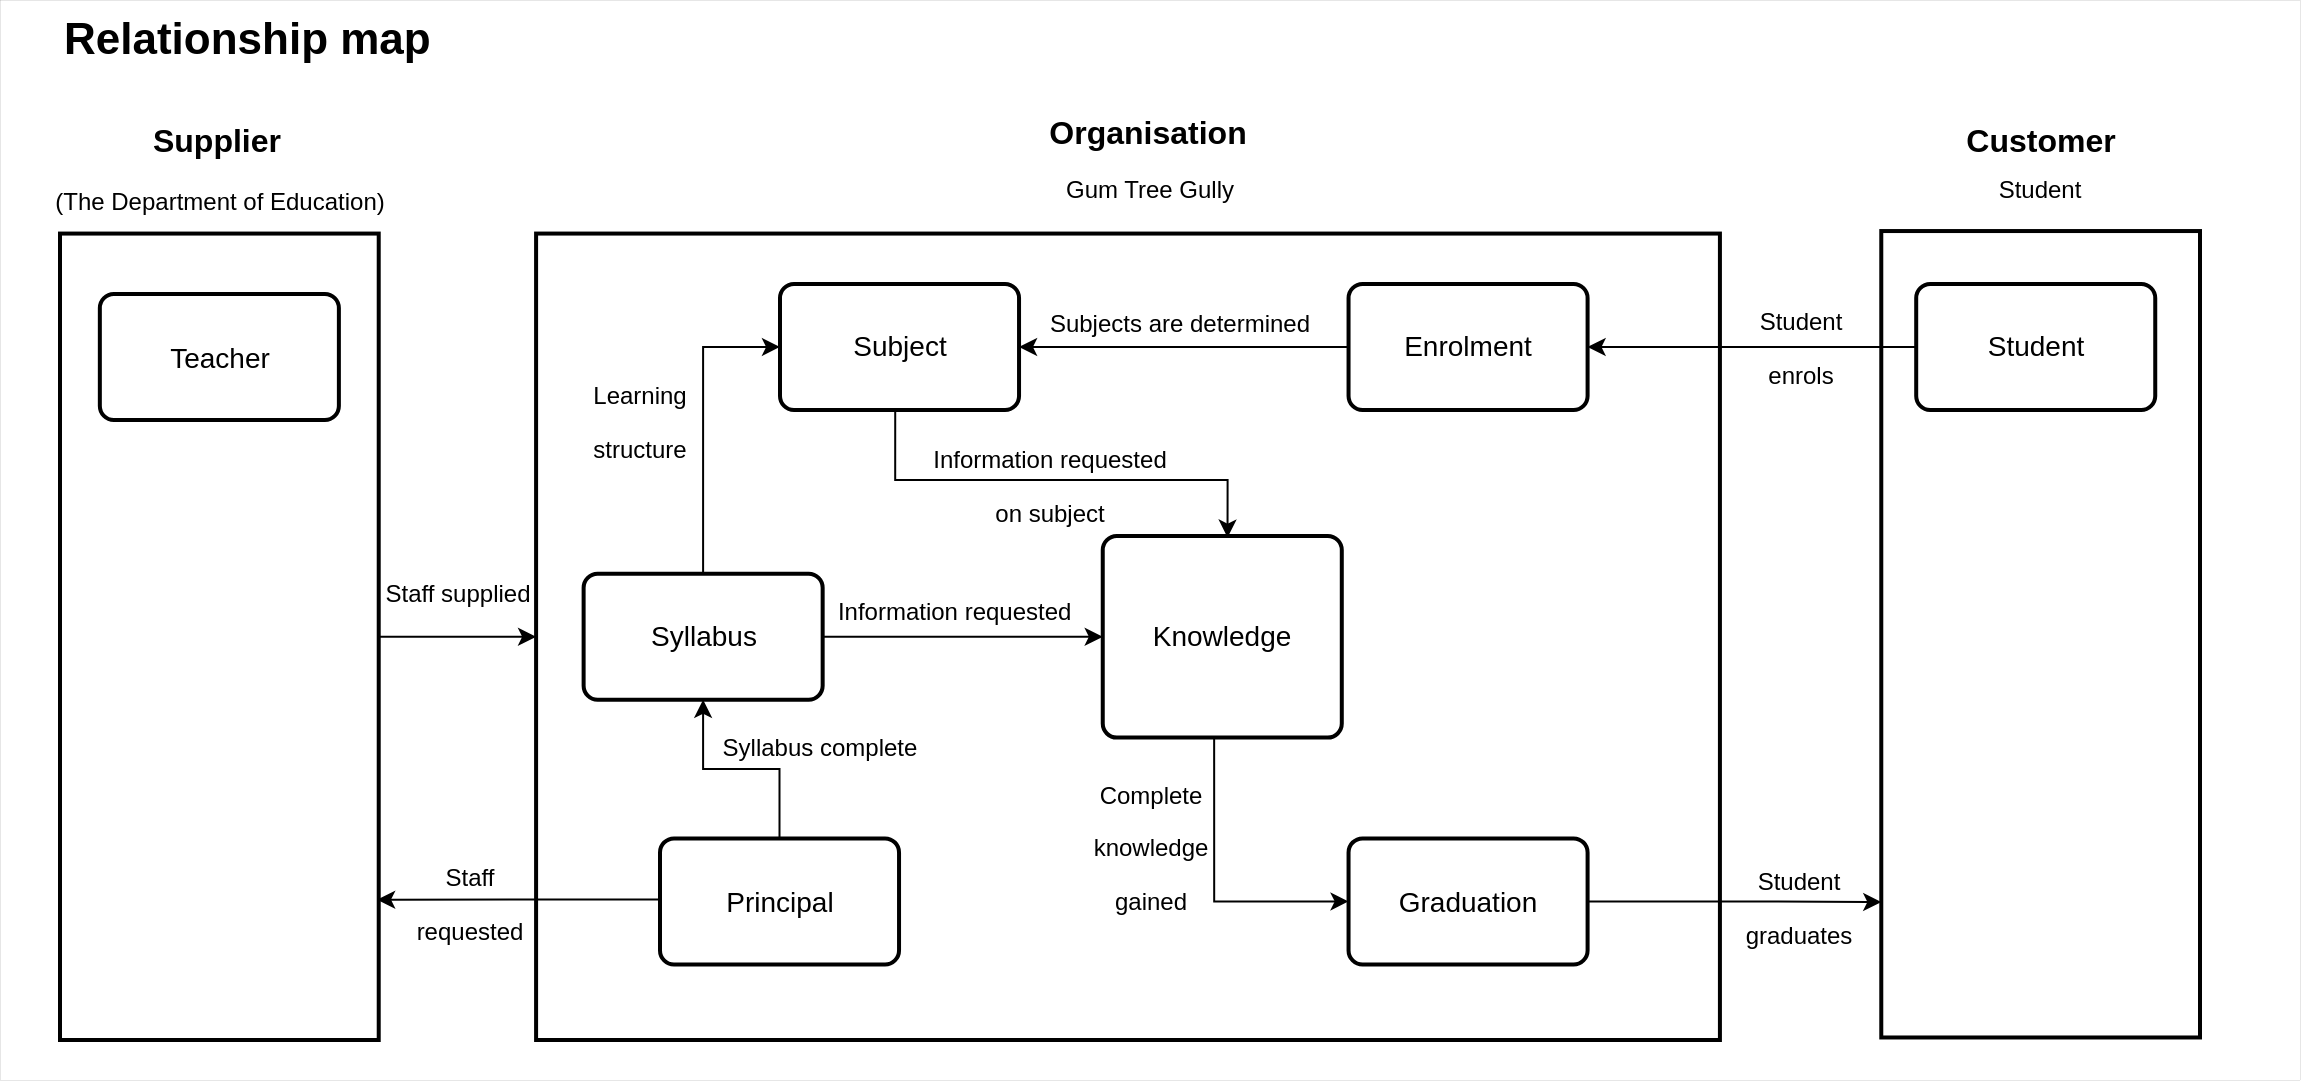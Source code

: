 <mxfile version="16.0.0" type="device" pages="6"><diagram id="x6pz98C7TG5AnqlT1_4W" name="Relationship_Map"><mxGraphModel dx="1102" dy="901" grid="1" gridSize="10" guides="1" tooltips="1" connect="1" arrows="1" fold="1" page="1" pageScale="1" pageWidth="1169" pageHeight="827" math="0" shadow="0"><root><mxCell id="0"/><mxCell id="1" parent="0"/><mxCell id="Txm3KeUmY_bMG0mVMo4E-43" value="" style="rounded=0;whiteSpace=wrap;html=1;fontFamily=Helvetica;fontSize=22;strokeWidth=0;" parent="1" vertex="1"><mxGeometry x="10" y="120" width="1150" height="540" as="geometry"/></mxCell><mxCell id="0auIUbJXRHPaXSgd2LQM-18" value="" style="rounded=0;whiteSpace=wrap;html=1;glass=0;strokeWidth=2;" parent="1" vertex="1"><mxGeometry x="950.638" y="235.523" width="159.362" height="403.217" as="geometry"/></mxCell><mxCell id="0auIUbJXRHPaXSgd2LQM-2" value="" style="rounded=0;whiteSpace=wrap;html=1;glass=0;strokeWidth=2;" parent="1" vertex="1"><mxGeometry x="40" y="236.783" width="159.362" height="403.217" as="geometry"/></mxCell><mxCell id="0auIUbJXRHPaXSgd2LQM-1" value="&lt;font style=&quot;font-size: 14px&quot;&gt;Teacher&lt;/font&gt;" style="rounded=1;whiteSpace=wrap;html=1;absoluteArcSize=1;arcSize=14;strokeWidth=2;" parent="1" vertex="1"><mxGeometry x="59.92" y="267.024" width="119.521" height="63.003" as="geometry"/></mxCell><mxCell id="0auIUbJXRHPaXSgd2LQM-3" value="Supplier" style="text;html=1;strokeColor=none;fillColor=none;align=center;verticalAlign=middle;whiteSpace=wrap;rounded=0;fontStyle=1;fontSize=16;" parent="1" vertex="1"><mxGeometry x="73.147" y="170" width="91.064" height="39.062" as="geometry"/></mxCell><mxCell id="0auIUbJXRHPaXSgd2LQM-5" value="" style="rounded=0;whiteSpace=wrap;html=1;glass=0;strokeWidth=2;" parent="1" vertex="1"><mxGeometry x="278.043" y="236.783" width="591.915" height="403.217" as="geometry"/></mxCell><mxCell id="0auIUbJXRHPaXSgd2LQM-29" style="edgeStyle=orthogonalEdgeStyle;rounded=0;orthogonalLoop=1;jettySize=auto;html=1;entryX=0;entryY=0.5;entryDx=0;entryDy=0;fontSize=14;" parent="1" source="0auIUbJXRHPaXSgd2LQM-2" target="0auIUbJXRHPaXSgd2LQM-5" edge="1"><mxGeometry relative="1" as="geometry"/></mxCell><mxCell id="0auIUbJXRHPaXSgd2LQM-6" value="&lt;font style=&quot;font-size: 14px&quot;&gt;Subject&lt;/font&gt;" style="rounded=1;whiteSpace=wrap;html=1;absoluteArcSize=1;arcSize=14;strokeWidth=2;" parent="1" vertex="1"><mxGeometry x="400.002" y="261.984" width="119.521" height="63.003" as="geometry"/></mxCell><mxCell id="0auIUbJXRHPaXSgd2LQM-7" value="Organisation" style="text;html=1;strokeColor=none;fillColor=none;align=center;verticalAlign=middle;whiteSpace=wrap;rounded=0;fontStyle=1;fontSize=16;" parent="1" vertex="1"><mxGeometry x="509.0" y="166.94" width="150.255" height="39.062" as="geometry"/></mxCell><mxCell id="0auIUbJXRHPaXSgd2LQM-26" style="edgeStyle=orthogonalEdgeStyle;rounded=0;orthogonalLoop=1;jettySize=auto;html=1;entryX=1;entryY=0.5;entryDx=0;entryDy=0;fontSize=14;" parent="1" source="0auIUbJXRHPaXSgd2LQM-9" target="0auIUbJXRHPaXSgd2LQM-6" edge="1"><mxGeometry relative="1" as="geometry"/></mxCell><mxCell id="0auIUbJXRHPaXSgd2LQM-9" value="&lt;font style=&quot;font-size: 14px&quot;&gt;Enrolment&lt;/font&gt;" style="rounded=1;whiteSpace=wrap;html=1;absoluteArcSize=1;arcSize=14;strokeWidth=2;" parent="1" vertex="1"><mxGeometry x="684.277" y="261.984" width="119.521" height="63.003" as="geometry"/></mxCell><mxCell id="0auIUbJXRHPaXSgd2LQM-21" style="edgeStyle=orthogonalEdgeStyle;rounded=0;orthogonalLoop=1;jettySize=auto;html=1;entryX=0;entryY=0.832;entryDx=0;entryDy=0;entryPerimeter=0;fontSize=14;" parent="1" source="0auIUbJXRHPaXSgd2LQM-10" target="0auIUbJXRHPaXSgd2LQM-18" edge="1"><mxGeometry relative="1" as="geometry"/></mxCell><mxCell id="0auIUbJXRHPaXSgd2LQM-10" value="&lt;font style=&quot;font-size: 14px&quot;&gt;Graduation&lt;/font&gt;" style="rounded=1;whiteSpace=wrap;html=1;absoluteArcSize=1;arcSize=14;strokeWidth=2;" parent="1" vertex="1"><mxGeometry x="684.277" y="539.196" width="119.521" height="63.003" as="geometry"/></mxCell><mxCell id="0auIUbJXRHPaXSgd2LQM-22" style="edgeStyle=orthogonalEdgeStyle;rounded=0;orthogonalLoop=1;jettySize=auto;html=1;entryX=0;entryY=0.5;entryDx=0;entryDy=0;fontSize=14;exitX=0.466;exitY=1.003;exitDx=0;exitDy=0;exitPerimeter=0;" parent="1" source="0auIUbJXRHPaXSgd2LQM-11" target="0auIUbJXRHPaXSgd2LQM-10" edge="1"><mxGeometry relative="1" as="geometry"/></mxCell><mxCell id="0auIUbJXRHPaXSgd2LQM-11" value="&lt;font style=&quot;font-size: 14px&quot;&gt;Knowledge&lt;/font&gt;" style="rounded=1;whiteSpace=wrap;html=1;absoluteArcSize=1;arcSize=14;strokeWidth=2;strokeColor=#000000;" parent="1" vertex="1"><mxGeometry x="561.377" y="387.988" width="119.521" height="100.804" as="geometry"/></mxCell><mxCell id="0auIUbJXRHPaXSgd2LQM-25" style="edgeStyle=orthogonalEdgeStyle;rounded=0;orthogonalLoop=1;jettySize=auto;html=1;fontSize=14;exitX=0.482;exitY=1.017;exitDx=0;exitDy=0;exitPerimeter=0;entryX=0.522;entryY=0.008;entryDx=0;entryDy=0;entryPerimeter=0;" parent="1" source="0auIUbJXRHPaXSgd2LQM-6" target="0auIUbJXRHPaXSgd2LQM-11" edge="1"><mxGeometry relative="1" as="geometry"><Array as="points"><mxPoint x="458" y="360"/><mxPoint x="624" y="360"/></Array></mxGeometry></mxCell><mxCell id="0auIUbJXRHPaXSgd2LQM-19" style="edgeStyle=orthogonalEdgeStyle;rounded=0;orthogonalLoop=1;jettySize=auto;html=1;entryX=1;entryY=0.5;entryDx=0;entryDy=0;fontSize=14;exitX=0;exitY=0.5;exitDx=0;exitDy=0;" parent="1" source="0auIUbJXRHPaXSgd2LQM-14" target="0auIUbJXRHPaXSgd2LQM-9" edge="1"><mxGeometry relative="1" as="geometry"><Array as="points"><mxPoint x="930" y="293"/><mxPoint x="930" y="293"/></Array></mxGeometry></mxCell><mxCell id="0auIUbJXRHPaXSgd2LQM-14" value="&lt;font style=&quot;font-size: 14px&quot;&gt;Student&lt;/font&gt;" style="rounded=1;whiteSpace=wrap;html=1;absoluteArcSize=1;arcSize=14;strokeWidth=2;" parent="1" vertex="1"><mxGeometry x="968.099" y="261.996" width="119.521" height="63.003" as="geometry"/></mxCell><mxCell id="0auIUbJXRHPaXSgd2LQM-15" value="Customer" style="text;html=1;strokeColor=none;fillColor=none;align=center;verticalAlign=middle;whiteSpace=wrap;rounded=0;fontStyle=1;fontSize=16;" parent="1" vertex="1"><mxGeometry x="984.786" y="170" width="91.064" height="39.062" as="geometry"/></mxCell><mxCell id="0auIUbJXRHPaXSgd2LQM-23" style="edgeStyle=orthogonalEdgeStyle;rounded=0;orthogonalLoop=1;jettySize=auto;html=1;fontSize=14;" parent="1" source="0auIUbJXRHPaXSgd2LQM-17" target="0auIUbJXRHPaXSgd2LQM-11" edge="1"><mxGeometry relative="1" as="geometry"/></mxCell><mxCell id="Txm3KeUmY_bMG0mVMo4E-2" style="edgeStyle=orthogonalEdgeStyle;rounded=0;orthogonalLoop=1;jettySize=auto;html=1;entryX=0;entryY=0.5;entryDx=0;entryDy=0;fontFamily=Helvetica;fontSize=14;" parent="1" source="0auIUbJXRHPaXSgd2LQM-17" target="0auIUbJXRHPaXSgd2LQM-6" edge="1"><mxGeometry relative="1" as="geometry"/></mxCell><mxCell id="0auIUbJXRHPaXSgd2LQM-17" value="&lt;span style=&quot;font-size: 14px&quot;&gt;Syllabus&lt;/span&gt;" style="rounded=1;whiteSpace=wrap;html=1;absoluteArcSize=1;arcSize=14;strokeWidth=2;" parent="1" vertex="1"><mxGeometry x="301.809" y="406.889" width="119.521" height="63.003" as="geometry"/></mxCell><mxCell id="0auIUbJXRHPaXSgd2LQM-28" style="edgeStyle=orthogonalEdgeStyle;rounded=0;orthogonalLoop=1;jettySize=auto;html=1;fontSize=14;entryX=0.995;entryY=0.826;entryDx=0;entryDy=0;entryPerimeter=0;" parent="1" source="0auIUbJXRHPaXSgd2LQM-27" target="0auIUbJXRHPaXSgd2LQM-2" edge="1"><mxGeometry relative="1" as="geometry"><mxPoint x="200" y="572" as="targetPoint"/><Array as="points"><mxPoint x="270" y="571"/></Array></mxGeometry></mxCell><mxCell id="Txm3KeUmY_bMG0mVMo4E-1" style="edgeStyle=orthogonalEdgeStyle;rounded=0;orthogonalLoop=1;jettySize=auto;html=1;fontFamily=Helvetica;fontSize=14;" parent="1" source="0auIUbJXRHPaXSgd2LQM-27" target="0auIUbJXRHPaXSgd2LQM-17" edge="1"><mxGeometry relative="1" as="geometry"/></mxCell><mxCell id="0auIUbJXRHPaXSgd2LQM-27" value="&lt;font style=&quot;font-size: 14px&quot;&gt;Principal&lt;/font&gt;" style="rounded=1;whiteSpace=wrap;html=1;absoluteArcSize=1;arcSize=14;strokeWidth=2;" parent="1" vertex="1"><mxGeometry x="339.999" y="539.196" width="119.521" height="63.003" as="geometry"/></mxCell><mxCell id="Txm3KeUmY_bMG0mVMo4E-41" value="Relationship map" style="text;html=1;strokeColor=none;fillColor=none;align=left;verticalAlign=middle;whiteSpace=wrap;rounded=0;fontFamily=Helvetica;fontSize=22;fontStyle=1" parent="1" vertex="1"><mxGeometry x="40" y="120" width="1070" height="40" as="geometry"/></mxCell><mxCell id="Ih97vxw7HWxdV01cUI7V-1" value="&lt;font style=&quot;font-size: 12px&quot;&gt;Student enrols&lt;/font&gt;" style="text;html=1;strokeColor=none;fillColor=none;align=center;verticalAlign=middle;whiteSpace=wrap;rounded=0;dashed=1;fontFamily=Helvetica;fontSize=22;" parent="1" vertex="1"><mxGeometry x="870.96" y="262" width="79.04" height="58" as="geometry"/></mxCell><mxCell id="Ih97vxw7HWxdV01cUI7V-2" value="&lt;font style=&quot;font-size: 12px&quot;&gt;Subjects are determined&lt;/font&gt;" style="text;html=1;strokeColor=none;fillColor=none;align=center;verticalAlign=middle;whiteSpace=wrap;rounded=0;dashed=1;fontFamily=Helvetica;fontSize=22;" parent="1" vertex="1"><mxGeometry x="520" y="267.02" width="160" height="22.98" as="geometry"/></mxCell><mxCell id="Ih97vxw7HWxdV01cUI7V-3" value="&lt;font style=&quot;font-size: 12px&quot;&gt;Student graduates&lt;/font&gt;" style="text;html=1;strokeColor=none;fillColor=none;align=center;verticalAlign=middle;whiteSpace=wrap;rounded=0;dashed=1;fontFamily=Helvetica;fontSize=22;" parent="1" vertex="1"><mxGeometry x="869.96" y="545.3" width="79.04" height="50.8" as="geometry"/></mxCell><mxCell id="Ih97vxw7HWxdV01cUI7V-4" value="&lt;font style=&quot;font-size: 12px&quot;&gt;Complete knowledge gained&lt;/font&gt;" style="text;html=1;strokeColor=none;fillColor=none;align=center;verticalAlign=middle;whiteSpace=wrap;rounded=0;dashed=1;fontFamily=Helvetica;fontSize=22;" parent="1" vertex="1"><mxGeometry x="549.5" y="502.98" width="71" height="77.02" as="geometry"/></mxCell><mxCell id="Ih97vxw7HWxdV01cUI7V-5" value="&lt;font style=&quot;font-size: 12px&quot;&gt;Information requested on subject&lt;/font&gt;" style="text;html=1;strokeColor=none;fillColor=none;align=center;verticalAlign=middle;whiteSpace=wrap;rounded=0;dashed=1;fontFamily=Helvetica;fontSize=22;" parent="1" vertex="1"><mxGeometry x="470" y="330.03" width="130" height="59.98" as="geometry"/></mxCell><mxCell id="Ih97vxw7HWxdV01cUI7V-6" value="&lt;font style=&quot;font-size: 12px&quot;&gt;Learning structure&lt;/font&gt;" style="text;html=1;strokeColor=none;fillColor=none;align=center;verticalAlign=middle;whiteSpace=wrap;rounded=0;dashed=1;fontFamily=Helvetica;fontSize=22;" parent="1" vertex="1"><mxGeometry x="300" y="293" width="60" height="70" as="geometry"/></mxCell><mxCell id="Ih97vxw7HWxdV01cUI7V-7" value="&lt;font style=&quot;font-size: 12px&quot;&gt;Syllabus complete&lt;/font&gt;" style="text;html=1;strokeColor=none;fillColor=none;align=center;verticalAlign=middle;whiteSpace=wrap;rounded=0;dashed=1;fontFamily=Helvetica;fontSize=22;" parent="1" vertex="1"><mxGeometry x="360" y="480" width="120" height="22.98" as="geometry"/></mxCell><mxCell id="Ih97vxw7HWxdV01cUI7V-8" value="&lt;p&gt;&lt;font style=&quot;font-size: 12px&quot;&gt;Information requested&amp;nbsp;&lt;/font&gt;&lt;/p&gt;" style="text;html=1;strokeColor=none;fillColor=none;align=center;verticalAlign=middle;whiteSpace=wrap;rounded=0;dashed=1;fontFamily=Helvetica;fontSize=22;" parent="1" vertex="1"><mxGeometry x="424" y="405.63" width="130" height="34.37" as="geometry"/></mxCell><mxCell id="Ih97vxw7HWxdV01cUI7V-9" value="&lt;font style=&quot;font-size: 12px&quot;&gt;Staff requested&lt;/font&gt;" style="text;html=1;strokeColor=none;fillColor=none;align=center;verticalAlign=middle;whiteSpace=wrap;rounded=0;dashed=1;fontFamily=Helvetica;fontSize=22;" parent="1" vertex="1"><mxGeometry x="210" y="547" width="70" height="43" as="geometry"/></mxCell><mxCell id="Ih97vxw7HWxdV01cUI7V-10" value="&lt;font style=&quot;font-size: 12px&quot;&gt;Staff supplied&lt;/font&gt;" style="text;html=1;strokeColor=none;fillColor=none;align=center;verticalAlign=middle;whiteSpace=wrap;rounded=0;dashed=1;fontFamily=Helvetica;fontSize=22;" parent="1" vertex="1"><mxGeometry x="198.36" y="387.99" width="81.64" height="52.01" as="geometry"/></mxCell><mxCell id="4J9XMpqgRNg08rLOQVML-1" value="&lt;p&gt;&lt;font style=&quot;font-size: 12px&quot;&gt;(The Department of Education)&lt;/font&gt;&lt;/p&gt;" style="text;html=1;strokeColor=none;fillColor=none;align=center;verticalAlign=middle;whiteSpace=wrap;rounded=0;" parent="1" vertex="1"><mxGeometry x="30" y="206" width="180" height="30" as="geometry"/></mxCell><mxCell id="4J9XMpqgRNg08rLOQVML-2" value="&lt;p&gt;&lt;font style=&quot;font-size: 12px&quot;&gt;Gum Tree Gully&lt;/font&gt;&lt;/p&gt;" style="text;html=1;strokeColor=none;fillColor=none;align=center;verticalAlign=middle;whiteSpace=wrap;rounded=0;" parent="1" vertex="1"><mxGeometry x="530" y="200" width="110" height="30" as="geometry"/></mxCell><mxCell id="4J9XMpqgRNg08rLOQVML-3" value="&lt;p&gt;&lt;font style=&quot;font-size: 12px&quot;&gt;Student&lt;/font&gt;&lt;/p&gt;" style="text;html=1;strokeColor=none;fillColor=none;align=center;verticalAlign=middle;whiteSpace=wrap;rounded=0;" parent="1" vertex="1"><mxGeometry x="950" y="200" width="160" height="30" as="geometry"/></mxCell></root></mxGraphModel></diagram><diagram id="F3_Idz1cdkYB0pTJ5kPC" name="Relationship_Map_Disconnect"><mxGraphModel dx="764" dy="233" grid="1" gridSize="10" guides="1" tooltips="1" connect="1" arrows="1" fold="1" page="1" pageScale="1" pageWidth="1169" pageHeight="827" math="0" shadow="0"><root><mxCell id="OXBhQgON2FLCdU-P6zRY-0"/><mxCell id="OXBhQgON2FLCdU-P6zRY-1" parent="OXBhQgON2FLCdU-P6zRY-0"/><mxCell id="J-83NcKAHo7v1KNpABhx-0" value="" style="rounded=0;whiteSpace=wrap;html=1;fontFamily=Helvetica;fontSize=22;strokeWidth=0;" parent="OXBhQgON2FLCdU-P6zRY-1" vertex="1"><mxGeometry x="8" y="960" width="1150" height="540" as="geometry"/></mxCell><mxCell id="9roX_FXIjYlPYy5lR_lA-1" value="" style="rounded=0;whiteSpace=wrap;html=1;glass=0;strokeWidth=2;" parent="OXBhQgON2FLCdU-P6zRY-1" vertex="1"><mxGeometry x="49" y="1073.843" width="159.362" height="403.217" as="geometry"/></mxCell><mxCell id="J-83NcKAHo7v1KNpABhx-31" value="Relationship map including disconnects" style="text;html=1;strokeColor=none;fillColor=none;align=left;verticalAlign=middle;whiteSpace=wrap;rounded=0;fontFamily=Helvetica;fontSize=22;fontStyle=1" parent="OXBhQgON2FLCdU-P6zRY-1" vertex="1"><mxGeometry x="50" y="967.06" width="840" height="40" as="geometry"/></mxCell><mxCell id="9roX_FXIjYlPYy5lR_lA-0" value="" style="rounded=0;whiteSpace=wrap;html=1;glass=0;strokeWidth=2;" parent="OXBhQgON2FLCdU-P6zRY-1" vertex="1"><mxGeometry x="959.638" y="1072.583" width="159.362" height="403.217" as="geometry"/></mxCell><mxCell id="9roX_FXIjYlPYy5lR_lA-2" value="&lt;font style=&quot;font-size: 14px&quot;&gt;Teacher&lt;/font&gt;" style="rounded=1;whiteSpace=wrap;html=1;absoluteArcSize=1;arcSize=14;strokeWidth=2;" parent="OXBhQgON2FLCdU-P6zRY-1" vertex="1"><mxGeometry x="68.92" y="1104.084" width="119.521" height="63.003" as="geometry"/></mxCell><mxCell id="9roX_FXIjYlPYy5lR_lA-3" value="Supplier" style="text;html=1;strokeColor=none;fillColor=none;align=center;verticalAlign=middle;whiteSpace=wrap;rounded=0;fontStyle=1;fontSize=16;" parent="OXBhQgON2FLCdU-P6zRY-1" vertex="1"><mxGeometry x="82.147" y="1007.06" width="91.064" height="39.062" as="geometry"/></mxCell><mxCell id="9roX_FXIjYlPYy5lR_lA-4" value="" style="rounded=0;whiteSpace=wrap;html=1;glass=0;strokeWidth=2;" parent="OXBhQgON2FLCdU-P6zRY-1" vertex="1"><mxGeometry x="287.043" y="1072.583" width="591.915" height="403.217" as="geometry"/></mxCell><mxCell id="9roX_FXIjYlPYy5lR_lA-5" style="edgeStyle=orthogonalEdgeStyle;rounded=0;orthogonalLoop=1;jettySize=auto;html=1;entryX=0;entryY=0.5;entryDx=0;entryDy=0;fontSize=14;" parent="OXBhQgON2FLCdU-P6zRY-1" source="9roX_FXIjYlPYy5lR_lA-1" target="9roX_FXIjYlPYy5lR_lA-4" edge="1"><mxGeometry relative="1" as="geometry"><Array as="points"><mxPoint x="248" y="1274"/></Array></mxGeometry></mxCell><mxCell id="9roX_FXIjYlPYy5lR_lA-6" value="&lt;font style=&quot;font-size: 14px&quot;&gt;Subject&lt;/font&gt;" style="rounded=1;whiteSpace=wrap;html=1;absoluteArcSize=1;arcSize=14;strokeWidth=2;" parent="OXBhQgON2FLCdU-P6zRY-1" vertex="1"><mxGeometry x="409.002" y="1099.044" width="119.521" height="63.003" as="geometry"/></mxCell><mxCell id="9roX_FXIjYlPYy5lR_lA-7" value="Organisation" style="text;html=1;strokeColor=none;fillColor=none;align=center;verticalAlign=middle;whiteSpace=wrap;rounded=0;fontStyle=1;fontSize=16;" parent="OXBhQgON2FLCdU-P6zRY-1" vertex="1"><mxGeometry x="518.0" y="1004" width="150.255" height="39.062" as="geometry"/></mxCell><mxCell id="9roX_FXIjYlPYy5lR_lA-8" style="edgeStyle=orthogonalEdgeStyle;rounded=0;orthogonalLoop=1;jettySize=auto;html=1;entryX=1;entryY=0.5;entryDx=0;entryDy=0;fontSize=14;" parent="OXBhQgON2FLCdU-P6zRY-1" source="9roX_FXIjYlPYy5lR_lA-9" target="9roX_FXIjYlPYy5lR_lA-6" edge="1"><mxGeometry relative="1" as="geometry"/></mxCell><mxCell id="9roX_FXIjYlPYy5lR_lA-9" value="&lt;font style=&quot;font-size: 14px&quot;&gt;Enrolment&lt;/font&gt;" style="rounded=1;whiteSpace=wrap;html=1;absoluteArcSize=1;arcSize=14;strokeWidth=2;" parent="OXBhQgON2FLCdU-P6zRY-1" vertex="1"><mxGeometry x="693.277" y="1099.044" width="119.521" height="63.003" as="geometry"/></mxCell><mxCell id="9roX_FXIjYlPYy5lR_lA-10" style="edgeStyle=orthogonalEdgeStyle;rounded=0;orthogonalLoop=1;jettySize=auto;html=1;entryX=0;entryY=0.832;entryDx=0;entryDy=0;entryPerimeter=0;fontSize=14;" parent="OXBhQgON2FLCdU-P6zRY-1" source="9roX_FXIjYlPYy5lR_lA-11" target="9roX_FXIjYlPYy5lR_lA-0" edge="1"><mxGeometry relative="1" as="geometry"/></mxCell><mxCell id="9roX_FXIjYlPYy5lR_lA-11" value="&lt;font style=&quot;font-size: 14px&quot;&gt;Graduation&lt;/font&gt;" style="rounded=1;whiteSpace=wrap;html=1;absoluteArcSize=1;arcSize=14;strokeWidth=2;" parent="OXBhQgON2FLCdU-P6zRY-1" vertex="1"><mxGeometry x="693.277" y="1376.256" width="119.521" height="63.003" as="geometry"/></mxCell><mxCell id="9roX_FXIjYlPYy5lR_lA-12" style="edgeStyle=orthogonalEdgeStyle;rounded=0;orthogonalLoop=1;jettySize=auto;html=1;entryX=0;entryY=0.5;entryDx=0;entryDy=0;fontSize=14;exitX=0.466;exitY=1.003;exitDx=0;exitDy=0;exitPerimeter=0;" parent="OXBhQgON2FLCdU-P6zRY-1" source="9roX_FXIjYlPYy5lR_lA-13" target="9roX_FXIjYlPYy5lR_lA-11" edge="1"><mxGeometry relative="1" as="geometry"/></mxCell><mxCell id="9roX_FXIjYlPYy5lR_lA-13" value="&lt;font style=&quot;font-size: 14px&quot;&gt;Knowledge&lt;/font&gt;" style="rounded=1;whiteSpace=wrap;html=1;absoluteArcSize=1;arcSize=14;strokeWidth=2;strokeColor=#000000;" parent="OXBhQgON2FLCdU-P6zRY-1" vertex="1"><mxGeometry x="570.377" y="1225.048" width="119.521" height="100.804" as="geometry"/></mxCell><mxCell id="9roX_FXIjYlPYy5lR_lA-14" style="edgeStyle=orthogonalEdgeStyle;rounded=0;orthogonalLoop=1;jettySize=auto;html=1;fontSize=14;exitX=0.482;exitY=1.017;exitDx=0;exitDy=0;exitPerimeter=0;entryX=0.522;entryY=0.008;entryDx=0;entryDy=0;entryPerimeter=0;" parent="OXBhQgON2FLCdU-P6zRY-1" source="9roX_FXIjYlPYy5lR_lA-6" target="9roX_FXIjYlPYy5lR_lA-13" edge="1"><mxGeometry relative="1" as="geometry"><Array as="points"><mxPoint x="467" y="1197.06"/><mxPoint x="633" y="1197.06"/></Array></mxGeometry></mxCell><mxCell id="9roX_FXIjYlPYy5lR_lA-15" style="edgeStyle=orthogonalEdgeStyle;rounded=0;orthogonalLoop=1;jettySize=auto;html=1;entryX=1;entryY=0.5;entryDx=0;entryDy=0;fontSize=14;exitX=0;exitY=0.5;exitDx=0;exitDy=0;" parent="OXBhQgON2FLCdU-P6zRY-1" source="9roX_FXIjYlPYy5lR_lA-16" target="9roX_FXIjYlPYy5lR_lA-9" edge="1"><mxGeometry relative="1" as="geometry"><Array as="points"><mxPoint x="939" y="1130.06"/><mxPoint x="939" y="1130.06"/></Array></mxGeometry></mxCell><mxCell id="9roX_FXIjYlPYy5lR_lA-16" value="&lt;font style=&quot;font-size: 14px&quot;&gt;Student&lt;/font&gt;" style="rounded=1;whiteSpace=wrap;html=1;absoluteArcSize=1;arcSize=14;strokeWidth=2;" parent="OXBhQgON2FLCdU-P6zRY-1" vertex="1"><mxGeometry x="977.099" y="1099.056" width="119.521" height="63.003" as="geometry"/></mxCell><mxCell id="9roX_FXIjYlPYy5lR_lA-17" value="Customer" style="text;html=1;strokeColor=none;fillColor=none;align=center;verticalAlign=middle;whiteSpace=wrap;rounded=0;fontStyle=1;fontSize=16;" parent="OXBhQgON2FLCdU-P6zRY-1" vertex="1"><mxGeometry x="993.786" y="1007.06" width="91.064" height="39.062" as="geometry"/></mxCell><mxCell id="9roX_FXIjYlPYy5lR_lA-18" style="edgeStyle=orthogonalEdgeStyle;rounded=0;orthogonalLoop=1;jettySize=auto;html=1;fontSize=14;jumpStyle=none;" parent="OXBhQgON2FLCdU-P6zRY-1" edge="1"><mxGeometry relative="1" as="geometry"><mxPoint x="420" y="1274.512" as="sourcePoint"/><mxPoint x="570.377" y="1274.415" as="targetPoint"/><Array as="points"><mxPoint x="495" y="1274"/><mxPoint x="570" y="1274"/></Array></mxGeometry></mxCell><mxCell id="9roX_FXIjYlPYy5lR_lA-19" style="edgeStyle=orthogonalEdgeStyle;rounded=0;orthogonalLoop=1;jettySize=auto;html=1;entryX=0;entryY=0.5;entryDx=0;entryDy=0;fontFamily=Helvetica;fontSize=14;" parent="OXBhQgON2FLCdU-P6zRY-1" source="9roX_FXIjYlPYy5lR_lA-20" target="9roX_FXIjYlPYy5lR_lA-6" edge="1"><mxGeometry relative="1" as="geometry"/></mxCell><mxCell id="9roX_FXIjYlPYy5lR_lA-20" value="&lt;font style=&quot;font-size: 14px&quot;&gt;Syllabus&lt;/font&gt;" style="rounded=1;whiteSpace=wrap;html=1;absoluteArcSize=1;arcSize=14;strokeWidth=2;" parent="OXBhQgON2FLCdU-P6zRY-1" vertex="1"><mxGeometry x="310.81" y="1243.95" width="109.19" height="63" as="geometry"/></mxCell><mxCell id="9roX_FXIjYlPYy5lR_lA-21" style="edgeStyle=orthogonalEdgeStyle;rounded=0;orthogonalLoop=1;jettySize=auto;html=1;fontSize=14;entryX=0.995;entryY=0.826;entryDx=0;entryDy=0;entryPerimeter=0;" parent="OXBhQgON2FLCdU-P6zRY-1" source="9roX_FXIjYlPYy5lR_lA-23" target="9roX_FXIjYlPYy5lR_lA-1" edge="1"><mxGeometry relative="1" as="geometry"><mxPoint x="209" y="1409.06" as="targetPoint"/><Array as="points"><mxPoint x="279" y="1407"/></Array></mxGeometry></mxCell><mxCell id="jvtQd3oEbmBJcv_Mj7ur-0" style="edgeStyle=orthogonalEdgeStyle;jumpStyle=arc;orthogonalLoop=1;jettySize=auto;html=1;entryX=0.5;entryY=1;entryDx=0;entryDy=0;rounded=0;" edge="1" parent="OXBhQgON2FLCdU-P6zRY-1" source="9roX_FXIjYlPYy5lR_lA-23" target="9roX_FXIjYlPYy5lR_lA-20"><mxGeometry relative="1" as="geometry"><Array as="points"><mxPoint x="365" y="1341"/><mxPoint x="365" y="1341"/></Array></mxGeometry></mxCell><mxCell id="9roX_FXIjYlPYy5lR_lA-23" value="&lt;font style=&quot;font-size: 14px&quot;&gt;Principal&lt;/font&gt;" style="rounded=1;whiteSpace=wrap;html=1;absoluteArcSize=1;arcSize=14;strokeWidth=2;" parent="OXBhQgON2FLCdU-P6zRY-1" vertex="1"><mxGeometry x="310.809" y="1375.156" width="119.521" height="63.003" as="geometry"/></mxCell><mxCell id="9roX_FXIjYlPYy5lR_lA-24" value="&lt;font style=&quot;font-size: 12px&quot;&gt;Student enrols&lt;/font&gt;" style="text;html=1;strokeColor=none;fillColor=none;align=center;verticalAlign=middle;whiteSpace=wrap;rounded=0;dashed=1;fontFamily=Helvetica;fontSize=22;" parent="OXBhQgON2FLCdU-P6zRY-1" vertex="1"><mxGeometry x="874.64" y="1107" width="89" height="24.57" as="geometry"/></mxCell><mxCell id="9roX_FXIjYlPYy5lR_lA-25" value="&lt;font style=&quot;font-size: 12px&quot;&gt;Subjects are determined&lt;/font&gt;" style="text;html=1;strokeColor=none;fillColor=none;align=center;verticalAlign=middle;whiteSpace=wrap;rounded=0;dashed=1;fontFamily=Helvetica;fontSize=22;" parent="OXBhQgON2FLCdU-P6zRY-1" vertex="1"><mxGeometry x="529" y="1104.08" width="160" height="22.98" as="geometry"/></mxCell><mxCell id="9roX_FXIjYlPYy5lR_lA-26" value="&lt;font style=&quot;font-size: 12px&quot;&gt;Student graduates&lt;/font&gt;" style="text;html=1;strokeColor=none;fillColor=none;align=center;verticalAlign=middle;whiteSpace=wrap;rounded=0;dashed=1;fontFamily=Helvetica;fontSize=22;" parent="OXBhQgON2FLCdU-P6zRY-1" vertex="1"><mxGeometry x="878.96" y="1382.36" width="79.04" height="50.8" as="geometry"/></mxCell><mxCell id="9roX_FXIjYlPYy5lR_lA-27" value="&lt;font style=&quot;font-size: 12px&quot;&gt;Complete knowledge gained&lt;/font&gt;" style="text;html=1;strokeColor=none;fillColor=none;align=center;verticalAlign=middle;whiteSpace=wrap;rounded=0;dashed=1;fontFamily=Helvetica;fontSize=22;" parent="OXBhQgON2FLCdU-P6zRY-1" vertex="1"><mxGeometry x="558.5" y="1340.04" width="71" height="77.02" as="geometry"/></mxCell><mxCell id="9roX_FXIjYlPYy5lR_lA-28" value="&lt;font style=&quot;font-size: 12px&quot;&gt;Information requested on subject&lt;/font&gt;" style="text;html=1;strokeColor=none;fillColor=none;align=center;verticalAlign=middle;whiteSpace=wrap;rounded=0;dashed=1;fontFamily=Helvetica;fontSize=22;" parent="OXBhQgON2FLCdU-P6zRY-1" vertex="1"><mxGeometry x="479" y="1167.09" width="130" height="59.98" as="geometry"/></mxCell><mxCell id="9roX_FXIjYlPYy5lR_lA-29" value="&lt;font style=&quot;font-size: 12px&quot;&gt;Learning structure&lt;/font&gt;" style="text;html=1;strokeColor=none;fillColor=none;align=center;verticalAlign=middle;whiteSpace=wrap;rounded=0;dashed=1;fontFamily=Helvetica;fontSize=22;" parent="OXBhQgON2FLCdU-P6zRY-1" vertex="1"><mxGeometry x="309" y="1130.06" width="60" height="70" as="geometry"/></mxCell><mxCell id="9roX_FXIjYlPYy5lR_lA-30" value="&lt;font style=&quot;font-size: 12px&quot;&gt;Syllabus complete&lt;/font&gt;" style="text;html=1;strokeColor=none;fillColor=none;align=center;verticalAlign=middle;whiteSpace=wrap;rounded=0;dashed=1;fontFamily=Helvetica;fontSize=22;" parent="OXBhQgON2FLCdU-P6zRY-1" vertex="1"><mxGeometry x="302" y="1325.85" width="71" height="44.15" as="geometry"/></mxCell><mxCell id="9roX_FXIjYlPYy5lR_lA-31" value="&lt;font style=&quot;font-size: 12px&quot;&gt;Information requested&amp;nbsp;&lt;/font&gt;" style="text;html=1;strokeColor=none;fillColor=none;align=center;verticalAlign=middle;whiteSpace=wrap;rounded=0;dashed=1;fontFamily=Helvetica;fontSize=22;" parent="OXBhQgON2FLCdU-P6zRY-1" vertex="1"><mxGeometry x="433" y="1242.69" width="130" height="34.37" as="geometry"/></mxCell><mxCell id="9roX_FXIjYlPYy5lR_lA-32" value="&lt;font style=&quot;font-size: 12px&quot;&gt;Staff requested&lt;/font&gt;" style="text;html=1;strokeColor=none;fillColor=none;align=center;verticalAlign=middle;whiteSpace=wrap;rounded=0;dashed=1;fontFamily=Helvetica;fontSize=22;" parent="OXBhQgON2FLCdU-P6zRY-1" vertex="1"><mxGeometry x="219" y="1384.06" width="70" height="43" as="geometry"/></mxCell><mxCell id="9roX_FXIjYlPYy5lR_lA-33" value="&lt;font style=&quot;font-size: 12px&quot;&gt;Staff supplied&lt;/font&gt;" style="text;html=1;strokeColor=none;fillColor=none;align=center;verticalAlign=middle;whiteSpace=wrap;rounded=0;dashed=1;fontFamily=Helvetica;fontSize=22;" parent="OXBhQgON2FLCdU-P6zRY-1" vertex="1"><mxGeometry x="207.36" y="1246" width="81.64" height="17.06" as="geometry"/></mxCell><mxCell id="9roX_FXIjYlPYy5lR_lA-34" value="&lt;p&gt;&lt;font style=&quot;font-size: 12px&quot;&gt;(The Department of Education)&lt;/font&gt;&lt;/p&gt;" style="text;html=1;strokeColor=none;fillColor=none;align=center;verticalAlign=middle;whiteSpace=wrap;rounded=0;" parent="OXBhQgON2FLCdU-P6zRY-1" vertex="1"><mxGeometry x="39" y="1043.06" width="180" height="30" as="geometry"/></mxCell><mxCell id="9roX_FXIjYlPYy5lR_lA-35" value="&lt;p&gt;&lt;font style=&quot;font-size: 12px&quot;&gt;Gum Tree Gully&lt;/font&gt;&lt;/p&gt;" style="text;html=1;strokeColor=none;fillColor=none;align=center;verticalAlign=middle;whiteSpace=wrap;rounded=0;" parent="OXBhQgON2FLCdU-P6zRY-1" vertex="1"><mxGeometry x="539" y="1037.06" width="110" height="30" as="geometry"/></mxCell><mxCell id="9roX_FXIjYlPYy5lR_lA-36" value="&lt;p&gt;&lt;font style=&quot;font-size: 12px&quot;&gt;Student&lt;/font&gt;&lt;/p&gt;" style="text;html=1;strokeColor=none;fillColor=none;align=center;verticalAlign=middle;whiteSpace=wrap;rounded=0;" parent="OXBhQgON2FLCdU-P6zRY-1" vertex="1"><mxGeometry x="959" y="1037.06" width="160" height="30" as="geometry"/></mxCell><mxCell id="J-83NcKAHo7v1KNpABhx-29" value="&lt;font style=&quot;font-size: 14px&quot;&gt;Parent&lt;/font&gt;" style="rounded=1;whiteSpace=wrap;html=1;absoluteArcSize=1;arcSize=14;strokeWidth=2;" parent="OXBhQgON2FLCdU-P6zRY-1" vertex="1"><mxGeometry x="977.099" y="1198.496" width="119.521" height="63.003" as="geometry"/></mxCell><mxCell id="J-83NcKAHo7v1KNpABhx-30" value="&lt;font style=&quot;font-size: 14px&quot;&gt;Community&lt;/font&gt;" style="rounded=1;whiteSpace=wrap;html=1;absoluteArcSize=1;arcSize=14;strokeWidth=2;" parent="OXBhQgON2FLCdU-P6zRY-1" vertex="1"><mxGeometry x="977.099" y="1297.046" width="119.521" height="63.003" as="geometry"/></mxCell><mxCell id="Yp-XKLhwV7nv_nmDNnKw-4" value="1" style="text;html=1;strokeColor=none;fillColor=none;align=center;verticalAlign=middle;whiteSpace=wrap;rounded=0;dashed=1;fontSize=14;fontColor=#0000FF;fontStyle=1" parent="OXBhQgON2FLCdU-P6zRY-1" vertex="1"><mxGeometry x="409.79" y="1210" width="20" height="23" as="geometry"/></mxCell><mxCell id="Yp-XKLhwV7nv_nmDNnKw-5" value="1" style="text;html=1;strokeColor=none;fillColor=none;align=center;verticalAlign=middle;whiteSpace=wrap;rounded=0;dashed=1;fontSize=14;fontColor=#0000FF;fontStyle=1" parent="OXBhQgON2FLCdU-P6zRY-1" vertex="1"><mxGeometry x="470" y="1368.16" width="20" height="23" as="geometry"/></mxCell><mxCell id="Yp-XKLhwV7nv_nmDNnKw-7" value="&lt;font color=&quot;#4d4d4d&quot;&gt;&lt;span style=&quot;font-style: normal&quot;&gt;&amp;nbsp;&lt;/span&gt;&lt;u&gt;Legend&lt;/u&gt;&lt;br style=&quot;font-size: 12px&quot;&gt;&amp;nbsp;1 - Disconnect&amp;nbsp;&amp;nbsp;&lt;br&gt;&lt;br&gt;&lt;/font&gt;" style="text;html=1;strokeColor=none;fillColor=none;align=left;verticalAlign=middle;whiteSpace=wrap;rounded=0;dashed=1;fontSize=12;fontStyle=2;fontColor=#999999;labelBorderColor=#006600;spacing=2;labelBackgroundColor=#F0FFF0;" parent="OXBhQgON2FLCdU-P6zRY-1" vertex="1"><mxGeometry x="1060" y="963.9" width="91.08" height="43.16" as="geometry"/></mxCell><mxCell id="Yp-XKLhwV7nv_nmDNnKw-9" value="1" style="text;html=1;strokeColor=none;fillColor=none;align=center;verticalAlign=middle;whiteSpace=wrap;rounded=0;dashed=1;fontSize=14;fontColor=#0000FF;fontStyle=1" parent="OXBhQgON2FLCdU-P6zRY-1" vertex="1"><mxGeometry x="882.67" y="1153.56" width="20" height="23" as="geometry"/></mxCell><mxCell id="Yp-XKLhwV7nv_nmDNnKw-11" value="1" style="text;html=1;strokeColor=none;fillColor=none;align=center;verticalAlign=middle;whiteSpace=wrap;rounded=0;dashed=1;fontSize=14;fontColor=#0000FF;fontStyle=1" parent="OXBhQgON2FLCdU-P6zRY-1" vertex="1"><mxGeometry x="599.0" y="1153.56" width="20" height="23" as="geometry"/></mxCell><mxCell id="6ah5gR7aqUSaTDjYNx1t-2" style="edgeStyle=orthogonalEdgeStyle;rounded=0;orthogonalLoop=1;jettySize=auto;html=1;fontSize=12;fontColor=#4D4D4D;strokeColor=#0000FF;dashed=1;dashPattern=1 3;strokeWidth=3;exitX=0.969;exitY=0.003;exitDx=0;exitDy=0;exitPerimeter=0;entryX=0.153;entryY=1.02;entryDx=0;entryDy=0;entryPerimeter=0;jumpStyle=arc;" edge="1" parent="OXBhQgON2FLCdU-P6zRY-1" source="9roX_FXIjYlPYy5lR_lA-23" target="9roX_FXIjYlPYy5lR_lA-6"><mxGeometry relative="1" as="geometry"><mxPoint x="430.33" y="1252.05" as="sourcePoint"/><mxPoint x="423" y="1290" as="targetPoint"/><Array as="points"/></mxGeometry></mxCell><mxCell id="6ah5gR7aqUSaTDjYNx1t-3" style="edgeStyle=orthogonalEdgeStyle;rounded=0;orthogonalLoop=1;jettySize=auto;html=1;fontSize=12;fontColor=#4D4D4D;strokeColor=#0000FF;dashed=1;dashPattern=1 3;strokeWidth=3;entryX=1.004;entryY=0.842;entryDx=0;entryDy=0;entryPerimeter=0;" edge="1" parent="OXBhQgON2FLCdU-P6zRY-1" target="9roX_FXIjYlPYy5lR_lA-9"><mxGeometry relative="1" as="geometry"><mxPoint x="977" y="1152" as="sourcePoint"/><mxPoint x="850" y="1116.12" as="targetPoint"/><Array as="points"><mxPoint x="977" y="1152"/></Array></mxGeometry></mxCell><mxCell id="6ah5gR7aqUSaTDjYNx1t-4" style="edgeStyle=orthogonalEdgeStyle;rounded=0;orthogonalLoop=1;jettySize=auto;html=1;fontSize=12;fontColor=#4D4D4D;strokeColor=#0000FF;dashed=1;dashPattern=1 3;strokeWidth=3;entryX=1.004;entryY=0.842;entryDx=0;entryDy=0;entryPerimeter=0;" edge="1" parent="OXBhQgON2FLCdU-P6zRY-1"><mxGeometry relative="1" as="geometry"><mxPoint x="692.72" y="1153.56" as="sourcePoint"/><mxPoint x="528.996" y="1153.652" as="targetPoint"/><Array as="points"><mxPoint x="692.72" y="1153.56"/></Array></mxGeometry></mxCell><mxCell id="6ah5gR7aqUSaTDjYNx1t-7" style="edgeStyle=orthogonalEdgeStyle;orthogonalLoop=1;jettySize=auto;html=1;fontSize=12;fontColor=#4D4D4D;strokeColor=#0000FF;dashed=1;dashPattern=1 3;strokeWidth=3;exitX=1;exitY=0.5;exitDx=0;exitDy=0;curved=1;entryX=0.008;entryY=0.837;entryDx=0;entryDy=0;entryPerimeter=0;" edge="1" parent="OXBhQgON2FLCdU-P6zRY-1" target="9roX_FXIjYlPYy5lR_lA-13"><mxGeometry relative="1" as="geometry"><mxPoint x="430.33" y="1406.657" as="sourcePoint"/><mxPoint x="570.377" y="1325.853" as="targetPoint"/><Array as="points"/></mxGeometry></mxCell></root></mxGraphModel></diagram><diagram id="L7aQqw3ZorXr34uz7Pyq" name="Cross_Functional_Map"><mxGraphModel dx="702" dy="901" grid="1" gridSize="10" guides="1" tooltips="1" connect="1" arrows="1" fold="1" page="1" pageScale="1" pageWidth="1169" pageHeight="827" math="0" shadow="0"><root><mxCell id="yuk8WMqIJD_Ab6Wd90l_-0"/><mxCell id="yuk8WMqIJD_Ab6Wd90l_-1" parent="yuk8WMqIJD_Ab6Wd90l_-0"/><mxCell id="dBVm7QOykMAB8CdneCDR-5" value="" style="rounded=0;whiteSpace=wrap;html=1;labelBackgroundColor=#F0FFF0;labelBorderColor=#006600;fontSize=12;fontColor=#0000FF;strokeColor=#000000;fillColor=#FFFFFF;" parent="yuk8WMqIJD_Ab6Wd90l_-1" vertex="1"><mxGeometry x="30" y="20" width="1050" height="1060" as="geometry"/></mxCell><mxCell id="hCkxnju7w0wMuiFLE_zo-75" value="Cross Functional Map" style="swimlane;childLayout=stackLayout;resizeParent=1;resizeParentMax=0;horizontal=1;startSize=20;horizontalStack=0;dashed=1;fontFamily=Helvetica;fontSize=22;strokeColor=#82b366;strokeWidth=1;fillColor=#99CC99;" parent="yuk8WMqIJD_Ab6Wd90l_-1" vertex="1"><mxGeometry x="40" y="27" width="1030" height="1040" as="geometry"/></mxCell><mxCell id="hCkxnju7w0wMuiFLE_zo-76" value="Customer" style="swimlane;startSize=20;horizontal=0;dashed=1;fontFamily=Helvetica;fontSize=22;strokeColor=#36393d;strokeWidth=1;direction=east;flipV=1;fillColor=#ffccff;" parent="hCkxnju7w0wMuiFLE_zo-75" vertex="1"><mxGeometry y="20" width="1030" height="121.49" as="geometry"/></mxCell><mxCell id="91dEChtoUDkhGuCuqiCe-1" value="&lt;font style=&quot;font-size: 14px&quot;&gt;Student requests enrolment in school&lt;/font&gt;" style="rounded=1;whiteSpace=wrap;html=1;absoluteArcSize=1;arcSize=14;strokeWidth=2;fillColor=#ffffcc;strokeColor=#020202;" parent="hCkxnju7w0wMuiFLE_zo-76" vertex="1"><mxGeometry x="40" y="28.49" width="150" height="63" as="geometry"/></mxCell><mxCell id="91dEChtoUDkhGuCuqiCe-4" value="Application" style="text;html=1;strokeColor=none;fillColor=none;align=center;verticalAlign=middle;whiteSpace=wrap;rounded=0;dashed=1;fontFamily=Helvetica;fontSize=12;" parent="hCkxnju7w0wMuiFLE_zo-76" vertex="1"><mxGeometry x="151" y="92.49" width="70" height="18.51" as="geometry"/></mxCell><mxCell id="91dEChtoUDkhGuCuqiCe-14" value="&lt;font style=&quot;font-size: 14px&quot;&gt;Student request rejected&lt;/font&gt;" style="rounded=1;whiteSpace=wrap;html=1;absoluteArcSize=1;arcSize=14;strokeWidth=2;fillColor=#FFFFCC;" parent="hCkxnju7w0wMuiFLE_zo-76" vertex="1"><mxGeometry x="450" y="28.49" width="120" height="63" as="geometry"/></mxCell><mxCell id="gt8UhsgZYbjejLy8eprK-0" value="&lt;span style=&quot;font-size: 14px&quot;&gt;Student graduates&lt;/span&gt;" style="rounded=1;whiteSpace=wrap;html=1;absoluteArcSize=1;arcSize=14;strokeWidth=2;fillColor=#FFFFCC;strokeColor=#020202;" parent="hCkxnju7w0wMuiFLE_zo-76" vertex="1"><mxGeometry x="848" y="28.49" width="150" height="63" as="geometry"/></mxCell><mxCell id="hCkxnju7w0wMuiFLE_zo-77" value="Enrolment" style="swimlane;startSize=20;horizontal=0;dashed=1;fontFamily=Helvetica;fontSize=22;strokeColor=#36393d;strokeWidth=1;fillColor=#FFCCFF;" parent="hCkxnju7w0wMuiFLE_zo-75" vertex="1"><mxGeometry y="141.49" width="1030" height="138.51" as="geometry"/></mxCell><mxCell id="91dEChtoUDkhGuCuqiCe-11" style="edgeStyle=orthogonalEdgeStyle;rounded=0;orthogonalLoop=1;jettySize=auto;html=1;fontFamily=Helvetica;fontSize=12;" parent="hCkxnju7w0wMuiFLE_zo-77" source="91dEChtoUDkhGuCuqiCe-2" target="91dEChtoUDkhGuCuqiCe-9" edge="1"><mxGeometry relative="1" as="geometry"/></mxCell><mxCell id="91dEChtoUDkhGuCuqiCe-2" value="&lt;font style=&quot;font-size: 14px&quot;&gt;Enrolment details prepared&lt;/font&gt;" style="rounded=1;whiteSpace=wrap;html=1;absoluteArcSize=1;arcSize=14;strokeWidth=2;fillColor=#FFFFCC;" parent="hCkxnju7w0wMuiFLE_zo-77" vertex="1"><mxGeometry x="40" y="38.01" width="150" height="63" as="geometry"/></mxCell><mxCell id="91dEChtoUDkhGuCuqiCe-3" value="Enrolment process completed" style="text;html=1;strokeColor=none;fillColor=none;align=center;verticalAlign=middle;whiteSpace=wrap;rounded=0;dashed=1;fontFamily=Helvetica;fontSize=12;" parent="hCkxnju7w0wMuiFLE_zo-77" vertex="1"><mxGeometry x="190" y="48.26" width="110" height="41.99" as="geometry"/></mxCell><mxCell id="91dEChtoUDkhGuCuqiCe-9" value="Enrolment application accepted" style="strokeWidth=2;html=1;shape=mxgraph.flowchart.decision;whiteSpace=wrap;fontFamily=Helvetica;fontSize=12;fillColor=#CCCCFF;strokeColor=#36393d;" parent="hCkxnju7w0wMuiFLE_zo-77" vertex="1"><mxGeometry x="302" y="19.25" width="100" height="100" as="geometry"/></mxCell><mxCell id="dBVm7QOykMAB8CdneCDR-2" value="Application" style="text;html=1;strokeColor=none;fillColor=none;align=center;verticalAlign=middle;whiteSpace=wrap;rounded=0;dashed=1;fontFamily=Helvetica;fontSize=12;" parent="hCkxnju7w0wMuiFLE_zo-77" vertex="1"><mxGeometry x="74" y="17.51" width="70" height="18.51" as="geometry"/></mxCell><mxCell id="91dEChtoUDkhGuCuqiCe-7" style="edgeStyle=orthogonalEdgeStyle;rounded=0;orthogonalLoop=1;jettySize=auto;html=1;entryX=0.75;entryY=0;entryDx=0;entryDy=0;fontFamily=Helvetica;fontSize=12;exitX=0.75;exitY=1;exitDx=0;exitDy=0;" parent="hCkxnju7w0wMuiFLE_zo-75" source="91dEChtoUDkhGuCuqiCe-1" target="91dEChtoUDkhGuCuqiCe-2" edge="1"><mxGeometry relative="1" as="geometry"/></mxCell><mxCell id="cZuUm3pnn4_VaePsSxOn-0" style="edgeStyle=orthogonalEdgeStyle;rounded=0;orthogonalLoop=1;jettySize=auto;html=1;entryX=0.25;entryY=1;entryDx=0;entryDy=0;exitX=0.25;exitY=0;exitDx=0;exitDy=0;" parent="hCkxnju7w0wMuiFLE_zo-75" source="91dEChtoUDkhGuCuqiCe-2" target="91dEChtoUDkhGuCuqiCe-1" edge="1"><mxGeometry relative="1" as="geometry"><mxPoint x="78" y="173" as="sourcePoint"/></mxGeometry></mxCell><mxCell id="hCkxnju7w0wMuiFLE_zo-78" value="Subject" style="swimlane;startSize=20;horizontal=0;dashed=1;fontFamily=Helvetica;fontSize=22;strokeColor=#000000;strokeWidth=1;fillColor=#FFCCFF;" parent="hCkxnju7w0wMuiFLE_zo-75" vertex="1"><mxGeometry y="280" width="1030" height="120" as="geometry"/></mxCell><mxCell id="PTXSRdXWFpKjfuveweL8-1" style="edgeStyle=orthogonalEdgeStyle;rounded=0;orthogonalLoop=1;jettySize=auto;html=1;entryX=0;entryY=0.5;entryDx=0;entryDy=0;" parent="hCkxnju7w0wMuiFLE_zo-78" source="91dEChtoUDkhGuCuqiCe-5" target="POuS6TAQt9_96L1pyVAt-0" edge="1"><mxGeometry relative="1" as="geometry"/></mxCell><mxCell id="91dEChtoUDkhGuCuqiCe-5" value="&lt;font style=&quot;font-size: 14px&quot;&gt;Student assigned to class&lt;/font&gt;" style="rounded=1;whiteSpace=wrap;html=1;absoluteArcSize=1;arcSize=14;strokeWidth=2;fillColor=#FFFFCC;" parent="hCkxnju7w0wMuiFLE_zo-78" vertex="1"><mxGeometry x="280" y="28.5" width="140" height="63" as="geometry"/></mxCell><mxCell id="POuS6TAQt9_96L1pyVAt-0" value="&lt;font style=&quot;font-size: 14px&quot;&gt;Subjects selected&lt;/font&gt;" style="rounded=1;whiteSpace=wrap;html=1;absoluteArcSize=1;arcSize=14;strokeWidth=2;fillColor=#FFFFCC;" parent="hCkxnju7w0wMuiFLE_zo-78" vertex="1"><mxGeometry x="500" y="28.5" width="120" height="63" as="geometry"/></mxCell><mxCell id="IvFfObKasZ-MFUUaEhGy-24" value="Subjects" style="text;html=1;strokeColor=none;fillColor=none;align=center;verticalAlign=middle;whiteSpace=wrap;rounded=0;dashed=1;fontFamily=Helvetica;fontSize=12;" parent="hCkxnju7w0wMuiFLE_zo-78" vertex="1"><mxGeometry x="425" y="40" width="61" height="20" as="geometry"/></mxCell><mxCell id="IvFfObKasZ-MFUUaEhGy-95" value="Syllabus" style="text;html=1;strokeColor=none;fillColor=none;align=center;verticalAlign=middle;whiteSpace=wrap;rounded=0;dashed=1;fontFamily=Helvetica;fontSize=12;" parent="hCkxnju7w0wMuiFLE_zo-78" vertex="1"><mxGeometry x="500" y="97" width="61" height="20" as="geometry"/></mxCell><mxCell id="hCkxnju7w0wMuiFLE_zo-86" value="Syllabus" style="swimlane;startSize=20;horizontal=0;dashed=1;fontFamily=Helvetica;fontSize=22;strokeColor=#000000;strokeWidth=1;fillColor=#FFCCFF;" parent="hCkxnju7w0wMuiFLE_zo-75" vertex="1"><mxGeometry y="400" width="1030" height="136.51" as="geometry"><mxRectangle y="380" width="480" height="40" as="alternateBounds"/></mxGeometry></mxCell><mxCell id="91dEChtoUDkhGuCuqiCe-17" value="&lt;font style=&quot;font-size: 14px&quot;&gt;Syllabus&amp;nbsp;delivered&lt;/font&gt;" style="rounded=1;whiteSpace=wrap;html=1;absoluteArcSize=1;arcSize=14;strokeWidth=2;fillColor=#FFFFCC;" parent="hCkxnju7w0wMuiFLE_zo-86" vertex="1"><mxGeometry x="500" y="36.75" width="120" height="63" as="geometry"/></mxCell><mxCell id="IvFfObKasZ-MFUUaEhGy-18" style="edgeStyle=orthogonalEdgeStyle;rounded=0;orthogonalLoop=1;jettySize=auto;html=1;entryX=1;entryY=0.5;entryDx=0;entryDy=0;fontSize=12;" parent="hCkxnju7w0wMuiFLE_zo-86" source="91dEChtoUDkhGuCuqiCe-19" target="91dEChtoUDkhGuCuqiCe-17" edge="1"><mxGeometry relative="1" as="geometry"/></mxCell><mxCell id="91dEChtoUDkhGuCuqiCe-19" value="&lt;span style=&quot;font-size: 14px&quot;&gt;Syllabus redeveloped&lt;/span&gt;" style="rounded=1;whiteSpace=wrap;html=1;absoluteArcSize=1;arcSize=14;strokeWidth=2;fillColor=#FFFFCC;" parent="hCkxnju7w0wMuiFLE_zo-86" vertex="1"><mxGeometry x="734" y="36.76" width="150" height="63" as="geometry"/></mxCell><mxCell id="IvFfObKasZ-MFUUaEhGy-88" style="edgeStyle=orthogonalEdgeStyle;rounded=0;orthogonalLoop=1;jettySize=auto;html=1;entryX=0;entryY=0.5;entryDx=0;entryDy=0;fontSize=11;" parent="hCkxnju7w0wMuiFLE_zo-86" source="IvFfObKasZ-MFUUaEhGy-86" target="91dEChtoUDkhGuCuqiCe-17" edge="1"><mxGeometry relative="1" as="geometry"/></mxCell><mxCell id="IvFfObKasZ-MFUUaEhGy-86" value="&lt;font style=&quot;font-size: 14px&quot;&gt;Syllabus&amp;nbsp;developed&lt;/font&gt;" style="rounded=1;whiteSpace=wrap;html=1;absoluteArcSize=1;arcSize=14;strokeWidth=2;fillColor=#FFFFCC;" parent="hCkxnju7w0wMuiFLE_zo-86" vertex="1"><mxGeometry x="280" y="36.75" width="140" height="63" as="geometry"/></mxCell><mxCell id="IvFfObKasZ-MFUUaEhGy-93" value="Instructions and activities" style="text;html=1;strokeColor=none;fillColor=none;align=center;verticalAlign=middle;whiteSpace=wrap;rounded=0;dashed=1;fontFamily=Helvetica;fontSize=12;" parent="hCkxnju7w0wMuiFLE_zo-86" vertex="1"><mxGeometry x="416" y="44.75" width="83" height="47" as="geometry"/></mxCell><mxCell id="IvFfObKasZ-MFUUaEhGy-94" value="Instructions and activities" style="text;html=1;strokeColor=none;fillColor=none;align=center;verticalAlign=middle;whiteSpace=wrap;rounded=0;dashed=1;fontFamily=Helvetica;fontSize=12;" parent="hCkxnju7w0wMuiFLE_zo-86" vertex="1"><mxGeometry x="637" y="44.75" width="83" height="47" as="geometry"/></mxCell><mxCell id="hCkxnju7w0wMuiFLE_zo-85" value="Knowledge" style="swimlane;startSize=20;horizontal=0;dashed=1;fontFamily=Helvetica;fontSize=22;strokeColor=#000000;strokeWidth=1;fillColor=#FFCCFF;" parent="hCkxnju7w0wMuiFLE_zo-75" vertex="1"><mxGeometry y="536.51" width="1030" height="133.49" as="geometry"/></mxCell><mxCell id="91dEChtoUDkhGuCuqiCe-48" value="Learning resources developed" style="text;html=1;strokeColor=none;fillColor=none;align=center;verticalAlign=middle;whiteSpace=wrap;rounded=0;dashed=1;fontFamily=Helvetica;fontSize=12;" parent="hCkxnju7w0wMuiFLE_zo-85" vertex="1"><mxGeometry x="280" y="86.49" width="83" height="47" as="geometry"/></mxCell><mxCell id="IvFfObKasZ-MFUUaEhGy-12" value="Syllabus&lt;br style=&quot;font-size: 11px;&quot;&gt;delivered successfully" style="strokeWidth=2;html=1;shape=mxgraph.flowchart.decision;whiteSpace=wrap;fontFamily=Helvetica;fontSize=11;fillColor=#CCCCFF;strokeColor=#36393d;" parent="hCkxnju7w0wMuiFLE_zo-85" vertex="1"><mxGeometry x="635" y="16.74" width="100" height="100" as="geometry"/></mxCell><mxCell id="IvFfObKasZ-MFUUaEhGy-19" value="Instructions and activities delivered" style="text;html=1;strokeColor=none;fillColor=none;align=center;verticalAlign=middle;whiteSpace=wrap;rounded=0;dashed=1;fontFamily=Helvetica;fontSize=12;" parent="hCkxnju7w0wMuiFLE_zo-85" vertex="1"><mxGeometry x="558" y="20.74" width="83" height="47" as="geometry"/></mxCell><mxCell id="03kLfB4D-uq8SZ9Rj9Vj-34" value="Principal" style="swimlane;startSize=20;horizontal=0;dashed=1;fontFamily=Helvetica;fontSize=22;strokeColor=#000000;strokeWidth=1;fillColor=#FFCCFF;" parent="hCkxnju7w0wMuiFLE_zo-75" vertex="1"><mxGeometry y="670" width="1030" height="120" as="geometry"/></mxCell><mxCell id="IvFfObKasZ-MFUUaEhGy-6" style="edgeStyle=orthogonalEdgeStyle;rounded=0;orthogonalLoop=1;jettySize=auto;html=1;" parent="03kLfB4D-uq8SZ9Rj9Vj-34" source="PTXSRdXWFpKjfuveweL8-3" target="IvFfObKasZ-MFUUaEhGy-5" edge="1"><mxGeometry relative="1" as="geometry"/></mxCell><mxCell id="PTXSRdXWFpKjfuveweL8-3" value="&lt;span style=&quot;font-size: 14px&quot;&gt;Curriculum distributed&lt;/span&gt;" style="rounded=1;whiteSpace=wrap;html=1;absoluteArcSize=1;arcSize=14;strokeWidth=2;fillColor=#FFFFCC;" parent="03kLfB4D-uq8SZ9Rj9Vj-34" vertex="1"><mxGeometry x="487.0" y="28.5" width="150" height="63" as="geometry"/></mxCell><mxCell id="IvFfObKasZ-MFUUaEhGy-7" style="edgeStyle=orthogonalEdgeStyle;rounded=0;orthogonalLoop=1;jettySize=auto;html=1;" parent="03kLfB4D-uq8SZ9Rj9Vj-34" source="IvFfObKasZ-MFUUaEhGy-0" target="IvFfObKasZ-MFUUaEhGy-5" edge="1"><mxGeometry relative="1" as="geometry"/></mxCell><mxCell id="IvFfObKasZ-MFUUaEhGy-0" value="&lt;span style=&quot;font-size: 14px&quot;&gt;Staff requested&lt;/span&gt;" style="rounded=1;whiteSpace=wrap;html=1;absoluteArcSize=1;arcSize=14;strokeWidth=2;fillColor=#FFFFCC;" parent="03kLfB4D-uq8SZ9Rj9Vj-34" vertex="1"><mxGeometry x="40" y="28.5" width="150" height="63" as="geometry"/></mxCell><mxCell id="IvFfObKasZ-MFUUaEhGy-5" value="&lt;span style=&quot;font-size: 14px&quot;&gt;Staff assigned to class&lt;/span&gt;" style="rounded=1;whiteSpace=wrap;html=1;absoluteArcSize=1;arcSize=14;strokeWidth=2;fillColor=#FFFFCC;" parent="03kLfB4D-uq8SZ9Rj9Vj-34" vertex="1"><mxGeometry x="281" y="28.5" width="138" height="63" as="geometry"/></mxCell><mxCell id="IvFfObKasZ-MFUUaEhGy-10" value="Staff" style="text;html=1;strokeColor=none;fillColor=none;align=center;verticalAlign=middle;whiteSpace=wrap;rounded=0;dashed=1;fontFamily=Helvetica;fontSize=12;" parent="03kLfB4D-uq8SZ9Rj9Vj-34" vertex="1"><mxGeometry x="100" y="91.5" width="76" height="20" as="geometry"/></mxCell><mxCell id="IvFfObKasZ-MFUUaEhGy-11" value="Vacancy filled" style="text;html=1;strokeColor=none;fillColor=none;align=center;verticalAlign=middle;whiteSpace=wrap;rounded=0;dashed=1;fontFamily=Helvetica;fontSize=12;" parent="03kLfB4D-uq8SZ9Rj9Vj-34" vertex="1"><mxGeometry x="202" y="47" width="44" height="27" as="geometry"/></mxCell><mxCell id="IvFfObKasZ-MFUUaEhGy-20" value="Materials and resoucres" style="text;html=1;strokeColor=none;fillColor=none;align=center;verticalAlign=middle;whiteSpace=wrap;rounded=0;dashed=1;fontFamily=Helvetica;fontSize=12;" parent="03kLfB4D-uq8SZ9Rj9Vj-34" vertex="1"><mxGeometry x="430" y="48" width="50" height="37" as="geometry"/></mxCell><mxCell id="03kLfB4D-uq8SZ9Rj9Vj-33" value="Graduation" style="swimlane;startSize=20;horizontal=0;dashed=1;fontFamily=Helvetica;fontSize=22;strokeColor=#000000;strokeWidth=1;fillColor=#FFCCFF;" parent="hCkxnju7w0wMuiFLE_zo-75" vertex="1"><mxGeometry y="790" width="1030" height="130" as="geometry"/></mxCell><mxCell id="91dEChtoUDkhGuCuqiCe-46" value="&lt;span style=&quot;font-size: 14px&quot;&gt;All knowledge received&lt;/span&gt;" style="rounded=1;whiteSpace=wrap;html=1;absoluteArcSize=1;arcSize=14;strokeWidth=2;fillColor=#FFFFCC;" parent="03kLfB4D-uq8SZ9Rj9Vj-33" vertex="1"><mxGeometry x="853.63" y="40" width="150" height="63" as="geometry"/></mxCell><mxCell id="gt8UhsgZYbjejLy8eprK-2" value="Knowledge delivery completed" style="text;html=1;strokeColor=none;fillColor=none;align=center;verticalAlign=middle;whiteSpace=wrap;rounded=0;dashed=1;fontFamily=Helvetica;fontSize=12;" parent="03kLfB4D-uq8SZ9Rj9Vj-33" vertex="1"><mxGeometry x="818" y="-3" width="112" height="47" as="geometry"/></mxCell><mxCell id="03kLfB4D-uq8SZ9Rj9Vj-32" value="Supplier" style="swimlane;startSize=20;horizontal=0;dashed=1;fontFamily=Helvetica;fontSize=22;strokeColor=#000000;strokeWidth=1;fillColor=#FFCCFF;" parent="hCkxnju7w0wMuiFLE_zo-75" vertex="1"><mxGeometry y="920" width="1030" height="120" as="geometry"/></mxCell><mxCell id="91dEChtoUDkhGuCuqiCe-45" value="&lt;span style=&quot;font-size: 14px&quot;&gt;Staff assigned to school&lt;/span&gt;" style="rounded=1;whiteSpace=wrap;html=1;absoluteArcSize=1;arcSize=14;strokeWidth=2;fillColor=#FFFFCC;" parent="03kLfB4D-uq8SZ9Rj9Vj-32" vertex="1"><mxGeometry x="40.0" y="23" width="150" height="63" as="geometry"/></mxCell><mxCell id="PTXSRdXWFpKjfuveweL8-0" value="&lt;span style=&quot;font-size: 14px&quot;&gt;Curriculum defined&lt;/span&gt;" style="rounded=1;whiteSpace=wrap;html=1;absoluteArcSize=1;arcSize=14;strokeWidth=2;fillColor=#FFFFCC;" parent="03kLfB4D-uq8SZ9Rj9Vj-32" vertex="1"><mxGeometry x="487" y="23" width="150" height="63" as="geometry"/></mxCell><mxCell id="IvFfObKasZ-MFUUaEhGy-8" value="Curriculum" style="text;html=1;strokeColor=none;fillColor=none;align=center;verticalAlign=middle;whiteSpace=wrap;rounded=0;dashed=1;fontFamily=Helvetica;fontSize=12;" parent="03kLfB4D-uq8SZ9Rj9Vj-32" vertex="1"><mxGeometry x="487" width="76" height="20" as="geometry"/></mxCell><mxCell id="IvFfObKasZ-MFUUaEhGy-9" value="Staff" style="text;html=1;strokeColor=none;fillColor=none;align=center;verticalAlign=middle;whiteSpace=wrap;rounded=0;dashed=1;fontFamily=Helvetica;fontSize=12;" parent="03kLfB4D-uq8SZ9Rj9Vj-32" vertex="1"><mxGeometry x="20" width="76" height="20" as="geometry"/></mxCell><mxCell id="91dEChtoUDkhGuCuqiCe-15" style="edgeStyle=orthogonalEdgeStyle;rounded=0;orthogonalLoop=1;jettySize=auto;html=1;entryX=0.5;entryY=1;entryDx=0;entryDy=0;fontFamily=Helvetica;fontSize=12;" parent="hCkxnju7w0wMuiFLE_zo-75" source="91dEChtoUDkhGuCuqiCe-9" target="91dEChtoUDkhGuCuqiCe-14" edge="1"><mxGeometry relative="1" as="geometry"/></mxCell><mxCell id="91dEChtoUDkhGuCuqiCe-16" value="No" style="edgeLabel;html=1;align=center;verticalAlign=middle;resizable=0;points=[];fontSize=12;fontFamily=Helvetica;" parent="91dEChtoUDkhGuCuqiCe-15" vertex="1" connectable="0"><mxGeometry x="-0.144" y="1" relative="1" as="geometry"><mxPoint x="-61" y="1" as="offset"/></mxGeometry></mxCell><mxCell id="PTXSRdXWFpKjfuveweL8-2" style="edgeStyle=orthogonalEdgeStyle;rounded=0;orthogonalLoop=1;jettySize=auto;html=1;entryX=0.5;entryY=0;entryDx=0;entryDy=0;" parent="hCkxnju7w0wMuiFLE_zo-75" source="POuS6TAQt9_96L1pyVAt-0" target="91dEChtoUDkhGuCuqiCe-17" edge="1"><mxGeometry relative="1" as="geometry"/></mxCell><mxCell id="IvFfObKasZ-MFUUaEhGy-1" style="edgeStyle=orthogonalEdgeStyle;rounded=0;orthogonalLoop=1;jettySize=auto;html=1;entryX=0.75;entryY=0;entryDx=0;entryDy=0;exitX=0.75;exitY=1;exitDx=0;exitDy=0;" parent="hCkxnju7w0wMuiFLE_zo-75" source="IvFfObKasZ-MFUUaEhGy-0" target="91dEChtoUDkhGuCuqiCe-45" edge="1"><mxGeometry relative="1" as="geometry"/></mxCell><mxCell id="IvFfObKasZ-MFUUaEhGy-3" style="edgeStyle=orthogonalEdgeStyle;rounded=0;orthogonalLoop=1;jettySize=auto;html=1;exitX=0.25;exitY=0;exitDx=0;exitDy=0;entryX=0.25;entryY=1;entryDx=0;entryDy=0;" parent="hCkxnju7w0wMuiFLE_zo-75" source="91dEChtoUDkhGuCuqiCe-45" target="IvFfObKasZ-MFUUaEhGy-0" edge="1"><mxGeometry relative="1" as="geometry"/></mxCell><mxCell id="IvFfObKasZ-MFUUaEhGy-4" style="edgeStyle=orthogonalEdgeStyle;rounded=0;orthogonalLoop=1;jettySize=auto;html=1;entryX=0.5;entryY=1;entryDx=0;entryDy=0;" parent="hCkxnju7w0wMuiFLE_zo-75" source="PTXSRdXWFpKjfuveweL8-0" target="PTXSRdXWFpKjfuveweL8-3" edge="1"><mxGeometry relative="1" as="geometry"/></mxCell><mxCell id="IvFfObKasZ-MFUUaEhGy-13" style="edgeStyle=orthogonalEdgeStyle;rounded=0;orthogonalLoop=1;jettySize=auto;html=1;entryX=0;entryY=0.5;entryDx=0;entryDy=0;entryPerimeter=0;fontSize=12;exitX=0.5;exitY=1;exitDx=0;exitDy=0;" parent="hCkxnju7w0wMuiFLE_zo-75" source="91dEChtoUDkhGuCuqiCe-17" target="IvFfObKasZ-MFUUaEhGy-12" edge="1"><mxGeometry relative="1" as="geometry"/></mxCell><mxCell id="IvFfObKasZ-MFUUaEhGy-16" style="edgeStyle=orthogonalEdgeStyle;rounded=0;orthogonalLoop=1;jettySize=auto;html=1;entryX=0.5;entryY=1;entryDx=0;entryDy=0;fontSize=12;exitX=1;exitY=0.5;exitDx=0;exitDy=0;exitPerimeter=0;" parent="hCkxnju7w0wMuiFLE_zo-75" source="IvFfObKasZ-MFUUaEhGy-12" target="91dEChtoUDkhGuCuqiCe-19" edge="1"><mxGeometry relative="1" as="geometry"/></mxCell><mxCell id="IvFfObKasZ-MFUUaEhGy-17" value="No" style="edgeLabel;html=1;align=center;verticalAlign=middle;resizable=0;points=[];fontSize=12;" parent="IvFfObKasZ-MFUUaEhGy-16" vertex="1" connectable="0"><mxGeometry x="-0.814" y="-1" relative="1" as="geometry"><mxPoint as="offset"/></mxGeometry></mxCell><mxCell id="gt8UhsgZYbjejLy8eprK-1" style="edgeStyle=orthogonalEdgeStyle;rounded=0;orthogonalLoop=1;jettySize=auto;html=1;" parent="hCkxnju7w0wMuiFLE_zo-75" source="91dEChtoUDkhGuCuqiCe-46" edge="1"><mxGeometry relative="1" as="geometry"><mxPoint x="929" y="113" as="targetPoint"/></mxGeometry></mxCell><mxCell id="IvFfObKasZ-MFUUaEhGy-96" style="edgeStyle=orthogonalEdgeStyle;rounded=0;orthogonalLoop=1;jettySize=auto;html=1;fontSize=11;entryX=0.5;entryY=1.052;entryDx=0;entryDy=0;entryPerimeter=0;" parent="hCkxnju7w0wMuiFLE_zo-75" source="IvFfObKasZ-MFUUaEhGy-5" target="IvFfObKasZ-MFUUaEhGy-86" edge="1"><mxGeometry relative="1" as="geometry"><mxPoint x="350" y="613" as="targetPoint"/></mxGeometry></mxCell><mxCell id="IvFfObKasZ-MFUUaEhGy-97" style="edgeStyle=orthogonalEdgeStyle;rounded=0;orthogonalLoop=1;jettySize=auto;html=1;entryX=0.518;entryY=0.019;entryDx=0;entryDy=0;entryPerimeter=0;fontSize=11;" parent="hCkxnju7w0wMuiFLE_zo-75" source="91dEChtoUDkhGuCuqiCe-9" target="91dEChtoUDkhGuCuqiCe-5" edge="1"><mxGeometry relative="1" as="geometry"/></mxCell><mxCell id="IvFfObKasZ-MFUUaEhGy-98" value="Yes" style="edgeLabel;html=1;align=center;verticalAlign=middle;resizable=0;points=[];fontSize=11;" parent="IvFfObKasZ-MFUUaEhGy-97" vertex="1" connectable="0"><mxGeometry x="-0.731" relative="1" as="geometry"><mxPoint as="offset"/></mxGeometry></mxCell><mxCell id="grA57kRPycP9fADMZb4m-0" style="edgeStyle=orthogonalEdgeStyle;rounded=0;orthogonalLoop=1;jettySize=auto;html=1;fontSize=12;fontColor=#4D4D4D;strokeColor=#0000FF;dashed=1;dashPattern=1 3;strokeWidth=3;" parent="hCkxnju7w0wMuiFLE_zo-75" source="91dEChtoUDkhGuCuqiCe-2" target="IvFfObKasZ-MFUUaEhGy-0" edge="1"><mxGeometry relative="1" as="geometry"/></mxCell><mxCell id="59L4cW6xVn4AE7Jh3212-2" style="edgeStyle=orthogonalEdgeStyle;rounded=0;orthogonalLoop=1;jettySize=auto;html=1;entryX=0;entryY=0.5;entryDx=0;entryDy=0;fontSize=14;fontColor=#000000;strokeColor=#000000;" parent="hCkxnju7w0wMuiFLE_zo-75" source="IvFfObKasZ-MFUUaEhGy-12" target="91dEChtoUDkhGuCuqiCe-46" edge="1"><mxGeometry relative="1" as="geometry"><Array as="points"><mxPoint x="685" y="862"/><mxPoint x="794" y="862"/></Array></mxGeometry></mxCell><mxCell id="59L4cW6xVn4AE7Jh3212-3" value="Yes" style="edgeLabel;html=1;align=center;verticalAlign=middle;resizable=0;points=[];fontSize=14;fontColor=#000000;" parent="59L4cW6xVn4AE7Jh3212-2" vertex="1" connectable="0"><mxGeometry x="-0.821" y="-3" relative="1" as="geometry"><mxPoint as="offset"/></mxGeometry></mxCell><mxCell id="dBVm7QOykMAB8CdneCDR-0" value="&lt;font style=&quot;font-size: 14px&quot;&gt;Disconnect&lt;/font&gt;" style="text;html=1;strokeColor=none;fillColor=none;align=center;verticalAlign=middle;whiteSpace=wrap;rounded=0;dashed=1;fontFamily=Helvetica;fontSize=12;fontColor=#0000FF;fontStyle=1" parent="yuk8WMqIJD_Ab6Wd90l_-1" vertex="1"><mxGeometry x="163" y="276" width="70" height="27" as="geometry"/></mxCell></root></mxGraphModel></diagram><diagram name="Cross_Functional_Map_Performance_Measures" id="Qo-sYYoWlR6zatu8PojQ"><mxGraphModel dx="1576" dy="1638" grid="1" gridSize="10" guides="1" tooltips="1" connect="1" arrows="1" fold="1" page="1" pageScale="1" pageWidth="1169" pageHeight="827" math="0" shadow="0"><root><mxCell id="EFKNC2cOfirUq-vqnzyY-0"/><mxCell id="EFKNC2cOfirUq-vqnzyY-1" parent="EFKNC2cOfirUq-vqnzyY-0"/><mxCell id="76gpFBDPsVQ3OQx0sLve-0" value="" style="rounded=0;whiteSpace=wrap;html=1;labelBackgroundColor=#F0FFF0;labelBorderColor=#006600;fontSize=12;fontColor=#0000FF;strokeColor=#000000;fillColor=#FFFFFF;" parent="EFKNC2cOfirUq-vqnzyY-1" vertex="1"><mxGeometry x="30" y="20" width="1050" height="1060" as="geometry"/></mxCell><mxCell id="76gpFBDPsVQ3OQx0sLve-1" value="Cross Functional Map Performance Measures" style="swimlane;childLayout=stackLayout;resizeParent=1;resizeParentMax=0;horizontal=1;startSize=20;horizontalStack=0;dashed=1;fontFamily=Helvetica;fontSize=22;strokeColor=#82b366;strokeWidth=1;fillColor=#99CC99;" parent="EFKNC2cOfirUq-vqnzyY-1" vertex="1"><mxGeometry x="40" y="27" width="1030" height="1040" as="geometry"/></mxCell><mxCell id="76gpFBDPsVQ3OQx0sLve-2" value="Customer" style="swimlane;startSize=20;horizontal=0;dashed=1;fontFamily=Helvetica;fontSize=22;strokeColor=#36393d;strokeWidth=1;direction=east;flipV=1;fillColor=#ffccff;" parent="76gpFBDPsVQ3OQx0sLve-1" vertex="1"><mxGeometry y="20" width="1030" height="121.49" as="geometry"/></mxCell><mxCell id="76gpFBDPsVQ3OQx0sLve-3" value="&lt;font style=&quot;font-size: 14px&quot;&gt;Student requests enrolment in school&lt;/font&gt;" style="rounded=1;whiteSpace=wrap;html=1;absoluteArcSize=1;arcSize=14;strokeWidth=2;fillColor=#ffffcc;strokeColor=#020202;" parent="76gpFBDPsVQ3OQx0sLve-2" vertex="1"><mxGeometry x="40" y="28.49" width="150" height="63" as="geometry"/></mxCell><mxCell id="76gpFBDPsVQ3OQx0sLve-4" value="Application" style="text;html=1;strokeColor=none;fillColor=none;align=center;verticalAlign=middle;whiteSpace=wrap;rounded=0;dashed=1;fontFamily=Helvetica;fontSize=12;" parent="76gpFBDPsVQ3OQx0sLve-2" vertex="1"><mxGeometry x="151" y="92.49" width="70" height="18.51" as="geometry"/></mxCell><mxCell id="76gpFBDPsVQ3OQx0sLve-5" value="&lt;font style=&quot;font-size: 14px&quot;&gt;Student request rejected&lt;/font&gt;" style="rounded=1;whiteSpace=wrap;html=1;absoluteArcSize=1;arcSize=14;strokeWidth=2;fillColor=#FFFFCC;" parent="76gpFBDPsVQ3OQx0sLve-2" vertex="1"><mxGeometry x="450" y="28.49" width="120" height="63" as="geometry"/></mxCell><mxCell id="76gpFBDPsVQ3OQx0sLve-6" value="&lt;span style=&quot;font-size: 14px&quot;&gt;Student graduates&lt;/span&gt;" style="rounded=1;whiteSpace=wrap;html=1;absoluteArcSize=1;arcSize=14;strokeWidth=2;fillColor=#FFFFCC;strokeColor=#020202;" parent="76gpFBDPsVQ3OQx0sLve-2" vertex="1"><mxGeometry x="848" y="28.49" width="150" height="63" as="geometry"/></mxCell><mxCell id="76gpFBDPsVQ3OQx0sLve-7" value="Enrolment" style="swimlane;startSize=20;horizontal=0;dashed=1;fontFamily=Helvetica;fontSize=22;strokeColor=#36393d;strokeWidth=1;fillColor=#FFCCFF;" parent="76gpFBDPsVQ3OQx0sLve-1" vertex="1"><mxGeometry y="141.49" width="1030" height="138.51" as="geometry"/></mxCell><mxCell id="76gpFBDPsVQ3OQx0sLve-8" style="edgeStyle=orthogonalEdgeStyle;rounded=0;orthogonalLoop=1;jettySize=auto;html=1;fontFamily=Helvetica;fontSize=12;" parent="76gpFBDPsVQ3OQx0sLve-7" source="76gpFBDPsVQ3OQx0sLve-9" target="76gpFBDPsVQ3OQx0sLve-11" edge="1"><mxGeometry relative="1" as="geometry"/></mxCell><mxCell id="76gpFBDPsVQ3OQx0sLve-9" value="&lt;font style=&quot;font-size: 14px&quot;&gt;Enrolment details prepared&lt;/font&gt;" style="rounded=1;whiteSpace=wrap;html=1;absoluteArcSize=1;arcSize=14;strokeWidth=2;fillColor=#FFFFCC;" parent="76gpFBDPsVQ3OQx0sLve-7" vertex="1"><mxGeometry x="40" y="38.01" width="150" height="63" as="geometry"/></mxCell><mxCell id="76gpFBDPsVQ3OQx0sLve-10" value="Enrolment process completed" style="text;html=1;strokeColor=none;fillColor=none;align=center;verticalAlign=middle;whiteSpace=wrap;rounded=0;dashed=1;fontFamily=Helvetica;fontSize=12;" parent="76gpFBDPsVQ3OQx0sLve-7" vertex="1"><mxGeometry x="190" y="48.26" width="110" height="41.99" as="geometry"/></mxCell><mxCell id="76gpFBDPsVQ3OQx0sLve-11" value="Enrolment application accepted" style="strokeWidth=2;html=1;shape=mxgraph.flowchart.decision;whiteSpace=wrap;fontFamily=Helvetica;fontSize=12;fillColor=#CCCCFF;strokeColor=#36393d;" parent="76gpFBDPsVQ3OQx0sLve-7" vertex="1"><mxGeometry x="302" y="19.25" width="100" height="100" as="geometry"/></mxCell><mxCell id="76gpFBDPsVQ3OQx0sLve-12" value="Application" style="text;html=1;strokeColor=none;fillColor=none;align=center;verticalAlign=middle;whiteSpace=wrap;rounded=0;dashed=1;fontFamily=Helvetica;fontSize=12;" parent="76gpFBDPsVQ3OQx0sLve-7" vertex="1"><mxGeometry x="74" y="17.51" width="70" height="18.51" as="geometry"/></mxCell><mxCell id="76gpFBDPsVQ3OQx0sLve-13" style="edgeStyle=orthogonalEdgeStyle;rounded=0;orthogonalLoop=1;jettySize=auto;html=1;entryX=0.75;entryY=0;entryDx=0;entryDy=0;fontFamily=Helvetica;fontSize=12;exitX=0.75;exitY=1;exitDx=0;exitDy=0;" parent="76gpFBDPsVQ3OQx0sLve-1" source="76gpFBDPsVQ3OQx0sLve-3" target="76gpFBDPsVQ3OQx0sLve-9" edge="1"><mxGeometry relative="1" as="geometry"/></mxCell><mxCell id="76gpFBDPsVQ3OQx0sLve-14" style="edgeStyle=orthogonalEdgeStyle;rounded=0;orthogonalLoop=1;jettySize=auto;html=1;entryX=0.25;entryY=1;entryDx=0;entryDy=0;exitX=0.25;exitY=0;exitDx=0;exitDy=0;" parent="76gpFBDPsVQ3OQx0sLve-1" source="76gpFBDPsVQ3OQx0sLve-9" target="76gpFBDPsVQ3OQx0sLve-3" edge="1"><mxGeometry relative="1" as="geometry"><mxPoint x="78" y="173" as="sourcePoint"/></mxGeometry></mxCell><mxCell id="76gpFBDPsVQ3OQx0sLve-15" value="Subject" style="swimlane;startSize=20;horizontal=0;dashed=1;fontFamily=Helvetica;fontSize=22;strokeColor=#000000;strokeWidth=1;fillColor=#FFCCFF;" parent="76gpFBDPsVQ3OQx0sLve-1" vertex="1"><mxGeometry y="280" width="1030" height="120" as="geometry"/></mxCell><mxCell id="76gpFBDPsVQ3OQx0sLve-16" style="edgeStyle=orthogonalEdgeStyle;rounded=0;orthogonalLoop=1;jettySize=auto;html=1;entryX=0;entryY=0.5;entryDx=0;entryDy=0;" parent="76gpFBDPsVQ3OQx0sLve-15" source="76gpFBDPsVQ3OQx0sLve-17" target="76gpFBDPsVQ3OQx0sLve-18" edge="1"><mxGeometry relative="1" as="geometry"/></mxCell><mxCell id="76gpFBDPsVQ3OQx0sLve-17" value="&lt;font style=&quot;font-size: 14px&quot;&gt;Student assigned to class&lt;/font&gt;" style="rounded=1;whiteSpace=wrap;html=1;absoluteArcSize=1;arcSize=14;strokeWidth=2;fillColor=#FFFFCC;" parent="76gpFBDPsVQ3OQx0sLve-15" vertex="1"><mxGeometry x="280" y="28.5" width="140" height="63" as="geometry"/></mxCell><mxCell id="76gpFBDPsVQ3OQx0sLve-18" value="&lt;font style=&quot;font-size: 14px&quot;&gt;Subjects selected&lt;/font&gt;" style="rounded=1;whiteSpace=wrap;html=1;absoluteArcSize=1;arcSize=14;strokeWidth=2;fillColor=#FFFFCC;" parent="76gpFBDPsVQ3OQx0sLve-15" vertex="1"><mxGeometry x="500" y="28.5" width="120" height="63" as="geometry"/></mxCell><mxCell id="76gpFBDPsVQ3OQx0sLve-19" value="Subjects" style="text;html=1;strokeColor=none;fillColor=none;align=center;verticalAlign=middle;whiteSpace=wrap;rounded=0;dashed=1;fontFamily=Helvetica;fontSize=12;" parent="76gpFBDPsVQ3OQx0sLve-15" vertex="1"><mxGeometry x="425" y="40" width="61" height="20" as="geometry"/></mxCell><mxCell id="76gpFBDPsVQ3OQx0sLve-20" value="Syllabus" style="text;html=1;strokeColor=none;fillColor=none;align=center;verticalAlign=middle;whiteSpace=wrap;rounded=0;dashed=1;fontFamily=Helvetica;fontSize=12;" parent="76gpFBDPsVQ3OQx0sLve-15" vertex="1"><mxGeometry x="500" y="97" width="61" height="20" as="geometry"/></mxCell><mxCell id="76gpFBDPsVQ3OQx0sLve-21" value="Syllabus" style="swimlane;startSize=20;horizontal=0;dashed=1;fontFamily=Helvetica;fontSize=22;strokeColor=#000000;strokeWidth=1;fillColor=#FFCCFF;" parent="76gpFBDPsVQ3OQx0sLve-1" vertex="1"><mxGeometry y="400" width="1030" height="136.51" as="geometry"><mxRectangle y="380" width="480" height="40" as="alternateBounds"/></mxGeometry></mxCell><mxCell id="76gpFBDPsVQ3OQx0sLve-22" value="&lt;font style=&quot;font-size: 14px&quot;&gt;Syllabus&amp;nbsp;delivered&lt;/font&gt;" style="rounded=1;whiteSpace=wrap;html=1;absoluteArcSize=1;arcSize=14;strokeWidth=2;fillColor=#FFFFCC;" parent="76gpFBDPsVQ3OQx0sLve-21" vertex="1"><mxGeometry x="500" y="36.75" width="120" height="63" as="geometry"/></mxCell><mxCell id="76gpFBDPsVQ3OQx0sLve-23" style="edgeStyle=orthogonalEdgeStyle;rounded=0;orthogonalLoop=1;jettySize=auto;html=1;entryX=1;entryY=0.5;entryDx=0;entryDy=0;fontSize=12;" parent="76gpFBDPsVQ3OQx0sLve-21" source="76gpFBDPsVQ3OQx0sLve-24" target="76gpFBDPsVQ3OQx0sLve-22" edge="1"><mxGeometry relative="1" as="geometry"/></mxCell><mxCell id="76gpFBDPsVQ3OQx0sLve-24" value="&lt;span style=&quot;font-size: 14px&quot;&gt;Syllabus redeveloped&lt;/span&gt;" style="rounded=1;whiteSpace=wrap;html=1;absoluteArcSize=1;arcSize=14;strokeWidth=2;fillColor=#FFFFCC;" parent="76gpFBDPsVQ3OQx0sLve-21" vertex="1"><mxGeometry x="734" y="36.76" width="150" height="63" as="geometry"/></mxCell><mxCell id="76gpFBDPsVQ3OQx0sLve-25" style="edgeStyle=orthogonalEdgeStyle;rounded=0;orthogonalLoop=1;jettySize=auto;html=1;entryX=0;entryY=0.5;entryDx=0;entryDy=0;fontSize=11;" parent="76gpFBDPsVQ3OQx0sLve-21" source="76gpFBDPsVQ3OQx0sLve-26" target="76gpFBDPsVQ3OQx0sLve-22" edge="1"><mxGeometry relative="1" as="geometry"/></mxCell><mxCell id="76gpFBDPsVQ3OQx0sLve-26" value="&lt;font style=&quot;font-size: 14px&quot;&gt;Syllabus&amp;nbsp;developed&lt;/font&gt;" style="rounded=1;whiteSpace=wrap;html=1;absoluteArcSize=1;arcSize=14;strokeWidth=2;fillColor=#FFFFCC;" parent="76gpFBDPsVQ3OQx0sLve-21" vertex="1"><mxGeometry x="280" y="36.75" width="140" height="63" as="geometry"/></mxCell><mxCell id="76gpFBDPsVQ3OQx0sLve-27" value="Instructions and activities" style="text;html=1;strokeColor=none;fillColor=none;align=center;verticalAlign=middle;whiteSpace=wrap;rounded=0;dashed=1;fontFamily=Helvetica;fontSize=12;" parent="76gpFBDPsVQ3OQx0sLve-21" vertex="1"><mxGeometry x="416" y="44.75" width="83" height="47" as="geometry"/></mxCell><mxCell id="76gpFBDPsVQ3OQx0sLve-28" value="Instructions and activities" style="text;html=1;strokeColor=none;fillColor=none;align=center;verticalAlign=middle;whiteSpace=wrap;rounded=0;dashed=1;fontFamily=Helvetica;fontSize=12;" parent="76gpFBDPsVQ3OQx0sLve-21" vertex="1"><mxGeometry x="637" y="44.75" width="83" height="47" as="geometry"/></mxCell><mxCell id="76gpFBDPsVQ3OQx0sLve-69" value="&lt;span style=&quot;&quot;&gt;Capacity&lt;/span&gt;" style="ellipse;whiteSpace=wrap;html=1;labelBackgroundColor=none;labelBorderColor=none;fontSize=14;strokeColor=#b46504;fillColor=#fad7ac;" parent="76gpFBDPsVQ3OQx0sLve-21" vertex="1"><mxGeometry x="474" y="102.76" width="76" height="27.5" as="geometry"/></mxCell><mxCell id="cXhMCuROzFojZlUeO0XA-0" value="&lt;span&gt;Flexibility&lt;/span&gt;" style="ellipse;whiteSpace=wrap;html=1;labelBackgroundColor=none;labelBorderColor=none;fontSize=14;strokeColor=#82b366;fillColor=#d5e8d4;" vertex="1" parent="76gpFBDPsVQ3OQx0sLve-21"><mxGeometry x="190" y="54.5" width="76" height="27.5" as="geometry"/></mxCell><mxCell id="cXhMCuROzFojZlUeO0XA-1" value="&lt;span&gt;Flexibility&lt;/span&gt;" style="ellipse;whiteSpace=wrap;html=1;labelBackgroundColor=none;labelBorderColor=none;fontSize=14;strokeColor=#82b366;fillColor=#d5e8d4;" vertex="1" parent="76gpFBDPsVQ3OQx0sLve-21"><mxGeometry x="570" y="102.76" width="76" height="27.5" as="geometry"/></mxCell><mxCell id="76gpFBDPsVQ3OQx0sLve-29" value="Knowledge" style="swimlane;startSize=20;horizontal=0;dashed=1;fontFamily=Helvetica;fontSize=22;strokeColor=#000000;strokeWidth=1;fillColor=#FFCCFF;" parent="76gpFBDPsVQ3OQx0sLve-1" vertex="1"><mxGeometry y="536.51" width="1030" height="133.49" as="geometry"/></mxCell><mxCell id="76gpFBDPsVQ3OQx0sLve-30" value="Learning resources developed" style="text;html=1;strokeColor=none;fillColor=none;align=center;verticalAlign=middle;whiteSpace=wrap;rounded=0;dashed=1;fontFamily=Helvetica;fontSize=12;" parent="76gpFBDPsVQ3OQx0sLve-29" vertex="1"><mxGeometry x="280" y="86.49" width="83" height="47" as="geometry"/></mxCell><mxCell id="76gpFBDPsVQ3OQx0sLve-31" value="Syllabus&lt;br style=&quot;font-size: 11px;&quot;&gt;delivered successfully" style="strokeWidth=2;html=1;shape=mxgraph.flowchart.decision;whiteSpace=wrap;fontFamily=Helvetica;fontSize=11;fillColor=#CCCCFF;strokeColor=#36393d;" parent="76gpFBDPsVQ3OQx0sLve-29" vertex="1"><mxGeometry x="635" y="16.74" width="100" height="100" as="geometry"/></mxCell><mxCell id="76gpFBDPsVQ3OQx0sLve-32" value="Instructions and activities delivered" style="text;html=1;strokeColor=none;fillColor=none;align=center;verticalAlign=middle;whiteSpace=wrap;rounded=0;dashed=1;fontFamily=Helvetica;fontSize=12;" parent="76gpFBDPsVQ3OQx0sLve-29" vertex="1"><mxGeometry x="558" y="20.74" width="83" height="47" as="geometry"/></mxCell><mxCell id="76gpFBDPsVQ3OQx0sLve-33" value="Principal" style="swimlane;startSize=20;horizontal=0;dashed=1;fontFamily=Helvetica;fontSize=22;strokeColor=#000000;strokeWidth=1;fillColor=#FFCCFF;" parent="76gpFBDPsVQ3OQx0sLve-1" vertex="1"><mxGeometry y="670" width="1030" height="120" as="geometry"/></mxCell><mxCell id="76gpFBDPsVQ3OQx0sLve-34" style="edgeStyle=orthogonalEdgeStyle;rounded=0;orthogonalLoop=1;jettySize=auto;html=1;" parent="76gpFBDPsVQ3OQx0sLve-33" source="76gpFBDPsVQ3OQx0sLve-35" target="76gpFBDPsVQ3OQx0sLve-38" edge="1"><mxGeometry relative="1" as="geometry"/></mxCell><mxCell id="76gpFBDPsVQ3OQx0sLve-35" value="&lt;span style=&quot;font-size: 14px&quot;&gt;Curriculum distributed&lt;/span&gt;" style="rounded=1;whiteSpace=wrap;html=1;absoluteArcSize=1;arcSize=14;strokeWidth=2;fillColor=#FFFFCC;" parent="76gpFBDPsVQ3OQx0sLve-33" vertex="1"><mxGeometry x="487.0" y="28.5" width="150" height="63" as="geometry"/></mxCell><mxCell id="76gpFBDPsVQ3OQx0sLve-36" style="edgeStyle=orthogonalEdgeStyle;rounded=0;orthogonalLoop=1;jettySize=auto;html=1;" parent="76gpFBDPsVQ3OQx0sLve-33" source="76gpFBDPsVQ3OQx0sLve-37" target="76gpFBDPsVQ3OQx0sLve-38" edge="1"><mxGeometry relative="1" as="geometry"/></mxCell><mxCell id="76gpFBDPsVQ3OQx0sLve-37" value="&lt;span style=&quot;font-size: 14px&quot;&gt;Staff requested&lt;/span&gt;" style="rounded=1;whiteSpace=wrap;html=1;absoluteArcSize=1;arcSize=14;strokeWidth=2;fillColor=#FFFFCC;" parent="76gpFBDPsVQ3OQx0sLve-33" vertex="1"><mxGeometry x="40" y="28.5" width="150" height="63" as="geometry"/></mxCell><mxCell id="76gpFBDPsVQ3OQx0sLve-38" value="&lt;span style=&quot;font-size: 14px&quot;&gt;Staff assigned to class&lt;/span&gt;" style="rounded=1;whiteSpace=wrap;html=1;absoluteArcSize=1;arcSize=14;strokeWidth=2;fillColor=#FFFFCC;" parent="76gpFBDPsVQ3OQx0sLve-33" vertex="1"><mxGeometry x="281" y="28.5" width="138" height="63" as="geometry"/></mxCell><mxCell id="76gpFBDPsVQ3OQx0sLve-39" value="Staff" style="text;html=1;strokeColor=none;fillColor=none;align=center;verticalAlign=middle;whiteSpace=wrap;rounded=0;dashed=1;fontFamily=Helvetica;fontSize=12;" parent="76gpFBDPsVQ3OQx0sLve-33" vertex="1"><mxGeometry x="100" y="91.5" width="76" height="20" as="geometry"/></mxCell><mxCell id="76gpFBDPsVQ3OQx0sLve-40" value="Vacancy filled" style="text;html=1;strokeColor=none;fillColor=none;align=center;verticalAlign=middle;whiteSpace=wrap;rounded=0;dashed=1;fontFamily=Helvetica;fontSize=12;" parent="76gpFBDPsVQ3OQx0sLve-33" vertex="1"><mxGeometry x="202" y="47" width="44" height="27" as="geometry"/></mxCell><mxCell id="76gpFBDPsVQ3OQx0sLve-41" value="Materials and resoucres" style="text;html=1;strokeColor=none;fillColor=none;align=center;verticalAlign=middle;whiteSpace=wrap;rounded=0;dashed=1;fontFamily=Helvetica;fontSize=12;" parent="76gpFBDPsVQ3OQx0sLve-33" vertex="1"><mxGeometry x="430" y="48" width="50" height="37" as="geometry"/></mxCell><mxCell id="76gpFBDPsVQ3OQx0sLve-42" value="Graduation" style="swimlane;startSize=20;horizontal=0;dashed=1;fontFamily=Helvetica;fontSize=22;strokeColor=#000000;strokeWidth=1;fillColor=#FFCCFF;" parent="76gpFBDPsVQ3OQx0sLve-1" vertex="1"><mxGeometry y="790" width="1030" height="130" as="geometry"/></mxCell><mxCell id="76gpFBDPsVQ3OQx0sLve-43" value="&lt;span style=&quot;font-size: 14px&quot;&gt;All knowledge received&lt;/span&gt;" style="rounded=1;whiteSpace=wrap;html=1;absoluteArcSize=1;arcSize=14;strokeWidth=2;fillColor=#FFFFCC;" parent="76gpFBDPsVQ3OQx0sLve-42" vertex="1"><mxGeometry x="853.63" y="40" width="150" height="63" as="geometry"/></mxCell><mxCell id="76gpFBDPsVQ3OQx0sLve-44" value="Knowledge delivery completed" style="text;html=1;strokeColor=none;fillColor=none;align=center;verticalAlign=middle;whiteSpace=wrap;rounded=0;dashed=1;fontFamily=Helvetica;fontSize=12;" parent="76gpFBDPsVQ3OQx0sLve-42" vertex="1"><mxGeometry x="818" y="-3" width="112" height="47" as="geometry"/></mxCell><mxCell id="76gpFBDPsVQ3OQx0sLve-45" value="Supplier" style="swimlane;startSize=20;horizontal=0;dashed=1;fontFamily=Helvetica;fontSize=22;strokeColor=#000000;strokeWidth=1;fillColor=#FFCCFF;" parent="76gpFBDPsVQ3OQx0sLve-1" vertex="1"><mxGeometry y="920" width="1030" height="120" as="geometry"/></mxCell><mxCell id="76gpFBDPsVQ3OQx0sLve-46" value="&lt;span style=&quot;font-size: 14px&quot;&gt;Staff assigned to school&lt;/span&gt;" style="rounded=1;whiteSpace=wrap;html=1;absoluteArcSize=1;arcSize=14;strokeWidth=2;fillColor=#FFFFCC;" parent="76gpFBDPsVQ3OQx0sLve-45" vertex="1"><mxGeometry x="40.0" y="23" width="150" height="63" as="geometry"/></mxCell><mxCell id="76gpFBDPsVQ3OQx0sLve-47" value="&lt;span style=&quot;font-size: 14px&quot;&gt;Curriculum defined&lt;/span&gt;" style="rounded=1;whiteSpace=wrap;html=1;absoluteArcSize=1;arcSize=14;strokeWidth=2;fillColor=#FFFFCC;" parent="76gpFBDPsVQ3OQx0sLve-45" vertex="1"><mxGeometry x="487" y="23" width="150" height="63" as="geometry"/></mxCell><mxCell id="76gpFBDPsVQ3OQx0sLve-48" value="Curriculum" style="text;html=1;strokeColor=none;fillColor=none;align=center;verticalAlign=middle;whiteSpace=wrap;rounded=0;dashed=1;fontFamily=Helvetica;fontSize=12;" parent="76gpFBDPsVQ3OQx0sLve-45" vertex="1"><mxGeometry x="487" width="76" height="20" as="geometry"/></mxCell><mxCell id="76gpFBDPsVQ3OQx0sLve-49" value="Staff" style="text;html=1;strokeColor=none;fillColor=none;align=center;verticalAlign=middle;whiteSpace=wrap;rounded=0;dashed=1;fontFamily=Helvetica;fontSize=12;" parent="76gpFBDPsVQ3OQx0sLve-45" vertex="1"><mxGeometry x="20" width="76" height="20" as="geometry"/></mxCell><mxCell id="76gpFBDPsVQ3OQx0sLve-50" style="edgeStyle=orthogonalEdgeStyle;rounded=0;orthogonalLoop=1;jettySize=auto;html=1;entryX=0.5;entryY=1;entryDx=0;entryDy=0;fontFamily=Helvetica;fontSize=12;" parent="76gpFBDPsVQ3OQx0sLve-1" source="76gpFBDPsVQ3OQx0sLve-11" target="76gpFBDPsVQ3OQx0sLve-5" edge="1"><mxGeometry relative="1" as="geometry"/></mxCell><mxCell id="76gpFBDPsVQ3OQx0sLve-51" value="No" style="edgeLabel;html=1;align=center;verticalAlign=middle;resizable=0;points=[];fontSize=12;fontFamily=Helvetica;" parent="76gpFBDPsVQ3OQx0sLve-50" vertex="1" connectable="0"><mxGeometry x="-0.144" y="1" relative="1" as="geometry"><mxPoint x="-61" y="1" as="offset"/></mxGeometry></mxCell><mxCell id="76gpFBDPsVQ3OQx0sLve-52" style="edgeStyle=orthogonalEdgeStyle;rounded=0;orthogonalLoop=1;jettySize=auto;html=1;entryX=0.5;entryY=0;entryDx=0;entryDy=0;" parent="76gpFBDPsVQ3OQx0sLve-1" source="76gpFBDPsVQ3OQx0sLve-18" target="76gpFBDPsVQ3OQx0sLve-22" edge="1"><mxGeometry relative="1" as="geometry"/></mxCell><mxCell id="76gpFBDPsVQ3OQx0sLve-53" style="edgeStyle=orthogonalEdgeStyle;rounded=0;orthogonalLoop=1;jettySize=auto;html=1;entryX=0.75;entryY=0;entryDx=0;entryDy=0;exitX=0.75;exitY=1;exitDx=0;exitDy=0;" parent="76gpFBDPsVQ3OQx0sLve-1" source="76gpFBDPsVQ3OQx0sLve-37" target="76gpFBDPsVQ3OQx0sLve-46" edge="1"><mxGeometry relative="1" as="geometry"/></mxCell><mxCell id="76gpFBDPsVQ3OQx0sLve-54" style="edgeStyle=orthogonalEdgeStyle;rounded=0;orthogonalLoop=1;jettySize=auto;html=1;exitX=0.25;exitY=0;exitDx=0;exitDy=0;entryX=0.25;entryY=1;entryDx=0;entryDy=0;" parent="76gpFBDPsVQ3OQx0sLve-1" source="76gpFBDPsVQ3OQx0sLve-46" target="76gpFBDPsVQ3OQx0sLve-37" edge="1"><mxGeometry relative="1" as="geometry"/></mxCell><mxCell id="76gpFBDPsVQ3OQx0sLve-55" style="edgeStyle=orthogonalEdgeStyle;rounded=0;orthogonalLoop=1;jettySize=auto;html=1;entryX=0.5;entryY=1;entryDx=0;entryDy=0;" parent="76gpFBDPsVQ3OQx0sLve-1" source="76gpFBDPsVQ3OQx0sLve-47" target="76gpFBDPsVQ3OQx0sLve-35" edge="1"><mxGeometry relative="1" as="geometry"/></mxCell><mxCell id="76gpFBDPsVQ3OQx0sLve-56" style="edgeStyle=orthogonalEdgeStyle;rounded=0;orthogonalLoop=1;jettySize=auto;html=1;entryX=0;entryY=0.5;entryDx=0;entryDy=0;entryPerimeter=0;fontSize=12;exitX=0.5;exitY=1;exitDx=0;exitDy=0;" parent="76gpFBDPsVQ3OQx0sLve-1" source="76gpFBDPsVQ3OQx0sLve-22" target="76gpFBDPsVQ3OQx0sLve-31" edge="1"><mxGeometry relative="1" as="geometry"/></mxCell><mxCell id="76gpFBDPsVQ3OQx0sLve-57" style="edgeStyle=orthogonalEdgeStyle;rounded=0;orthogonalLoop=1;jettySize=auto;html=1;entryX=0.5;entryY=1;entryDx=0;entryDy=0;fontSize=12;exitX=1;exitY=0.5;exitDx=0;exitDy=0;exitPerimeter=0;" parent="76gpFBDPsVQ3OQx0sLve-1" source="76gpFBDPsVQ3OQx0sLve-31" target="76gpFBDPsVQ3OQx0sLve-24" edge="1"><mxGeometry relative="1" as="geometry"/></mxCell><mxCell id="76gpFBDPsVQ3OQx0sLve-58" value="No" style="edgeLabel;html=1;align=center;verticalAlign=middle;resizable=0;points=[];fontSize=12;" parent="76gpFBDPsVQ3OQx0sLve-57" vertex="1" connectable="0"><mxGeometry x="-0.814" y="-1" relative="1" as="geometry"><mxPoint as="offset"/></mxGeometry></mxCell><mxCell id="76gpFBDPsVQ3OQx0sLve-59" style="edgeStyle=orthogonalEdgeStyle;rounded=0;orthogonalLoop=1;jettySize=auto;html=1;" parent="76gpFBDPsVQ3OQx0sLve-1" source="76gpFBDPsVQ3OQx0sLve-43" edge="1"><mxGeometry relative="1" as="geometry"><mxPoint x="929" y="113" as="targetPoint"/></mxGeometry></mxCell><mxCell id="76gpFBDPsVQ3OQx0sLve-60" style="edgeStyle=orthogonalEdgeStyle;rounded=0;orthogonalLoop=1;jettySize=auto;html=1;fontSize=11;entryX=0.5;entryY=1.052;entryDx=0;entryDy=0;entryPerimeter=0;" parent="76gpFBDPsVQ3OQx0sLve-1" source="76gpFBDPsVQ3OQx0sLve-38" target="76gpFBDPsVQ3OQx0sLve-26" edge="1"><mxGeometry relative="1" as="geometry"><mxPoint x="350" y="613" as="targetPoint"/></mxGeometry></mxCell><mxCell id="76gpFBDPsVQ3OQx0sLve-61" style="edgeStyle=orthogonalEdgeStyle;rounded=0;orthogonalLoop=1;jettySize=auto;html=1;entryX=0.518;entryY=0.019;entryDx=0;entryDy=0;entryPerimeter=0;fontSize=11;" parent="76gpFBDPsVQ3OQx0sLve-1" source="76gpFBDPsVQ3OQx0sLve-11" target="76gpFBDPsVQ3OQx0sLve-17" edge="1"><mxGeometry relative="1" as="geometry"/></mxCell><mxCell id="76gpFBDPsVQ3OQx0sLve-62" value="Yes" style="edgeLabel;html=1;align=center;verticalAlign=middle;resizable=0;points=[];fontSize=11;" parent="76gpFBDPsVQ3OQx0sLve-61" vertex="1" connectable="0"><mxGeometry x="-0.731" relative="1" as="geometry"><mxPoint as="offset"/></mxGeometry></mxCell><mxCell id="76gpFBDPsVQ3OQx0sLve-63" style="edgeStyle=orthogonalEdgeStyle;rounded=0;orthogonalLoop=1;jettySize=auto;html=1;fontSize=12;fontColor=#4D4D4D;strokeColor=#0000FF;dashed=1;dashPattern=1 3;strokeWidth=3;" parent="76gpFBDPsVQ3OQx0sLve-1" source="76gpFBDPsVQ3OQx0sLve-9" target="76gpFBDPsVQ3OQx0sLve-37" edge="1"><mxGeometry relative="1" as="geometry"/></mxCell><mxCell id="76gpFBDPsVQ3OQx0sLve-64" style="edgeStyle=orthogonalEdgeStyle;rounded=0;orthogonalLoop=1;jettySize=auto;html=1;entryX=0;entryY=0.5;entryDx=0;entryDy=0;fontSize=14;fontColor=#000000;strokeColor=#000000;" parent="76gpFBDPsVQ3OQx0sLve-1" source="76gpFBDPsVQ3OQx0sLve-31" target="76gpFBDPsVQ3OQx0sLve-43" edge="1"><mxGeometry relative="1" as="geometry"><Array as="points"><mxPoint x="685" y="862"/><mxPoint x="794" y="862"/></Array></mxGeometry></mxCell><mxCell id="76gpFBDPsVQ3OQx0sLve-65" value="Yes" style="edgeLabel;html=1;align=center;verticalAlign=middle;resizable=0;points=[];fontSize=14;fontColor=#000000;" parent="76gpFBDPsVQ3OQx0sLve-64" vertex="1" connectable="0"><mxGeometry x="-0.821" y="-3" relative="1" as="geometry"><mxPoint as="offset"/></mxGeometry></mxCell><mxCell id="76gpFBDPsVQ3OQx0sLve-66" value="&lt;font style=&quot;font-size: 14px&quot;&gt;Disconnect&lt;/font&gt;" style="text;html=1;strokeColor=none;fillColor=none;align=center;verticalAlign=middle;whiteSpace=wrap;rounded=0;dashed=1;fontFamily=Helvetica;fontSize=12;fontColor=#0000FF;fontStyle=1" parent="EFKNC2cOfirUq-vqnzyY-1" vertex="1"><mxGeometry x="163" y="276" width="70" height="27" as="geometry"/></mxCell><mxCell id="76gpFBDPsVQ3OQx0sLve-70" value="&lt;span style=&quot;&quot;&gt;Capacity&lt;/span&gt;" style="ellipse;whiteSpace=wrap;html=1;labelBackgroundColor=none;labelBorderColor=none;fontSize=14;strokeColor=#b46504;fillColor=#fad7ac;" parent="EFKNC2cOfirUq-vqnzyY-1" vertex="1"><mxGeometry x="230" y="370" width="76" height="27.5" as="geometry"/></mxCell><mxCell id="76gpFBDPsVQ3OQx0sLve-71" value="&lt;span style=&quot;&quot;&gt;Capacity&lt;/span&gt;" style="ellipse;whiteSpace=wrap;html=1;labelBackgroundColor=none;labelBorderColor=none;fontSize=14;strokeColor=#b46504;fillColor=#fad7ac;" parent="EFKNC2cOfirUq-vqnzyY-1" vertex="1"><mxGeometry x="802.96" y="110" width="76" height="27.5" as="geometry"/></mxCell><mxCell id="cXhMCuROzFojZlUeO0XA-2" value="&lt;span&gt;Flexibility&lt;/span&gt;" style="ellipse;whiteSpace=wrap;html=1;labelBackgroundColor=none;labelBorderColor=none;fontSize=14;strokeColor=#82b366;fillColor=#d5e8d4;" vertex="1" parent="EFKNC2cOfirUq-vqnzyY-1"><mxGeometry x="670" y="370" width="76" height="27.5" as="geometry"/></mxCell></root></mxGraphModel></diagram><diagram id="ZL0U1zvoCEjLWWlksyNt" name="Flowchart"><mxGraphModel dx="40" dy="901" grid="1" gridSize="10" guides="1" tooltips="1" connect="1" arrows="1" fold="1" page="1" pageScale="1" pageWidth="827" pageHeight="1169" math="0" shadow="0"><root><mxCell id="VTOnfjeVnaZ11V27FTeN-0"/><mxCell id="VTOnfjeVnaZ11V27FTeN-1" parent="VTOnfjeVnaZ11V27FTeN-0"/><mxCell id="TLV3F8rVRwlArVtuuRgo-22" value="" style="rounded=0;whiteSpace=wrap;html=1;shadow=0;fontSize=14;strokeWidth=1;fillColor=default;" parent="VTOnfjeVnaZ11V27FTeN-1" vertex="1"><mxGeometry x="871" y="40" width="740" height="780" as="geometry"/></mxCell><mxCell id="TLV3F8rVRwlArVtuuRgo-6" style="edgeStyle=orthogonalEdgeStyle;rounded=0;jumpStyle=arc;orthogonalLoop=1;jettySize=auto;html=1;entryX=0.5;entryY=0;entryDx=0;entryDy=0;strokeColor=default;strokeWidth=1;" parent="VTOnfjeVnaZ11V27FTeN-1" source="lbnAlnOCeJcPuIFi_iD7-10" target="rU5PdysEWSK1iNpvvrvA-6" edge="1"><mxGeometry relative="1" as="geometry"/></mxCell><mxCell id="lbnAlnOCeJcPuIFi_iD7-10" value="Start" style="strokeWidth=1;html=1;shape=mxgraph.flowchart.start_1;whiteSpace=wrap;fillColor=#dae8fc;strokeColor=#6c8ebf;" parent="VTOnfjeVnaZ11V27FTeN-1" vertex="1"><mxGeometry x="971" y="175.25" width="100" height="60" as="geometry"/></mxCell><mxCell id="lbnAlnOCeJcPuIFi_iD7-11" value="End" style="strokeWidth=1;html=1;shape=mxgraph.flowchart.start_1;whiteSpace=wrap;fillColor=#dae8fc;strokeColor=#6c8ebf;" parent="VTOnfjeVnaZ11V27FTeN-1" vertex="1"><mxGeometry x="1481" y="217" width="100" height="60" as="geometry"/></mxCell><mxCell id="rU5PdysEWSK1iNpvvrvA-1" value="Student ownership" style="rounded=1;whiteSpace=wrap;html=1;fillColor=#f5f5f5;fontColor=#333333;strokeColor=#666666;" parent="VTOnfjeVnaZ11V27FTeN-1" vertex="1"><mxGeometry x="891" y="100" width="190" height="30" as="geometry"/></mxCell><mxCell id="rU5PdysEWSK1iNpvvrvA-2" value="Teacher ownership" style="rounded=1;whiteSpace=wrap;html=1;fillColor=#f5f5f5;fontColor=#333333;strokeColor=#666666;" parent="VTOnfjeVnaZ11V27FTeN-1" vertex="1"><mxGeometry x="891" y="490" width="190" height="30" as="geometry"/></mxCell><mxCell id="rU5PdysEWSK1iNpvvrvA-5" value="&lt;b&gt;&lt;font style=&quot;font-size: 14px&quot;&gt;This flowchart shows the process of delivering the syllabus to the student.&lt;/font&gt;&lt;/b&gt;" style="text;html=1;strokeColor=none;fillColor=none;align=center;verticalAlign=middle;whiteSpace=wrap;rounded=0;" parent="VTOnfjeVnaZ11V27FTeN-1" vertex="1"><mxGeometry x="881" y="40" width="720" height="30" as="geometry"/></mxCell><mxCell id="TLV3F8rVRwlArVtuuRgo-7" style="edgeStyle=orthogonalEdgeStyle;rounded=0;jumpStyle=arc;orthogonalLoop=1;jettySize=auto;html=1;strokeColor=default;strokeWidth=1;" parent="VTOnfjeVnaZ11V27FTeN-1" source="rU5PdysEWSK1iNpvvrvA-6" edge="1"><mxGeometry relative="1" as="geometry"><mxPoint x="1021" y="370" as="targetPoint"/></mxGeometry></mxCell><mxCell id="rU5PdysEWSK1iNpvvrvA-6" value="Enter classroom" style="rounded=0;whiteSpace=wrap;html=1;fillColor=#d5e8d4;strokeColor=#82b366;" parent="VTOnfjeVnaZ11V27FTeN-1" vertex="1"><mxGeometry x="961" y="277" width="120" height="60" as="geometry"/></mxCell><mxCell id="TLV3F8rVRwlArVtuuRgo-8" style="edgeStyle=orthogonalEdgeStyle;rounded=0;jumpStyle=arc;orthogonalLoop=1;jettySize=auto;html=1;strokeColor=default;strokeWidth=1;entryX=0.22;entryY=0.5;entryDx=0;entryDy=0;entryPerimeter=0;" parent="VTOnfjeVnaZ11V27FTeN-1" source="rU5PdysEWSK1iNpvvrvA-7" target="rU5PdysEWSK1iNpvvrvA-9" edge="1"><mxGeometry relative="1" as="geometry"/></mxCell><mxCell id="rU5PdysEWSK1iNpvvrvA-7" value="Class begins" style="rounded=0;whiteSpace=wrap;html=1;fillColor=#ffe6cc;strokeColor=#d79b00;" parent="VTOnfjeVnaZ11V27FTeN-1" vertex="1"><mxGeometry x="961" y="371" width="120" height="60" as="geometry"/></mxCell><mxCell id="TLV3F8rVRwlArVtuuRgo-9" style="edgeStyle=orthogonalEdgeStyle;rounded=0;jumpStyle=arc;orthogonalLoop=1;jettySize=auto;html=1;entryX=0.5;entryY=0;entryDx=0;entryDy=0;strokeColor=default;strokeWidth=1;" parent="VTOnfjeVnaZ11V27FTeN-1" source="rU5PdysEWSK1iNpvvrvA-9" target="rU5PdysEWSK1iNpvvrvA-13" edge="1"><mxGeometry relative="1" as="geometry"/></mxCell><mxCell id="rU5PdysEWSK1iNpvvrvA-9" value="" style="strokeWidth=1;html=1;shape=mxgraph.flowchart.extract_or_measurement;whiteSpace=wrap;fillColor=#A3D5E5;strokeColor=#9673a6;shadow=0;" parent="VTOnfjeVnaZ11V27FTeN-1" vertex="1"><mxGeometry x="1148.5" y="371" width="95" height="60" as="geometry"/></mxCell><mxCell id="rU5PdysEWSK1iNpvvrvA-11" value="Wait for instruction" style="text;html=1;strokeColor=none;fillColor=none;align=center;verticalAlign=middle;whiteSpace=wrap;rounded=0;" parent="VTOnfjeVnaZ11V27FTeN-1" vertex="1"><mxGeometry x="1166" y="400" width="60" height="30" as="geometry"/></mxCell><mxCell id="TLV3F8rVRwlArVtuuRgo-12" style="edgeStyle=orthogonalEdgeStyle;rounded=0;jumpStyle=arc;orthogonalLoop=1;jettySize=auto;html=1;strokeColor=default;strokeWidth=1;entryX=0.5;entryY=0;entryDx=0;entryDy=0;entryPerimeter=0;" parent="VTOnfjeVnaZ11V27FTeN-1" source="rU5PdysEWSK1iNpvvrvA-13" target="rU5PdysEWSK1iNpvvrvA-14" edge="1"><mxGeometry relative="1" as="geometry"><mxPoint x="1196" y="600" as="targetPoint"/></mxGeometry></mxCell><mxCell id="rU5PdysEWSK1iNpvvrvA-13" value="Syllabus identified and tasks set" style="rounded=0;whiteSpace=wrap;html=1;fillColor=#d5e8d4;strokeColor=#82b366;" parent="VTOnfjeVnaZ11V27FTeN-1" vertex="1"><mxGeometry x="1136" y="490" width="120" height="60" as="geometry"/></mxCell><mxCell id="TLV3F8rVRwlArVtuuRgo-13" style="edgeStyle=orthogonalEdgeStyle;rounded=0;jumpStyle=arc;orthogonalLoop=1;jettySize=auto;html=1;strokeColor=default;strokeWidth=1;" parent="VTOnfjeVnaZ11V27FTeN-1" source="rU5PdysEWSK1iNpvvrvA-14" edge="1"><mxGeometry relative="1" as="geometry"><mxPoint x="1091" y="655" as="targetPoint"/></mxGeometry></mxCell><mxCell id="TLV3F8rVRwlArVtuuRgo-14" value="No" style="edgeLabel;html=1;align=center;verticalAlign=middle;resizable=0;points=[];" parent="TLV3F8rVRwlArVtuuRgo-13" vertex="1" connectable="0"><mxGeometry x="-0.673" y="1" relative="1" as="geometry"><mxPoint x="-6" y="-1" as="offset"/></mxGeometry></mxCell><mxCell id="TLV3F8rVRwlArVtuuRgo-15" style="edgeStyle=orthogonalEdgeStyle;rounded=0;jumpStyle=arc;orthogonalLoop=1;jettySize=auto;html=1;entryX=0;entryY=0.5;entryDx=0;entryDy=0;strokeColor=default;strokeWidth=1;" parent="VTOnfjeVnaZ11V27FTeN-1" source="rU5PdysEWSK1iNpvvrvA-14" target="rU5PdysEWSK1iNpvvrvA-16" edge="1"><mxGeometry relative="1" as="geometry"/></mxCell><mxCell id="TLV3F8rVRwlArVtuuRgo-16" value="Yes" style="edgeLabel;html=1;align=center;verticalAlign=middle;resizable=0;points=[];" parent="TLV3F8rVRwlArVtuuRgo-15" vertex="1" connectable="0"><mxGeometry x="-0.743" relative="1" as="geometry"><mxPoint x="7" as="offset"/></mxGeometry></mxCell><mxCell id="rU5PdysEWSK1iNpvvrvA-14" value="Student has textbook" style="strokeWidth=1;html=1;shape=mxgraph.flowchart.decision;whiteSpace=wrap;fillColor=#e1d5e7;strokeColor=#9673a6;" parent="VTOnfjeVnaZ11V27FTeN-1" vertex="1"><mxGeometry x="1146" y="605" width="100" height="100" as="geometry"/></mxCell><mxCell id="TLV3F8rVRwlArVtuuRgo-18" style="edgeStyle=orthogonalEdgeStyle;rounded=0;jumpStyle=arc;orthogonalLoop=1;jettySize=auto;html=1;entryX=0.5;entryY=1;entryDx=0;entryDy=0;strokeColor=default;strokeWidth=1;" parent="VTOnfjeVnaZ11V27FTeN-1" source="rU5PdysEWSK1iNpvvrvA-16" target="rU5PdysEWSK1iNpvvrvA-21" edge="1"><mxGeometry relative="1" as="geometry"/></mxCell><mxCell id="rU5PdysEWSK1iNpvvrvA-16" value="Syllabus explained" style="rounded=0;whiteSpace=wrap;html=1;fillColor=#f8cecc;strokeColor=#b85450;" parent="VTOnfjeVnaZ11V27FTeN-1" vertex="1"><mxGeometry x="1311" y="625" width="120" height="60" as="geometry"/></mxCell><mxCell id="rU5PdysEWSK1iNpvvrvA-25" style="edgeStyle=orthogonalEdgeStyle;rounded=0;jumpStyle=arc;orthogonalLoop=1;jettySize=auto;html=1;strokeColor=default;strokeWidth=1;exitX=0.5;exitY=0;exitDx=0;exitDy=0;" parent="VTOnfjeVnaZ11V27FTeN-1" source="rU5PdysEWSK1iNpvvrvA-17" edge="1"><mxGeometry relative="1" as="geometry"><mxPoint x="1371.007" y="384" as="sourcePoint"/><mxPoint x="1371" y="352" as="targetPoint"/></mxGeometry></mxCell><mxCell id="rU5PdysEWSK1iNpvvrvA-17" value="Student receives delivery of tasks" style="rounded=0;whiteSpace=wrap;html=1;fillColor=#d5e8d4;strokeColor=#82b366;" parent="VTOnfjeVnaZ11V27FTeN-1" vertex="1"><mxGeometry x="1311" y="381" width="120" height="50" as="geometry"/></mxCell><mxCell id="rU5PdysEWSK1iNpvvrvA-18" value="Questions are raised" style="rounded=0;whiteSpace=wrap;html=1;fillColor=#fff2cc;strokeColor=#d6b656;" parent="VTOnfjeVnaZ11V27FTeN-1" vertex="1"><mxGeometry x="1311" y="317" width="120" height="35" as="geometry"/></mxCell><mxCell id="rU5PdysEWSK1iNpvvrvA-19" value="Questions are answered" style="rounded=0;whiteSpace=wrap;html=1;fillColor=#bac8d3;strokeColor=#23445d;" parent="VTOnfjeVnaZ11V27FTeN-1" vertex="1"><mxGeometry x="1311" y="252.25" width="120" height="35" as="geometry"/></mxCell><mxCell id="rU5PdysEWSK1iNpvvrvA-20" value="Tasks are completed" style="rounded=0;whiteSpace=wrap;html=1;fillColor=#ffe6cc;strokeColor=#d79b00;" parent="VTOnfjeVnaZ11V27FTeN-1" vertex="1"><mxGeometry x="1311" y="187.75" width="120" height="35" as="geometry"/></mxCell><mxCell id="TLV3F8rVRwlArVtuuRgo-19" style="edgeStyle=orthogonalEdgeStyle;rounded=0;jumpStyle=arc;orthogonalLoop=1;jettySize=auto;html=1;entryX=0.5;entryY=1;entryDx=0;entryDy=0;strokeColor=default;strokeWidth=1;" parent="VTOnfjeVnaZ11V27FTeN-1" source="rU5PdysEWSK1iNpvvrvA-21" target="rU5PdysEWSK1iNpvvrvA-17" edge="1"><mxGeometry relative="1" as="geometry"/></mxCell><mxCell id="rU5PdysEWSK1iNpvvrvA-21" value="Tasks for lesson are delivered" style="rounded=0;whiteSpace=wrap;html=1;fillColor=#ffe6cc;strokeColor=#d79b00;" parent="VTOnfjeVnaZ11V27FTeN-1" vertex="1"><mxGeometry x="1311" y="520" width="120" height="60" as="geometry"/></mxCell><mxCell id="TLV3F8rVRwlArVtuuRgo-4" style="edgeStyle=orthogonalEdgeStyle;rounded=0;jumpStyle=arc;orthogonalLoop=1;jettySize=auto;html=1;entryX=0;entryY=0.5;entryDx=0;entryDy=0;strokeColor=default;strokeWidth=1;" parent="VTOnfjeVnaZ11V27FTeN-1" source="rU5PdysEWSK1iNpvvrvA-22" target="rU5PdysEWSK1iNpvvrvA-23" edge="1"><mxGeometry relative="1" as="geometry"/></mxCell><mxCell id="rU5PdysEWSK1iNpvvrvA-22" value="Final questions are answered" style="rounded=0;whiteSpace=wrap;html=1;fillColor=#fad9d5;strokeColor=#ae4132;" parent="VTOnfjeVnaZ11V27FTeN-1" vertex="1"><mxGeometry x="1311" y="109.75" width="120" height="49" as="geometry"/></mxCell><mxCell id="TLV3F8rVRwlArVtuuRgo-5" style="edgeStyle=orthogonalEdgeStyle;rounded=0;jumpStyle=arc;orthogonalLoop=1;jettySize=auto;html=1;strokeColor=default;strokeWidth=1;" parent="VTOnfjeVnaZ11V27FTeN-1" source="rU5PdysEWSK1iNpvvrvA-23" target="lbnAlnOCeJcPuIFi_iD7-11" edge="1"><mxGeometry relative="1" as="geometry"/></mxCell><mxCell id="rU5PdysEWSK1iNpvvrvA-23" value="Exit classroom" style="rounded=0;whiteSpace=wrap;html=1;fillColor=#d5e8d4;strokeColor=#82b366;" parent="VTOnfjeVnaZ11V27FTeN-1" vertex="1"><mxGeometry x="1471" y="109.75" width="120" height="50" as="geometry"/></mxCell><mxCell id="rU5PdysEWSK1iNpvvrvA-3" value="" style="endArrow=none;dashed=1;html=1;rounded=0;jumpStyle=none;strokeColor=default;strokeWidth=2;" parent="VTOnfjeVnaZ11V27FTeN-1" edge="1"><mxGeometry width="50" height="50" relative="1" as="geometry"><mxPoint x="881" y="461" as="sourcePoint"/><mxPoint x="1601" y="461" as="targetPoint"/></mxGeometry></mxCell><mxCell id="rU5PdysEWSK1iNpvvrvA-4" value="Line of visibility" style="text;html=1;strokeColor=none;fillColor=none;align=center;verticalAlign=middle;whiteSpace=wrap;rounded=0;" parent="VTOnfjeVnaZ11V27FTeN-1" vertex="1"><mxGeometry x="1441" y="430" width="150" height="30" as="geometry"/></mxCell><mxCell id="TLV3F8rVRwlArVtuuRgo-1" style="edgeStyle=orthogonalEdgeStyle;rounded=0;jumpStyle=arc;orthogonalLoop=1;jettySize=auto;html=1;strokeColor=default;strokeWidth=1;exitX=0.5;exitY=0;exitDx=0;exitDy=0;entryX=0.5;entryY=1.015;entryDx=0;entryDy=0;entryPerimeter=0;" parent="VTOnfjeVnaZ11V27FTeN-1" target="rU5PdysEWSK1iNpvvrvA-19" edge="1"><mxGeometry relative="1" as="geometry"><mxPoint x="1370.93" y="317" as="sourcePoint"/><mxPoint x="1370.93" y="288" as="targetPoint"/></mxGeometry></mxCell><mxCell id="TLV3F8rVRwlArVtuuRgo-2" style="edgeStyle=orthogonalEdgeStyle;rounded=0;jumpStyle=arc;orthogonalLoop=1;jettySize=auto;html=1;strokeColor=default;strokeWidth=1;exitX=0.5;exitY=0;exitDx=0;exitDy=0;entryX=0.5;entryY=1.01;entryDx=0;entryDy=0;entryPerimeter=0;" parent="VTOnfjeVnaZ11V27FTeN-1" target="rU5PdysEWSK1iNpvvrvA-20" edge="1"><mxGeometry relative="1" as="geometry"><mxPoint x="1370.93" y="252.25" as="sourcePoint"/><mxPoint x="1370.93" y="223.25" as="targetPoint"/></mxGeometry></mxCell><mxCell id="TLV3F8rVRwlArVtuuRgo-3" style="edgeStyle=orthogonalEdgeStyle;rounded=0;jumpStyle=arc;orthogonalLoop=1;jettySize=auto;html=1;strokeColor=default;strokeWidth=1;exitX=0.5;exitY=0;exitDx=0;exitDy=0;" parent="VTOnfjeVnaZ11V27FTeN-1" edge="1"><mxGeometry relative="1" as="geometry"><mxPoint x="1370.93" y="188" as="sourcePoint"/><mxPoint x="1370.93" y="159" as="targetPoint"/></mxGeometry></mxCell><mxCell id="TLV3F8rVRwlArVtuuRgo-21" style="edgeStyle=orthogonalEdgeStyle;rounded=0;jumpStyle=arc;orthogonalLoop=1;jettySize=auto;html=1;entryX=0.524;entryY=0.992;entryDx=0;entryDy=0;entryPerimeter=0;strokeColor=default;strokeWidth=1;" parent="VTOnfjeVnaZ11V27FTeN-1" source="TLV3F8rVRwlArVtuuRgo-20" target="rU5PdysEWSK1iNpvvrvA-16" edge="1"><mxGeometry relative="1" as="geometry"><Array as="points"><mxPoint x="1036" y="720"/><mxPoint x="1374" y="720"/></Array></mxGeometry></mxCell><mxCell id="TLV3F8rVRwlArVtuuRgo-20" value="Supplimentary material distributed" style="strokeWidth=2;html=1;shape=mxgraph.flowchart.document2;whiteSpace=wrap;size=0.25;fillColor=#fff2cc;strokeColor=#d6b656;" parent="VTOnfjeVnaZ11V27FTeN-1" vertex="1"><mxGeometry x="981" y="625" width="110" height="60" as="geometry"/></mxCell><mxCell id="TLV3F8rVRwlArVtuuRgo-27" value="&lt;font style=&quot;font-size: 25px&quot; face=&quot;Lucida Console&quot; color=&quot;#ffffff&quot;&gt;!&lt;/font&gt;" style="strokeWidth=2;html=1;shape=mxgraph.flowchart.extract_or_measurement;whiteSpace=wrap;shadow=0;fontSize=14;fillColor=#e51400;strokeColor=#B20000;fontColor=#ffffff;" parent="VTOnfjeVnaZ11V27FTeN-1" vertex="1"><mxGeometry x="1243.5" y="192.75" width="47.5" height="30" as="geometry"/></mxCell><mxCell id="TLV3F8rVRwlArVtuuRgo-30" value="&lt;font style=&quot;font-size: 25px&quot; face=&quot;Lucida Console&quot; color=&quot;#ffffff&quot;&gt;!&lt;/font&gt;" style="strokeWidth=2;html=1;shape=mxgraph.flowchart.extract_or_measurement;whiteSpace=wrap;shadow=0;fontSize=14;fillColor=#e51400;strokeColor=#B20000;fontColor=#ffffff;" parent="VTOnfjeVnaZ11V27FTeN-1" vertex="1"><mxGeometry x="913.5" y="640" width="47.5" height="30" as="geometry"/></mxCell><mxCell id="TLV3F8rVRwlArVtuuRgo-31" value="" style="group" parent="VTOnfjeVnaZ11V27FTeN-1" vertex="1" connectable="0"><mxGeometry x="1176" y="774" width="130" height="35.5" as="geometry"/></mxCell><mxCell id="TLV3F8rVRwlArVtuuRgo-23" value="&lt;font style=&quot;font-size: 25px&quot; face=&quot;Lucida Console&quot; color=&quot;#ffffff&quot;&gt;!&lt;/font&gt;" style="strokeWidth=2;html=1;shape=mxgraph.flowchart.extract_or_measurement;whiteSpace=wrap;shadow=0;fontSize=14;fillColor=#e51400;strokeColor=#B20000;fontColor=#ffffff;" parent="TLV3F8rVRwlArVtuuRgo-31" vertex="1"><mxGeometry x="7.5" y="7" width="33.25" height="21" as="geometry"/></mxCell><mxCell id="TLV3F8rVRwlArVtuuRgo-25" value="&lt;font color=&quot;#000000&quot; face=&quot;Lucida Console&quot; size=&quot;1&quot;&gt;&lt;b style=&quot;font-size: 18px&quot;&gt;Fail Point&lt;/b&gt;&lt;/font&gt;" style="text;html=1;strokeColor=none;fillColor=none;align=center;verticalAlign=middle;whiteSpace=wrap;rounded=0;shadow=0;fontFamily=Tahoma;fontSize=25;fontColor=#FFFFFF;" parent="TLV3F8rVRwlArVtuuRgo-31" vertex="1"><mxGeometry x="42.75" y="2.5" width="85" height="30" as="geometry"/></mxCell><mxCell id="TLV3F8rVRwlArVtuuRgo-26" value="" style="rounded=0;whiteSpace=wrap;html=1;shadow=0;fontFamily=Lucida Console;fontSize=25;fontColor=#000000;strokeWidth=1;fillColor=none;" parent="TLV3F8rVRwlArVtuuRgo-31" vertex="1"><mxGeometry width="130" height="35.5" as="geometry"/></mxCell><mxCell id="nXTwEM84SGJ6A-E9zpqU-0" value="&lt;font style=&quot;font-size: 25px&quot; face=&quot;Lucida Console&quot; color=&quot;#ffffff&quot;&gt;!&lt;/font&gt;" style="strokeWidth=2;html=1;shape=mxgraph.flowchart.extract_or_measurement;whiteSpace=wrap;shadow=0;fontSize=14;fillColor=#e51400;strokeColor=#B20000;fontColor=#ffffff;" vertex="1" parent="VTOnfjeVnaZ11V27FTeN-1"><mxGeometry x="901" y="307" width="47.5" height="30" as="geometry"/></mxCell></root></mxGraphModel></diagram><diagram name="Spare Work" id="HGSmb6F6bjQb47Hf4LY6"><mxGraphModel dx="2168" dy="2253" grid="1" gridSize="10" guides="1" tooltips="1" connect="1" arrows="1" fold="1" page="1" pageScale="1" pageWidth="1169" pageHeight="827" math="0" shadow="0"><root><mxCell id="WjiYL_SILgQQr0F71_X0-0"/><mxCell id="WjiYL_SILgQQr0F71_X0-1" parent="WjiYL_SILgQQr0F71_X0-0"/><mxCell id="WjiYL_SILgQQr0F71_X0-2" value="" style="rounded=0;whiteSpace=wrap;html=1;fontFamily=Helvetica;fontSize=22;strokeWidth=0;" parent="WjiYL_SILgQQr0F71_X0-1" vertex="1"><mxGeometry x="10" y="960" width="1150" height="540" as="geometry"/></mxCell><mxCell id="WjiYL_SILgQQr0F71_X0-3" value="" style="rounded=0;whiteSpace=wrap;html=1;fontFamily=Helvetica;fontSize=22;strokeWidth=0;" parent="WjiYL_SILgQQr0F71_X0-1" vertex="1"><mxGeometry x="10" y="120" width="1150" height="540" as="geometry"/></mxCell><mxCell id="WjiYL_SILgQQr0F71_X0-4" value="" style="rounded=0;whiteSpace=wrap;html=1;glass=0;strokeWidth=2;" parent="WjiYL_SILgQQr0F71_X0-1" vertex="1"><mxGeometry x="950.638" y="235.523" width="159.362" height="403.217" as="geometry"/></mxCell><mxCell id="WjiYL_SILgQQr0F71_X0-5" value="" style="rounded=0;whiteSpace=wrap;html=1;glass=0;strokeWidth=2;" parent="WjiYL_SILgQQr0F71_X0-1" vertex="1"><mxGeometry x="40" y="236.783" width="159.362" height="403.217" as="geometry"/></mxCell><mxCell id="WjiYL_SILgQQr0F71_X0-6" value="&lt;font style=&quot;font-size: 14px&quot;&gt;Teacher&lt;/font&gt;" style="rounded=1;whiteSpace=wrap;html=1;absoluteArcSize=1;arcSize=14;strokeWidth=2;" parent="WjiYL_SILgQQr0F71_X0-1" vertex="1"><mxGeometry x="59.92" y="267.024" width="119.521" height="63.003" as="geometry"/></mxCell><mxCell id="WjiYL_SILgQQr0F71_X0-7" value="Supplier" style="text;html=1;strokeColor=none;fillColor=none;align=center;verticalAlign=middle;whiteSpace=wrap;rounded=0;fontStyle=1;fontSize=16;" parent="WjiYL_SILgQQr0F71_X0-1" vertex="1"><mxGeometry x="73.147" y="170" width="91.064" height="39.062" as="geometry"/></mxCell><mxCell id="WjiYL_SILgQQr0F71_X0-8" value="" style="rounded=0;whiteSpace=wrap;html=1;glass=0;strokeWidth=2;" parent="WjiYL_SILgQQr0F71_X0-1" vertex="1"><mxGeometry x="278.043" y="236.783" width="591.915" height="403.217" as="geometry"/></mxCell><mxCell id="WjiYL_SILgQQr0F71_X0-9" style="edgeStyle=orthogonalEdgeStyle;rounded=0;orthogonalLoop=1;jettySize=auto;html=1;entryX=0;entryY=0.5;entryDx=0;entryDy=0;fontSize=14;" parent="WjiYL_SILgQQr0F71_X0-1" source="WjiYL_SILgQQr0F71_X0-5" target="WjiYL_SILgQQr0F71_X0-8" edge="1"><mxGeometry relative="1" as="geometry"/></mxCell><mxCell id="WjiYL_SILgQQr0F71_X0-10" value="&lt;font style=&quot;font-size: 14px&quot;&gt;Subject&lt;/font&gt;" style="rounded=1;whiteSpace=wrap;html=1;absoluteArcSize=1;arcSize=14;strokeWidth=2;" parent="WjiYL_SILgQQr0F71_X0-1" vertex="1"><mxGeometry x="400.002" y="261.984" width="119.521" height="63.003" as="geometry"/></mxCell><mxCell id="WjiYL_SILgQQr0F71_X0-11" value="Organisation" style="text;html=1;strokeColor=none;fillColor=none;align=center;verticalAlign=middle;whiteSpace=wrap;rounded=0;fontStyle=1;fontSize=16;" parent="WjiYL_SILgQQr0F71_X0-1" vertex="1"><mxGeometry x="509.0" y="166.94" width="150.255" height="39.062" as="geometry"/></mxCell><mxCell id="WjiYL_SILgQQr0F71_X0-12" style="edgeStyle=orthogonalEdgeStyle;rounded=0;orthogonalLoop=1;jettySize=auto;html=1;entryX=1;entryY=0.5;entryDx=0;entryDy=0;fontSize=14;" parent="WjiYL_SILgQQr0F71_X0-1" source="WjiYL_SILgQQr0F71_X0-13" target="WjiYL_SILgQQr0F71_X0-10" edge="1"><mxGeometry relative="1" as="geometry"/></mxCell><mxCell id="WjiYL_SILgQQr0F71_X0-13" value="&lt;font style=&quot;font-size: 14px&quot;&gt;Enrolment&lt;/font&gt;" style="rounded=1;whiteSpace=wrap;html=1;absoluteArcSize=1;arcSize=14;strokeWidth=2;" parent="WjiYL_SILgQQr0F71_X0-1" vertex="1"><mxGeometry x="684.277" y="261.984" width="119.521" height="63.003" as="geometry"/></mxCell><mxCell id="WjiYL_SILgQQr0F71_X0-14" style="edgeStyle=orthogonalEdgeStyle;rounded=0;orthogonalLoop=1;jettySize=auto;html=1;entryX=0;entryY=0.832;entryDx=0;entryDy=0;entryPerimeter=0;fontSize=14;" parent="WjiYL_SILgQQr0F71_X0-1" source="WjiYL_SILgQQr0F71_X0-15" target="WjiYL_SILgQQr0F71_X0-4" edge="1"><mxGeometry relative="1" as="geometry"/></mxCell><mxCell id="WjiYL_SILgQQr0F71_X0-15" value="&lt;font style=&quot;font-size: 14px&quot;&gt;Graduation&lt;/font&gt;" style="rounded=1;whiteSpace=wrap;html=1;absoluteArcSize=1;arcSize=14;strokeWidth=2;" parent="WjiYL_SILgQQr0F71_X0-1" vertex="1"><mxGeometry x="684.277" y="539.196" width="119.521" height="63.003" as="geometry"/></mxCell><mxCell id="WjiYL_SILgQQr0F71_X0-16" style="edgeStyle=orthogonalEdgeStyle;rounded=0;orthogonalLoop=1;jettySize=auto;html=1;entryX=0;entryY=0.5;entryDx=0;entryDy=0;fontSize=14;exitX=0.466;exitY=1.003;exitDx=0;exitDy=0;exitPerimeter=0;" parent="WjiYL_SILgQQr0F71_X0-1" source="WjiYL_SILgQQr0F71_X0-17" target="WjiYL_SILgQQr0F71_X0-15" edge="1"><mxGeometry relative="1" as="geometry"/></mxCell><mxCell id="WjiYL_SILgQQr0F71_X0-17" value="&lt;font style=&quot;font-size: 14px&quot;&gt;Knowledge&lt;/font&gt;" style="rounded=1;whiteSpace=wrap;html=1;absoluteArcSize=1;arcSize=14;strokeWidth=2;strokeColor=#000000;" parent="WjiYL_SILgQQr0F71_X0-1" vertex="1"><mxGeometry x="561.377" y="387.988" width="119.521" height="100.804" as="geometry"/></mxCell><mxCell id="WjiYL_SILgQQr0F71_X0-18" style="edgeStyle=orthogonalEdgeStyle;rounded=0;orthogonalLoop=1;jettySize=auto;html=1;fontSize=14;exitX=0.482;exitY=1.017;exitDx=0;exitDy=0;exitPerimeter=0;entryX=0.522;entryY=0.008;entryDx=0;entryDy=0;entryPerimeter=0;" parent="WjiYL_SILgQQr0F71_X0-1" source="WjiYL_SILgQQr0F71_X0-10" target="WjiYL_SILgQQr0F71_X0-17" edge="1"><mxGeometry relative="1" as="geometry"><Array as="points"><mxPoint x="458" y="360"/><mxPoint x="624" y="360"/></Array></mxGeometry></mxCell><mxCell id="WjiYL_SILgQQr0F71_X0-19" style="edgeStyle=orthogonalEdgeStyle;rounded=0;orthogonalLoop=1;jettySize=auto;html=1;entryX=1;entryY=0.5;entryDx=0;entryDy=0;fontSize=14;exitX=0;exitY=0.5;exitDx=0;exitDy=0;" parent="WjiYL_SILgQQr0F71_X0-1" source="WjiYL_SILgQQr0F71_X0-20" target="WjiYL_SILgQQr0F71_X0-13" edge="1"><mxGeometry relative="1" as="geometry"><Array as="points"><mxPoint x="930" y="293"/><mxPoint x="930" y="293"/></Array></mxGeometry></mxCell><mxCell id="WjiYL_SILgQQr0F71_X0-20" value="&lt;font style=&quot;font-size: 14px&quot;&gt;Student&lt;/font&gt;" style="rounded=1;whiteSpace=wrap;html=1;absoluteArcSize=1;arcSize=14;strokeWidth=2;" parent="WjiYL_SILgQQr0F71_X0-1" vertex="1"><mxGeometry x="968.099" y="261.996" width="119.521" height="63.003" as="geometry"/></mxCell><mxCell id="WjiYL_SILgQQr0F71_X0-21" value="Customer" style="text;html=1;strokeColor=none;fillColor=none;align=center;verticalAlign=middle;whiteSpace=wrap;rounded=0;fontStyle=1;fontSize=16;" parent="WjiYL_SILgQQr0F71_X0-1" vertex="1"><mxGeometry x="984.786" y="170" width="91.064" height="39.062" as="geometry"/></mxCell><mxCell id="WjiYL_SILgQQr0F71_X0-22" style="edgeStyle=orthogonalEdgeStyle;rounded=0;orthogonalLoop=1;jettySize=auto;html=1;fontSize=14;" parent="WjiYL_SILgQQr0F71_X0-1" source="WjiYL_SILgQQr0F71_X0-24" target="WjiYL_SILgQQr0F71_X0-17" edge="1"><mxGeometry relative="1" as="geometry"/></mxCell><mxCell id="WjiYL_SILgQQr0F71_X0-23" style="edgeStyle=orthogonalEdgeStyle;rounded=0;orthogonalLoop=1;jettySize=auto;html=1;entryX=0;entryY=0.5;entryDx=0;entryDy=0;fontFamily=Helvetica;fontSize=14;" parent="WjiYL_SILgQQr0F71_X0-1" source="WjiYL_SILgQQr0F71_X0-24" target="WjiYL_SILgQQr0F71_X0-10" edge="1"><mxGeometry relative="1" as="geometry"/></mxCell><mxCell id="WjiYL_SILgQQr0F71_X0-24" value="&lt;span style=&quot;font-size: 14px ; background-color: rgb(255 , 255 , 255)&quot;&gt;Syllabus&lt;/span&gt;" style="rounded=1;whiteSpace=wrap;html=1;absoluteArcSize=1;arcSize=14;strokeWidth=2;" parent="WjiYL_SILgQQr0F71_X0-1" vertex="1"><mxGeometry x="301.809" y="406.889" width="119.521" height="63.003" as="geometry"/></mxCell><mxCell id="WjiYL_SILgQQr0F71_X0-25" style="edgeStyle=orthogonalEdgeStyle;rounded=0;orthogonalLoop=1;jettySize=auto;html=1;fontSize=14;entryX=0.995;entryY=0.826;entryDx=0;entryDy=0;entryPerimeter=0;" parent="WjiYL_SILgQQr0F71_X0-1" source="WjiYL_SILgQQr0F71_X0-27" target="WjiYL_SILgQQr0F71_X0-5" edge="1"><mxGeometry relative="1" as="geometry"><mxPoint x="200" y="572" as="targetPoint"/><Array as="points"><mxPoint x="270" y="571"/></Array></mxGeometry></mxCell><mxCell id="WjiYL_SILgQQr0F71_X0-26" style="edgeStyle=orthogonalEdgeStyle;rounded=0;orthogonalLoop=1;jettySize=auto;html=1;fontFamily=Helvetica;fontSize=14;" parent="WjiYL_SILgQQr0F71_X0-1" source="WjiYL_SILgQQr0F71_X0-27" target="WjiYL_SILgQQr0F71_X0-24" edge="1"><mxGeometry relative="1" as="geometry"/></mxCell><mxCell id="WjiYL_SILgQQr0F71_X0-27" value="&lt;font style=&quot;font-size: 14px&quot;&gt;Principal&lt;/font&gt;" style="rounded=1;whiteSpace=wrap;html=1;absoluteArcSize=1;arcSize=14;strokeWidth=2;" parent="WjiYL_SILgQQr0F71_X0-1" vertex="1"><mxGeometry x="339.999" y="539.196" width="119.521" height="63.003" as="geometry"/></mxCell><mxCell id="WjiYL_SILgQQr0F71_X0-28" value="" style="rounded=0;whiteSpace=wrap;html=1;glass=0;strokeWidth=2;" parent="WjiYL_SILgQQr0F71_X0-1" vertex="1"><mxGeometry x="949.638" y="1071.523" width="159.362" height="403.217" as="geometry"/></mxCell><mxCell id="WjiYL_SILgQQr0F71_X0-29" value="" style="rounded=0;whiteSpace=wrap;html=1;glass=0;strokeWidth=2;" parent="WjiYL_SILgQQr0F71_X0-1" vertex="1"><mxGeometry x="39" y="1072.783" width="159.362" height="403.217" as="geometry"/></mxCell><mxCell id="WjiYL_SILgQQr0F71_X0-30" value="&lt;font style=&quot;font-size: 14px&quot;&gt;Teacher&lt;/font&gt;" style="rounded=1;whiteSpace=wrap;html=1;absoluteArcSize=1;arcSize=14;strokeWidth=2;" parent="WjiYL_SILgQQr0F71_X0-1" vertex="1"><mxGeometry x="58.92" y="1103.024" width="119.521" height="63.003" as="geometry"/></mxCell><mxCell id="WjiYL_SILgQQr0F71_X0-31" value="Supplier" style="text;html=1;strokeColor=none;fillColor=none;align=center;verticalAlign=middle;whiteSpace=wrap;rounded=0;fontStyle=1;fontSize=16;" parent="WjiYL_SILgQQr0F71_X0-1" vertex="1"><mxGeometry x="67.457" y="1006" width="91.064" height="39.062" as="geometry"/></mxCell><mxCell id="WjiYL_SILgQQr0F71_X0-32" value="&lt;font style=&quot;font-size: 14px&quot;&gt;ICT Device&lt;/font&gt;" style="rounded=1;whiteSpace=wrap;html=1;absoluteArcSize=1;arcSize=14;strokeWidth=2;" parent="WjiYL_SILgQQr0F71_X0-1" vertex="1"><mxGeometry x="58.92" y="1241.63" width="119.521" height="63.003" as="geometry"/></mxCell><mxCell id="WjiYL_SILgQQr0F71_X0-33" value="" style="rounded=0;whiteSpace=wrap;html=1;glass=0;strokeWidth=2;" parent="WjiYL_SILgQQr0F71_X0-1" vertex="1"><mxGeometry x="278.043" y="1072.783" width="591.915" height="403.217" as="geometry"/></mxCell><mxCell id="WjiYL_SILgQQr0F71_X0-34" style="edgeStyle=orthogonalEdgeStyle;rounded=0;orthogonalLoop=1;jettySize=auto;html=1;entryX=0;entryY=0.5;entryDx=0;entryDy=0;fontSize=14;" parent="WjiYL_SILgQQr0F71_X0-1" source="WjiYL_SILgQQr0F71_X0-29" target="WjiYL_SILgQQr0F71_X0-33" edge="1"><mxGeometry relative="1" as="geometry"/></mxCell><mxCell id="WjiYL_SILgQQr0F71_X0-35" value="&lt;font style=&quot;font-size: 14px&quot;&gt;Subject&lt;/font&gt;" style="rounded=1;whiteSpace=wrap;html=1;absoluteArcSize=1;arcSize=14;strokeWidth=2;" parent="WjiYL_SILgQQr0F71_X0-1" vertex="1"><mxGeometry x="399.002" y="1097.984" width="119.521" height="63.003" as="geometry"/></mxCell><mxCell id="WjiYL_SILgQQr0F71_X0-36" value="Organisation" style="text;html=1;strokeColor=none;fillColor=none;align=center;verticalAlign=middle;whiteSpace=wrap;rounded=0;fontStyle=1;fontSize=16;" parent="WjiYL_SILgQQr0F71_X0-1" vertex="1"><mxGeometry x="483.79" y="1006" width="150.255" height="39.062" as="geometry"/></mxCell><mxCell id="WjiYL_SILgQQr0F71_X0-37" style="edgeStyle=orthogonalEdgeStyle;rounded=0;orthogonalLoop=1;jettySize=auto;html=1;entryX=1;entryY=0.5;entryDx=0;entryDy=0;fontSize=14;" parent="WjiYL_SILgQQr0F71_X0-1" source="WjiYL_SILgQQr0F71_X0-38" target="WjiYL_SILgQQr0F71_X0-35" edge="1"><mxGeometry relative="1" as="geometry"/></mxCell><mxCell id="WjiYL_SILgQQr0F71_X0-38" value="&lt;font style=&quot;font-size: 14px&quot;&gt;Enrolment&lt;/font&gt;" style="rounded=1;whiteSpace=wrap;html=1;absoluteArcSize=1;arcSize=14;strokeWidth=2;" parent="WjiYL_SILgQQr0F71_X0-1" vertex="1"><mxGeometry x="683.277" y="1097.984" width="119.521" height="63.003" as="geometry"/></mxCell><mxCell id="WjiYL_SILgQQr0F71_X0-39" style="edgeStyle=orthogonalEdgeStyle;rounded=0;orthogonalLoop=1;jettySize=auto;html=1;entryX=0;entryY=0.832;entryDx=0;entryDy=0;entryPerimeter=0;fontSize=14;" parent="WjiYL_SILgQQr0F71_X0-1" source="WjiYL_SILgQQr0F71_X0-40" target="WjiYL_SILgQQr0F71_X0-28" edge="1"><mxGeometry relative="1" as="geometry"/></mxCell><mxCell id="WjiYL_SILgQQr0F71_X0-40" value="&lt;font style=&quot;font-size: 14px&quot;&gt;Graduation&lt;/font&gt;" style="rounded=1;whiteSpace=wrap;html=1;absoluteArcSize=1;arcSize=14;strokeWidth=2;" parent="WjiYL_SILgQQr0F71_X0-1" vertex="1"><mxGeometry x="683.277" y="1375.196" width="119.521" height="63.003" as="geometry"/></mxCell><mxCell id="WjiYL_SILgQQr0F71_X0-41" style="edgeStyle=orthogonalEdgeStyle;rounded=0;orthogonalLoop=1;jettySize=auto;html=1;entryX=0;entryY=0.5;entryDx=0;entryDy=0;fontSize=14;exitX=0.466;exitY=1.003;exitDx=0;exitDy=0;exitPerimeter=0;" parent="WjiYL_SILgQQr0F71_X0-1" source="WjiYL_SILgQQr0F71_X0-42" target="WjiYL_SILgQQr0F71_X0-40" edge="1"><mxGeometry relative="1" as="geometry"/></mxCell><mxCell id="WjiYL_SILgQQr0F71_X0-42" value="&lt;font style=&quot;font-size: 14px&quot;&gt;Knowledge&lt;/font&gt;" style="rounded=1;whiteSpace=wrap;html=1;absoluteArcSize=1;arcSize=14;strokeWidth=2;" parent="WjiYL_SILgQQr0F71_X0-1" vertex="1"><mxGeometry x="499.157" y="1223.988" width="119.521" height="100.804" as="geometry"/></mxCell><mxCell id="WjiYL_SILgQQr0F71_X0-43" style="edgeStyle=orthogonalEdgeStyle;rounded=0;orthogonalLoop=1;jettySize=auto;html=1;fontSize=14;exitX=0.482;exitY=1.017;exitDx=0;exitDy=0;exitPerimeter=0;entryX=0.522;entryY=0.008;entryDx=0;entryDy=0;entryPerimeter=0;" parent="WjiYL_SILgQQr0F71_X0-1" source="WjiYL_SILgQQr0F71_X0-35" target="WjiYL_SILgQQr0F71_X0-42" edge="1"><mxGeometry relative="1" as="geometry"><Array as="points"/></mxGeometry></mxCell><mxCell id="WjiYL_SILgQQr0F71_X0-44" style="edgeStyle=orthogonalEdgeStyle;rounded=0;orthogonalLoop=1;jettySize=auto;html=1;fontFamily=Helvetica;fontSize=14;" parent="WjiYL_SILgQQr0F71_X0-1" source="WjiYL_SILgQQr0F71_X0-45" target="WjiYL_SILgQQr0F71_X0-42" edge="1"><mxGeometry relative="1" as="geometry"/></mxCell><mxCell id="WjiYL_SILgQQr0F71_X0-45" value="&lt;span style=&quot;font-size: 14px&quot;&gt;Textbook&lt;/span&gt;" style="rounded=1;whiteSpace=wrap;html=1;absoluteArcSize=1;arcSize=14;strokeWidth=2;" parent="WjiYL_SILgQQr0F71_X0-1" vertex="1"><mxGeometry x="683.277" y="1242.889" width="119.521" height="63.003" as="geometry"/></mxCell><mxCell id="WjiYL_SILgQQr0F71_X0-46" style="edgeStyle=orthogonalEdgeStyle;rounded=0;orthogonalLoop=1;jettySize=auto;html=1;entryX=0.5;entryY=0;entryDx=0;entryDy=0;fontSize=14;" parent="WjiYL_SILgQQr0F71_X0-1" source="WjiYL_SILgQQr0F71_X0-38" target="WjiYL_SILgQQr0F71_X0-45" edge="1"><mxGeometry relative="1" as="geometry"/></mxCell><mxCell id="WjiYL_SILgQQr0F71_X0-47" style="edgeStyle=orthogonalEdgeStyle;rounded=0;orthogonalLoop=1;jettySize=auto;html=1;entryX=1;entryY=0.5;entryDx=0;entryDy=0;fontSize=14;" parent="WjiYL_SILgQQr0F71_X0-1" source="WjiYL_SILgQQr0F71_X0-48" target="WjiYL_SILgQQr0F71_X0-38" edge="1"><mxGeometry relative="1" as="geometry"><Array as="points"><mxPoint x="904.106" y="1172.327"/><mxPoint x="904.106" y="1129.485"/></Array></mxGeometry></mxCell><mxCell id="WjiYL_SILgQQr0F71_X0-48" value="&lt;font style=&quot;font-size: 14px&quot;&gt;Student&lt;/font&gt;" style="rounded=1;whiteSpace=wrap;html=1;absoluteArcSize=1;arcSize=14;strokeWidth=2;" parent="WjiYL_SILgQQr0F71_X0-1" vertex="1"><mxGeometry x="969.559" y="1140.826" width="119.521" height="63.003" as="geometry"/></mxCell><mxCell id="WjiYL_SILgQQr0F71_X0-49" value="Customer" style="text;html=1;strokeColor=none;fillColor=none;align=center;verticalAlign=middle;whiteSpace=wrap;rounded=0;fontStyle=1;fontSize=16;" parent="WjiYL_SILgQQr0F71_X0-1" vertex="1"><mxGeometry x="978.096" y="1006" width="91.064" height="39.062" as="geometry"/></mxCell><mxCell id="WjiYL_SILgQQr0F71_X0-50" style="edgeStyle=orthogonalEdgeStyle;rounded=0;orthogonalLoop=1;jettySize=auto;html=1;fontSize=14;" parent="WjiYL_SILgQQr0F71_X0-1" source="WjiYL_SILgQQr0F71_X0-52" target="WjiYL_SILgQQr0F71_X0-42" edge="1"><mxGeometry relative="1" as="geometry"/></mxCell><mxCell id="WjiYL_SILgQQr0F71_X0-51" style="edgeStyle=orthogonalEdgeStyle;rounded=0;orthogonalLoop=1;jettySize=auto;html=1;entryX=0;entryY=0.5;entryDx=0;entryDy=0;fontFamily=Helvetica;fontSize=14;" parent="WjiYL_SILgQQr0F71_X0-1" source="WjiYL_SILgQQr0F71_X0-52" target="WjiYL_SILgQQr0F71_X0-35" edge="1"><mxGeometry relative="1" as="geometry"/></mxCell><mxCell id="WjiYL_SILgQQr0F71_X0-52" value="&lt;span style=&quot;background-color: rgb(255 , 255 , 255)&quot;&gt;&lt;font style=&quot;font-size: 14px&quot;&gt;Syllabus&lt;/font&gt;&lt;/span&gt;" style="rounded=1;whiteSpace=wrap;html=1;absoluteArcSize=1;arcSize=14;strokeWidth=2;" parent="WjiYL_SILgQQr0F71_X0-1" vertex="1"><mxGeometry x="300.809" y="1242.889" width="119.521" height="63.003" as="geometry"/></mxCell><mxCell id="WjiYL_SILgQQr0F71_X0-53" style="edgeStyle=orthogonalEdgeStyle;rounded=0;orthogonalLoop=1;jettySize=auto;html=1;fontSize=14;entryX=0.995;entryY=0.826;entryDx=0;entryDy=0;entryPerimeter=0;" parent="WjiYL_SILgQQr0F71_X0-1" source="WjiYL_SILgQQr0F71_X0-55" target="WjiYL_SILgQQr0F71_X0-29" edge="1"><mxGeometry relative="1" as="geometry"><mxPoint x="199" y="1408" as="targetPoint"/><Array as="points"><mxPoint x="269" y="1407"/></Array></mxGeometry></mxCell><mxCell id="WjiYL_SILgQQr0F71_X0-54" style="edgeStyle=orthogonalEdgeStyle;rounded=0;orthogonalLoop=1;jettySize=auto;html=1;fontFamily=Helvetica;fontSize=14;" parent="WjiYL_SILgQQr0F71_X0-1" source="WjiYL_SILgQQr0F71_X0-55" target="WjiYL_SILgQQr0F71_X0-52" edge="1"><mxGeometry relative="1" as="geometry"/></mxCell><mxCell id="WjiYL_SILgQQr0F71_X0-55" value="&lt;font style=&quot;font-size: 14px&quot;&gt;Principal&lt;/font&gt;" style="rounded=1;whiteSpace=wrap;html=1;absoluteArcSize=1;arcSize=14;strokeWidth=2;" parent="WjiYL_SILgQQr0F71_X0-1" vertex="1"><mxGeometry x="338.999" y="1375.196" width="119.521" height="63.003" as="geometry"/></mxCell><mxCell id="WjiYL_SILgQQr0F71_X0-56" value="&lt;font style=&quot;font-size: 14px&quot;&gt;Parent&lt;/font&gt;" style="rounded=1;whiteSpace=wrap;html=1;absoluteArcSize=1;arcSize=14;strokeWidth=2;" parent="WjiYL_SILgQQr0F71_X0-1" vertex="1"><mxGeometry x="968.099" y="1223.986" width="119.521" height="63.003" as="geometry"/></mxCell><mxCell id="WjiYL_SILgQQr0F71_X0-57" value="&lt;font style=&quot;font-size: 14px&quot;&gt;Community&lt;/font&gt;" style="rounded=1;whiteSpace=wrap;html=1;absoluteArcSize=1;arcSize=14;strokeWidth=2;" parent="WjiYL_SILgQQr0F71_X0-1" vertex="1"><mxGeometry x="968.099" y="1312.196" width="119.521" height="63.003" as="geometry"/></mxCell><mxCell id="WjiYL_SILgQQr0F71_X0-58" value="Relationship map" style="text;html=1;strokeColor=none;fillColor=none;align=left;verticalAlign=middle;whiteSpace=wrap;rounded=0;fontFamily=Helvetica;fontSize=22;fontStyle=1" parent="WjiYL_SILgQQr0F71_X0-1" vertex="1"><mxGeometry x="40" y="120" width="1070" height="40" as="geometry"/></mxCell><mxCell id="WjiYL_SILgQQr0F71_X0-59" value="Relationship map including disconnects and proposed improvements" style="text;html=1;strokeColor=none;fillColor=none;align=left;verticalAlign=middle;whiteSpace=wrap;rounded=0;fontFamily=Helvetica;fontSize=22;fontStyle=1" parent="WjiYL_SILgQQr0F71_X0-1" vertex="1"><mxGeometry x="39" y="960" width="1070" height="40" as="geometry"/></mxCell><mxCell id="WjiYL_SILgQQr0F71_X0-60" value="&lt;font style=&quot;font-size: 12px&quot;&gt;Student enrols&lt;/font&gt;" style="text;html=1;strokeColor=none;fillColor=none;align=center;verticalAlign=middle;whiteSpace=wrap;rounded=0;dashed=1;fontFamily=Helvetica;fontSize=22;" parent="WjiYL_SILgQQr0F71_X0-1" vertex="1"><mxGeometry x="870.96" y="262" width="79.04" height="58" as="geometry"/></mxCell><mxCell id="WjiYL_SILgQQr0F71_X0-61" value="&lt;font style=&quot;font-size: 12px&quot;&gt;Subjects are determined&lt;/font&gt;" style="text;html=1;strokeColor=none;fillColor=none;align=center;verticalAlign=middle;whiteSpace=wrap;rounded=0;dashed=1;fontFamily=Helvetica;fontSize=22;" parent="WjiYL_SILgQQr0F71_X0-1" vertex="1"><mxGeometry x="520" y="267.02" width="160" height="22.98" as="geometry"/></mxCell><mxCell id="WjiYL_SILgQQr0F71_X0-62" value="&lt;font style=&quot;font-size: 12px&quot;&gt;Student graduates&lt;/font&gt;" style="text;html=1;strokeColor=none;fillColor=none;align=center;verticalAlign=middle;whiteSpace=wrap;rounded=0;dashed=1;fontFamily=Helvetica;fontSize=22;" parent="WjiYL_SILgQQr0F71_X0-1" vertex="1"><mxGeometry x="869.96" y="545.3" width="79.04" height="50.8" as="geometry"/></mxCell><mxCell id="WjiYL_SILgQQr0F71_X0-63" value="&lt;font style=&quot;font-size: 12px&quot;&gt;Complete knowledge gained&lt;/font&gt;" style="text;html=1;strokeColor=none;fillColor=none;align=center;verticalAlign=middle;whiteSpace=wrap;rounded=0;dashed=1;fontFamily=Helvetica;fontSize=22;" parent="WjiYL_SILgQQr0F71_X0-1" vertex="1"><mxGeometry x="549.5" y="502.98" width="71" height="77.02" as="geometry"/></mxCell><mxCell id="WjiYL_SILgQQr0F71_X0-64" value="&lt;font style=&quot;font-size: 12px&quot;&gt;Information requested on subject&lt;/font&gt;" style="text;html=1;strokeColor=none;fillColor=none;align=center;verticalAlign=middle;whiteSpace=wrap;rounded=0;dashed=1;fontFamily=Helvetica;fontSize=22;" parent="WjiYL_SILgQQr0F71_X0-1" vertex="1"><mxGeometry x="470" y="330.03" width="130" height="59.98" as="geometry"/></mxCell><mxCell id="WjiYL_SILgQQr0F71_X0-65" value="&lt;font style=&quot;font-size: 12px&quot;&gt;Learning structure&lt;/font&gt;" style="text;html=1;strokeColor=none;fillColor=none;align=center;verticalAlign=middle;whiteSpace=wrap;rounded=0;dashed=1;fontFamily=Helvetica;fontSize=22;" parent="WjiYL_SILgQQr0F71_X0-1" vertex="1"><mxGeometry x="300" y="293" width="60" height="70" as="geometry"/></mxCell><mxCell id="WjiYL_SILgQQr0F71_X0-66" value="&lt;font style=&quot;font-size: 12px&quot;&gt;Syllabus complete&lt;/font&gt;" style="text;html=1;strokeColor=none;fillColor=none;align=center;verticalAlign=middle;whiteSpace=wrap;rounded=0;dashed=1;fontFamily=Helvetica;fontSize=22;" parent="WjiYL_SILgQQr0F71_X0-1" vertex="1"><mxGeometry x="360" y="480" width="120" height="22.98" as="geometry"/></mxCell><mxCell id="WjiYL_SILgQQr0F71_X0-67" value="&lt;font style=&quot;font-size: 12px&quot;&gt;Information requested&amp;nbsp;&lt;/font&gt;" style="text;html=1;strokeColor=none;fillColor=none;align=center;verticalAlign=middle;whiteSpace=wrap;rounded=0;dashed=1;fontFamily=Helvetica;fontSize=22;" parent="WjiYL_SILgQQr0F71_X0-1" vertex="1"><mxGeometry x="424" y="405.63" width="130" height="34.37" as="geometry"/></mxCell><mxCell id="WjiYL_SILgQQr0F71_X0-68" value="&lt;font style=&quot;font-size: 12px&quot;&gt;Staff requested&lt;/font&gt;" style="text;html=1;strokeColor=none;fillColor=none;align=center;verticalAlign=middle;whiteSpace=wrap;rounded=0;dashed=1;fontFamily=Helvetica;fontSize=22;" parent="WjiYL_SILgQQr0F71_X0-1" vertex="1"><mxGeometry x="210" y="547" width="70" height="43" as="geometry"/></mxCell><mxCell id="WjiYL_SILgQQr0F71_X0-69" value="&lt;font style=&quot;font-size: 12px&quot;&gt;Staff supplied&lt;/font&gt;" style="text;html=1;strokeColor=none;fillColor=none;align=center;verticalAlign=middle;whiteSpace=wrap;rounded=0;dashed=1;fontFamily=Helvetica;fontSize=22;" parent="WjiYL_SILgQQr0F71_X0-1" vertex="1"><mxGeometry x="198.36" y="387.99" width="81.64" height="52.01" as="geometry"/></mxCell><mxCell id="WjiYL_SILgQQr0F71_X0-70" value="&lt;p&gt;&lt;font style=&quot;font-size: 12px&quot;&gt;(The Department of Education)&lt;/font&gt;&lt;/p&gt;" style="text;html=1;strokeColor=none;fillColor=none;align=center;verticalAlign=middle;whiteSpace=wrap;rounded=0;" parent="WjiYL_SILgQQr0F71_X0-1" vertex="1"><mxGeometry x="30" y="206" width="180" height="30" as="geometry"/></mxCell><mxCell id="WjiYL_SILgQQr0F71_X0-71" value="&lt;p&gt;&lt;font style=&quot;font-size: 12px&quot;&gt;Gum Tree Gully&lt;/font&gt;&lt;/p&gt;" style="text;html=1;strokeColor=none;fillColor=none;align=center;verticalAlign=middle;whiteSpace=wrap;rounded=0;" parent="WjiYL_SILgQQr0F71_X0-1" vertex="1"><mxGeometry x="530" y="200" width="110" height="30" as="geometry"/></mxCell><mxCell id="WjiYL_SILgQQr0F71_X0-72" value="&lt;p&gt;&lt;font style=&quot;font-size: 12px&quot;&gt;Student&lt;/font&gt;&lt;/p&gt;" style="text;html=1;strokeColor=none;fillColor=none;align=center;verticalAlign=middle;whiteSpace=wrap;rounded=0;" parent="WjiYL_SILgQQr0F71_X0-1" vertex="1"><mxGeometry x="950" y="200" width="160" height="30" as="geometry"/></mxCell><mxCell id="I1_anNOdWOQFRSZ0SWpA-0" value="" style="rounded=0;whiteSpace=wrap;html=1;fontFamily=Helvetica;fontSize=22;strokeWidth=0;" parent="WjiYL_SILgQQr0F71_X0-1" vertex="1"><mxGeometry x="1200" y="1166.03" width="1150" height="540" as="geometry"/></mxCell><mxCell id="I1_anNOdWOQFRSZ0SWpA-1" value="" style="rounded=0;whiteSpace=wrap;html=1;glass=0;strokeWidth=2;" parent="WjiYL_SILgQQr0F71_X0-1" vertex="1"><mxGeometry x="2139.638" y="1277.553" width="159.362" height="403.217" as="geometry"/></mxCell><mxCell id="I1_anNOdWOQFRSZ0SWpA-2" value="" style="rounded=0;whiteSpace=wrap;html=1;glass=0;strokeWidth=2;" parent="WjiYL_SILgQQr0F71_X0-1" vertex="1"><mxGeometry x="1229" y="1278.813" width="159.362" height="403.217" as="geometry"/></mxCell><mxCell id="I1_anNOdWOQFRSZ0SWpA-3" value="&lt;font style=&quot;font-size: 14px&quot;&gt;Teacher&lt;/font&gt;" style="rounded=1;whiteSpace=wrap;html=1;absoluteArcSize=1;arcSize=14;strokeWidth=2;" parent="WjiYL_SILgQQr0F71_X0-1" vertex="1"><mxGeometry x="1248.92" y="1309.054" width="119.521" height="63.003" as="geometry"/></mxCell><mxCell id="I1_anNOdWOQFRSZ0SWpA-4" value="Supplier" style="text;html=1;strokeColor=none;fillColor=none;align=center;verticalAlign=middle;whiteSpace=wrap;rounded=0;fontStyle=1;fontSize=16;" parent="WjiYL_SILgQQr0F71_X0-1" vertex="1"><mxGeometry x="1257.457" y="1212.03" width="91.064" height="39.062" as="geometry"/></mxCell><mxCell id="I1_anNOdWOQFRSZ0SWpA-5" value="&lt;font style=&quot;font-size: 14px&quot;&gt;ICT Device&lt;/font&gt;" style="rounded=1;whiteSpace=wrap;html=1;absoluteArcSize=1;arcSize=14;strokeWidth=2;" parent="WjiYL_SILgQQr0F71_X0-1" vertex="1"><mxGeometry x="1248.92" y="1447.66" width="119.521" height="63.003" as="geometry"/></mxCell><mxCell id="I1_anNOdWOQFRSZ0SWpA-6" value="" style="rounded=0;whiteSpace=wrap;html=1;glass=0;strokeWidth=2;" parent="WjiYL_SILgQQr0F71_X0-1" vertex="1"><mxGeometry x="1468.043" y="1278.813" width="591.915" height="403.217" as="geometry"/></mxCell><mxCell id="I1_anNOdWOQFRSZ0SWpA-7" style="edgeStyle=orthogonalEdgeStyle;rounded=0;orthogonalLoop=1;jettySize=auto;html=1;entryX=0;entryY=0.5;entryDx=0;entryDy=0;fontSize=14;" parent="WjiYL_SILgQQr0F71_X0-1" source="I1_anNOdWOQFRSZ0SWpA-2" target="I1_anNOdWOQFRSZ0SWpA-6" edge="1"><mxGeometry relative="1" as="geometry"/></mxCell><mxCell id="I1_anNOdWOQFRSZ0SWpA-8" value="&lt;font style=&quot;font-size: 14px&quot;&gt;Subject&lt;/font&gt;" style="rounded=1;whiteSpace=wrap;html=1;absoluteArcSize=1;arcSize=14;strokeWidth=2;" parent="WjiYL_SILgQQr0F71_X0-1" vertex="1"><mxGeometry x="1589.002" y="1304.014" width="119.521" height="63.003" as="geometry"/></mxCell><mxCell id="I1_anNOdWOQFRSZ0SWpA-9" value="Organisation" style="text;html=1;strokeColor=none;fillColor=none;align=center;verticalAlign=middle;whiteSpace=wrap;rounded=0;fontStyle=1;fontSize=16;" parent="WjiYL_SILgQQr0F71_X0-1" vertex="1"><mxGeometry x="1673.79" y="1212.03" width="150.255" height="39.062" as="geometry"/></mxCell><mxCell id="I1_anNOdWOQFRSZ0SWpA-10" style="edgeStyle=orthogonalEdgeStyle;rounded=0;orthogonalLoop=1;jettySize=auto;html=1;entryX=1;entryY=0.5;entryDx=0;entryDy=0;fontSize=14;" parent="WjiYL_SILgQQr0F71_X0-1" source="I1_anNOdWOQFRSZ0SWpA-11" target="I1_anNOdWOQFRSZ0SWpA-8" edge="1"><mxGeometry relative="1" as="geometry"/></mxCell><mxCell id="I1_anNOdWOQFRSZ0SWpA-11" value="&lt;font style=&quot;font-size: 14px&quot;&gt;Enrolment&lt;/font&gt;" style="rounded=1;whiteSpace=wrap;html=1;absoluteArcSize=1;arcSize=14;strokeWidth=2;" parent="WjiYL_SILgQQr0F71_X0-1" vertex="1"><mxGeometry x="1873.277" y="1304.014" width="119.521" height="63.003" as="geometry"/></mxCell><mxCell id="I1_anNOdWOQFRSZ0SWpA-12" style="edgeStyle=orthogonalEdgeStyle;rounded=0;orthogonalLoop=1;jettySize=auto;html=1;entryX=0;entryY=0.832;entryDx=0;entryDy=0;entryPerimeter=0;fontSize=14;" parent="WjiYL_SILgQQr0F71_X0-1" source="I1_anNOdWOQFRSZ0SWpA-13" target="I1_anNOdWOQFRSZ0SWpA-1" edge="1"><mxGeometry relative="1" as="geometry"/></mxCell><mxCell id="I1_anNOdWOQFRSZ0SWpA-13" value="&lt;font style=&quot;font-size: 14px&quot;&gt;Graduation&lt;/font&gt;" style="rounded=1;whiteSpace=wrap;html=1;absoluteArcSize=1;arcSize=14;strokeWidth=2;" parent="WjiYL_SILgQQr0F71_X0-1" vertex="1"><mxGeometry x="1873.277" y="1581.226" width="119.521" height="63.003" as="geometry"/></mxCell><mxCell id="I1_anNOdWOQFRSZ0SWpA-14" style="edgeStyle=orthogonalEdgeStyle;rounded=0;orthogonalLoop=1;jettySize=auto;html=1;entryX=0;entryY=0.5;entryDx=0;entryDy=0;fontSize=14;exitX=0.466;exitY=1.003;exitDx=0;exitDy=0;exitPerimeter=0;" parent="WjiYL_SILgQQr0F71_X0-1" source="I1_anNOdWOQFRSZ0SWpA-15" target="I1_anNOdWOQFRSZ0SWpA-13" edge="1"><mxGeometry relative="1" as="geometry"/></mxCell><mxCell id="I1_anNOdWOQFRSZ0SWpA-15" value="&lt;font style=&quot;font-size: 14px&quot;&gt;Knowledge&lt;/font&gt;" style="rounded=1;whiteSpace=wrap;html=1;absoluteArcSize=1;arcSize=14;strokeWidth=2;" parent="WjiYL_SILgQQr0F71_X0-1" vertex="1"><mxGeometry x="1689.157" y="1430.018" width="119.521" height="100.804" as="geometry"/></mxCell><mxCell id="I1_anNOdWOQFRSZ0SWpA-16" style="edgeStyle=orthogonalEdgeStyle;rounded=0;orthogonalLoop=1;jettySize=auto;html=1;fontSize=14;exitX=0.482;exitY=1.017;exitDx=0;exitDy=0;exitPerimeter=0;entryX=0.522;entryY=0.008;entryDx=0;entryDy=0;entryPerimeter=0;" parent="WjiYL_SILgQQr0F71_X0-1" source="I1_anNOdWOQFRSZ0SWpA-8" target="I1_anNOdWOQFRSZ0SWpA-15" edge="1"><mxGeometry relative="1" as="geometry"><Array as="points"/></mxGeometry></mxCell><mxCell id="I1_anNOdWOQFRSZ0SWpA-17" style="edgeStyle=orthogonalEdgeStyle;rounded=0;orthogonalLoop=1;jettySize=auto;html=1;entryX=1;entryY=0.5;entryDx=0;entryDy=0;fontSize=14;" parent="WjiYL_SILgQQr0F71_X0-1" source="I1_anNOdWOQFRSZ0SWpA-18" target="I1_anNOdWOQFRSZ0SWpA-11" edge="1"><mxGeometry relative="1" as="geometry"><Array as="points"><mxPoint x="2094.106" y="1378.357"/><mxPoint x="2094.106" y="1335.515"/></Array></mxGeometry></mxCell><mxCell id="I1_anNOdWOQFRSZ0SWpA-18" value="&lt;font style=&quot;font-size: 14px&quot;&gt;Student&lt;/font&gt;" style="rounded=1;whiteSpace=wrap;html=1;absoluteArcSize=1;arcSize=14;strokeWidth=2;" parent="WjiYL_SILgQQr0F71_X0-1" vertex="1"><mxGeometry x="2159.559" y="1346.856" width="119.521" height="63.003" as="geometry"/></mxCell><mxCell id="I1_anNOdWOQFRSZ0SWpA-19" value="Customer" style="text;html=1;strokeColor=none;fillColor=none;align=center;verticalAlign=middle;whiteSpace=wrap;rounded=0;fontStyle=1;fontSize=16;" parent="WjiYL_SILgQQr0F71_X0-1" vertex="1"><mxGeometry x="2168.096" y="1212.03" width="91.064" height="39.062" as="geometry"/></mxCell><mxCell id="I1_anNOdWOQFRSZ0SWpA-20" style="edgeStyle=orthogonalEdgeStyle;rounded=0;orthogonalLoop=1;jettySize=auto;html=1;fontSize=14;" parent="WjiYL_SILgQQr0F71_X0-1" source="I1_anNOdWOQFRSZ0SWpA-22" target="I1_anNOdWOQFRSZ0SWpA-15" edge="1"><mxGeometry relative="1" as="geometry"/></mxCell><mxCell id="I1_anNOdWOQFRSZ0SWpA-21" style="edgeStyle=orthogonalEdgeStyle;rounded=0;orthogonalLoop=1;jettySize=auto;html=1;entryX=0;entryY=0.5;entryDx=0;entryDy=0;fontFamily=Helvetica;fontSize=14;" parent="WjiYL_SILgQQr0F71_X0-1" source="I1_anNOdWOQFRSZ0SWpA-22" target="I1_anNOdWOQFRSZ0SWpA-8" edge="1"><mxGeometry relative="1" as="geometry"/></mxCell><mxCell id="I1_anNOdWOQFRSZ0SWpA-22" value="&lt;span style=&quot;background-color: rgb(255 , 255 , 255)&quot;&gt;&lt;font style=&quot;font-size: 14px&quot;&gt;Curriculum&lt;/font&gt;&lt;/span&gt;" style="rounded=1;whiteSpace=wrap;html=1;absoluteArcSize=1;arcSize=14;strokeWidth=2;" parent="WjiYL_SILgQQr0F71_X0-1" vertex="1"><mxGeometry x="1490.809" y="1448.919" width="119.521" height="63.003" as="geometry"/></mxCell><mxCell id="I1_anNOdWOQFRSZ0SWpA-23" style="edgeStyle=orthogonalEdgeStyle;rounded=0;orthogonalLoop=1;jettySize=auto;html=1;fontSize=14;entryX=0.995;entryY=0.826;entryDx=0;entryDy=0;entryPerimeter=0;" parent="WjiYL_SILgQQr0F71_X0-1" source="I1_anNOdWOQFRSZ0SWpA-25" target="I1_anNOdWOQFRSZ0SWpA-2" edge="1"><mxGeometry relative="1" as="geometry"><mxPoint x="1389" y="1614.03" as="targetPoint"/><Array as="points"><mxPoint x="1459" y="1613.03"/></Array></mxGeometry></mxCell><mxCell id="I1_anNOdWOQFRSZ0SWpA-24" style="edgeStyle=orthogonalEdgeStyle;rounded=0;orthogonalLoop=1;jettySize=auto;html=1;fontFamily=Helvetica;fontSize=14;" parent="WjiYL_SILgQQr0F71_X0-1" source="I1_anNOdWOQFRSZ0SWpA-25" target="I1_anNOdWOQFRSZ0SWpA-22" edge="1"><mxGeometry relative="1" as="geometry"/></mxCell><mxCell id="I1_anNOdWOQFRSZ0SWpA-25" value="&lt;font style=&quot;font-size: 14px&quot;&gt;Principal&lt;/font&gt;" style="rounded=1;whiteSpace=wrap;html=1;absoluteArcSize=1;arcSize=14;strokeWidth=2;" parent="WjiYL_SILgQQr0F71_X0-1" vertex="1"><mxGeometry x="1528.999" y="1581.226" width="119.521" height="63.003" as="geometry"/></mxCell><mxCell id="I1_anNOdWOQFRSZ0SWpA-26" value="&lt;font style=&quot;font-size: 14px&quot;&gt;Parent&lt;/font&gt;" style="rounded=1;whiteSpace=wrap;html=1;absoluteArcSize=1;arcSize=14;strokeWidth=2;" parent="WjiYL_SILgQQr0F71_X0-1" vertex="1"><mxGeometry x="2158.099" y="1430.016" width="119.521" height="63.003" as="geometry"/></mxCell><mxCell id="I1_anNOdWOQFRSZ0SWpA-27" value="&lt;font style=&quot;font-size: 14px&quot;&gt;Community&lt;/font&gt;" style="rounded=1;whiteSpace=wrap;html=1;absoluteArcSize=1;arcSize=14;strokeWidth=2;" parent="WjiYL_SILgQQr0F71_X0-1" vertex="1"><mxGeometry x="2158.099" y="1518.226" width="119.521" height="63.003" as="geometry"/></mxCell><mxCell id="I1_anNOdWOQFRSZ0SWpA-28" value="Relationship map including disconnects and proposed improvements" style="text;html=1;strokeColor=none;fillColor=none;align=left;verticalAlign=middle;whiteSpace=wrap;rounded=0;fontFamily=Helvetica;fontSize=22;fontStyle=1" parent="WjiYL_SILgQQr0F71_X0-1" vertex="1"><mxGeometry x="1229" y="1166.03" width="1070" height="40" as="geometry"/></mxCell><mxCell id="qhXil4yBuzAmpF0UU4mg-0" value="" style="rounded=0;whiteSpace=wrap;html=1;fontFamily=Helvetica;fontSize=22;strokeWidth=0;" vertex="1" parent="WjiYL_SILgQQr0F71_X0-1"><mxGeometry x="1189" y="152.82" width="1150" height="540" as="geometry"/></mxCell><mxCell id="qhXil4yBuzAmpF0UU4mg-1" value="" style="rounded=0;whiteSpace=wrap;html=1;glass=0;strokeWidth=2;" vertex="1" parent="WjiYL_SILgQQr0F71_X0-1"><mxGeometry x="2128.638" y="264.343" width="159.362" height="403.217" as="geometry"/></mxCell><mxCell id="qhXil4yBuzAmpF0UU4mg-2" value="" style="rounded=0;whiteSpace=wrap;html=1;glass=0;strokeWidth=2;" vertex="1" parent="WjiYL_SILgQQr0F71_X0-1"><mxGeometry x="1218" y="265.603" width="159.362" height="403.217" as="geometry"/></mxCell><mxCell id="qhXil4yBuzAmpF0UU4mg-3" value="&lt;font style=&quot;font-size: 14px&quot;&gt;Teacher&lt;/font&gt;" style="rounded=1;whiteSpace=wrap;html=1;absoluteArcSize=1;arcSize=14;strokeWidth=2;" vertex="1" parent="WjiYL_SILgQQr0F71_X0-1"><mxGeometry x="1237.92" y="295.844" width="119.521" height="63.003" as="geometry"/></mxCell><mxCell id="qhXil4yBuzAmpF0UU4mg-4" value="Supplier" style="text;html=1;strokeColor=none;fillColor=none;align=center;verticalAlign=middle;whiteSpace=wrap;rounded=0;fontStyle=1;fontSize=16;" vertex="1" parent="WjiYL_SILgQQr0F71_X0-1"><mxGeometry x="1246.457" y="198.82" width="91.064" height="39.062" as="geometry"/></mxCell><mxCell id="qhXil4yBuzAmpF0UU4mg-5" value="&lt;font style=&quot;font-size: 14px&quot;&gt;ICT Device&lt;/font&gt;" style="rounded=1;whiteSpace=wrap;html=1;absoluteArcSize=1;arcSize=14;strokeWidth=2;" vertex="1" parent="WjiYL_SILgQQr0F71_X0-1"><mxGeometry x="1237.92" y="434.45" width="119.521" height="63.003" as="geometry"/></mxCell><mxCell id="qhXil4yBuzAmpF0UU4mg-6" value="" style="rounded=0;whiteSpace=wrap;html=1;glass=0;strokeWidth=2;" vertex="1" parent="WjiYL_SILgQQr0F71_X0-1"><mxGeometry x="1457.043" y="265.603" width="591.915" height="403.217" as="geometry"/></mxCell><mxCell id="qhXil4yBuzAmpF0UU4mg-7" style="edgeStyle=orthogonalEdgeStyle;rounded=0;orthogonalLoop=1;jettySize=auto;html=1;entryX=0;entryY=0.5;entryDx=0;entryDy=0;fontSize=14;" edge="1" parent="WjiYL_SILgQQr0F71_X0-1" source="qhXil4yBuzAmpF0UU4mg-2" target="qhXil4yBuzAmpF0UU4mg-6"><mxGeometry relative="1" as="geometry"/></mxCell><mxCell id="qhXil4yBuzAmpF0UU4mg-8" value="&lt;font style=&quot;font-size: 14px&quot;&gt;Subject&lt;/font&gt;" style="rounded=1;whiteSpace=wrap;html=1;absoluteArcSize=1;arcSize=14;strokeWidth=2;" vertex="1" parent="WjiYL_SILgQQr0F71_X0-1"><mxGeometry x="1578.002" y="290.804" width="119.521" height="63.003" as="geometry"/></mxCell><mxCell id="qhXil4yBuzAmpF0UU4mg-9" value="Organisation" style="text;html=1;strokeColor=none;fillColor=none;align=center;verticalAlign=middle;whiteSpace=wrap;rounded=0;fontStyle=1;fontSize=16;" vertex="1" parent="WjiYL_SILgQQr0F71_X0-1"><mxGeometry x="1662.79" y="198.82" width="150.255" height="39.062" as="geometry"/></mxCell><mxCell id="qhXil4yBuzAmpF0UU4mg-10" style="edgeStyle=orthogonalEdgeStyle;rounded=0;orthogonalLoop=1;jettySize=auto;html=1;entryX=1;entryY=0.5;entryDx=0;entryDy=0;fontSize=14;" edge="1" parent="WjiYL_SILgQQr0F71_X0-1" source="qhXil4yBuzAmpF0UU4mg-11" target="qhXil4yBuzAmpF0UU4mg-8"><mxGeometry relative="1" as="geometry"/></mxCell><mxCell id="qhXil4yBuzAmpF0UU4mg-11" value="&lt;font style=&quot;font-size: 14px&quot;&gt;Enrolment&lt;/font&gt;" style="rounded=1;whiteSpace=wrap;html=1;absoluteArcSize=1;arcSize=14;strokeWidth=2;" vertex="1" parent="WjiYL_SILgQQr0F71_X0-1"><mxGeometry x="1862.277" y="290.804" width="119.521" height="63.003" as="geometry"/></mxCell><mxCell id="qhXil4yBuzAmpF0UU4mg-12" style="edgeStyle=orthogonalEdgeStyle;rounded=0;orthogonalLoop=1;jettySize=auto;html=1;entryX=0;entryY=0.832;entryDx=0;entryDy=0;entryPerimeter=0;fontSize=14;" edge="1" parent="WjiYL_SILgQQr0F71_X0-1" source="qhXil4yBuzAmpF0UU4mg-13" target="qhXil4yBuzAmpF0UU4mg-1"><mxGeometry relative="1" as="geometry"/></mxCell><mxCell id="qhXil4yBuzAmpF0UU4mg-13" value="&lt;font style=&quot;font-size: 14px&quot;&gt;Graduation&lt;/font&gt;" style="rounded=1;whiteSpace=wrap;html=1;absoluteArcSize=1;arcSize=14;strokeWidth=2;" vertex="1" parent="WjiYL_SILgQQr0F71_X0-1"><mxGeometry x="1862.277" y="568.016" width="119.521" height="63.003" as="geometry"/></mxCell><mxCell id="qhXil4yBuzAmpF0UU4mg-14" style="edgeStyle=orthogonalEdgeStyle;rounded=0;orthogonalLoop=1;jettySize=auto;html=1;entryX=0;entryY=0.5;entryDx=0;entryDy=0;fontSize=14;exitX=0.466;exitY=1.003;exitDx=0;exitDy=0;exitPerimeter=0;" edge="1" parent="WjiYL_SILgQQr0F71_X0-1" source="qhXil4yBuzAmpF0UU4mg-15" target="qhXil4yBuzAmpF0UU4mg-13"><mxGeometry relative="1" as="geometry"/></mxCell><mxCell id="qhXil4yBuzAmpF0UU4mg-15" value="&lt;font style=&quot;font-size: 14px&quot;&gt;Knowledge&lt;/font&gt;" style="rounded=1;whiteSpace=wrap;html=1;absoluteArcSize=1;arcSize=14;strokeWidth=2;" vertex="1" parent="WjiYL_SILgQQr0F71_X0-1"><mxGeometry x="1678.157" y="416.808" width="119.521" height="100.804" as="geometry"/></mxCell><mxCell id="qhXil4yBuzAmpF0UU4mg-16" style="edgeStyle=orthogonalEdgeStyle;rounded=0;orthogonalLoop=1;jettySize=auto;html=1;fontSize=14;exitX=0.482;exitY=1.017;exitDx=0;exitDy=0;exitPerimeter=0;entryX=0.522;entryY=0.008;entryDx=0;entryDy=0;entryPerimeter=0;" edge="1" parent="WjiYL_SILgQQr0F71_X0-1" source="qhXil4yBuzAmpF0UU4mg-8" target="qhXil4yBuzAmpF0UU4mg-15"><mxGeometry relative="1" as="geometry"><Array as="points"/></mxGeometry></mxCell><mxCell id="qhXil4yBuzAmpF0UU4mg-17" style="edgeStyle=orthogonalEdgeStyle;rounded=0;orthogonalLoop=1;jettySize=auto;html=1;entryX=1;entryY=0.5;entryDx=0;entryDy=0;fontSize=14;" edge="1" parent="WjiYL_SILgQQr0F71_X0-1" source="qhXil4yBuzAmpF0UU4mg-18" target="qhXil4yBuzAmpF0UU4mg-11"><mxGeometry relative="1" as="geometry"><Array as="points"><mxPoint x="2083.106" y="365.147"/><mxPoint x="2083.106" y="322.305"/></Array></mxGeometry></mxCell><mxCell id="qhXil4yBuzAmpF0UU4mg-18" value="&lt;font style=&quot;font-size: 14px&quot;&gt;Student&lt;/font&gt;" style="rounded=1;whiteSpace=wrap;html=1;absoluteArcSize=1;arcSize=14;strokeWidth=2;" vertex="1" parent="WjiYL_SILgQQr0F71_X0-1"><mxGeometry x="2148.559" y="333.646" width="119.521" height="63.003" as="geometry"/></mxCell><mxCell id="qhXil4yBuzAmpF0UU4mg-19" value="Customer" style="text;html=1;strokeColor=none;fillColor=none;align=center;verticalAlign=middle;whiteSpace=wrap;rounded=0;fontStyle=1;fontSize=16;" vertex="1" parent="WjiYL_SILgQQr0F71_X0-1"><mxGeometry x="2157.096" y="198.82" width="91.064" height="39.062" as="geometry"/></mxCell><mxCell id="qhXil4yBuzAmpF0UU4mg-20" style="edgeStyle=orthogonalEdgeStyle;rounded=0;orthogonalLoop=1;jettySize=auto;html=1;fontSize=14;" edge="1" parent="WjiYL_SILgQQr0F71_X0-1" source="qhXil4yBuzAmpF0UU4mg-22" target="qhXil4yBuzAmpF0UU4mg-15"><mxGeometry relative="1" as="geometry"/></mxCell><mxCell id="qhXil4yBuzAmpF0UU4mg-21" style="edgeStyle=orthogonalEdgeStyle;rounded=0;orthogonalLoop=1;jettySize=auto;html=1;entryX=0;entryY=0.5;entryDx=0;entryDy=0;fontFamily=Helvetica;fontSize=14;" edge="1" parent="WjiYL_SILgQQr0F71_X0-1" source="qhXil4yBuzAmpF0UU4mg-22" target="qhXil4yBuzAmpF0UU4mg-8"><mxGeometry relative="1" as="geometry"/></mxCell><mxCell id="qhXil4yBuzAmpF0UU4mg-22" value="&lt;span style=&quot;background-color: rgb(255 , 255 , 255)&quot;&gt;&lt;font style=&quot;font-size: 14px&quot;&gt;Curriculum&lt;/font&gt;&lt;/span&gt;" style="rounded=1;whiteSpace=wrap;html=1;absoluteArcSize=1;arcSize=14;strokeWidth=2;" vertex="1" parent="WjiYL_SILgQQr0F71_X0-1"><mxGeometry x="1479.809" y="435.709" width="119.521" height="63.003" as="geometry"/></mxCell><mxCell id="qhXil4yBuzAmpF0UU4mg-23" style="edgeStyle=orthogonalEdgeStyle;rounded=0;orthogonalLoop=1;jettySize=auto;html=1;fontSize=14;entryX=0.995;entryY=0.826;entryDx=0;entryDy=0;entryPerimeter=0;" edge="1" parent="WjiYL_SILgQQr0F71_X0-1" source="qhXil4yBuzAmpF0UU4mg-25" target="qhXil4yBuzAmpF0UU4mg-2"><mxGeometry relative="1" as="geometry"><mxPoint x="1378" y="600.82" as="targetPoint"/><Array as="points"><mxPoint x="1448" y="599.82"/></Array></mxGeometry></mxCell><mxCell id="qhXil4yBuzAmpF0UU4mg-24" style="edgeStyle=orthogonalEdgeStyle;rounded=0;orthogonalLoop=1;jettySize=auto;html=1;fontFamily=Helvetica;fontSize=14;" edge="1" parent="WjiYL_SILgQQr0F71_X0-1" source="qhXil4yBuzAmpF0UU4mg-25" target="qhXil4yBuzAmpF0UU4mg-22"><mxGeometry relative="1" as="geometry"/></mxCell><mxCell id="qhXil4yBuzAmpF0UU4mg-25" value="&lt;font style=&quot;font-size: 14px&quot;&gt;Principal&lt;/font&gt;" style="rounded=1;whiteSpace=wrap;html=1;absoluteArcSize=1;arcSize=14;strokeWidth=2;" vertex="1" parent="WjiYL_SILgQQr0F71_X0-1"><mxGeometry x="1517.999" y="568.016" width="119.521" height="63.003" as="geometry"/></mxCell><mxCell id="qhXil4yBuzAmpF0UU4mg-26" value="&lt;font style=&quot;font-size: 14px&quot;&gt;Parent&lt;/font&gt;" style="rounded=1;whiteSpace=wrap;html=1;absoluteArcSize=1;arcSize=14;strokeWidth=2;" vertex="1" parent="WjiYL_SILgQQr0F71_X0-1"><mxGeometry x="2147.099" y="416.806" width="119.521" height="63.003" as="geometry"/></mxCell><mxCell id="qhXil4yBuzAmpF0UU4mg-27" value="&lt;font style=&quot;font-size: 14px&quot;&gt;Community&lt;/font&gt;" style="rounded=1;whiteSpace=wrap;html=1;absoluteArcSize=1;arcSize=14;strokeWidth=2;" vertex="1" parent="WjiYL_SILgQQr0F71_X0-1"><mxGeometry x="2147.099" y="505.016" width="119.521" height="63.003" as="geometry"/></mxCell><mxCell id="qhXil4yBuzAmpF0UU4mg-28" value="Relationship map including disconnects and proposed improvements" style="text;html=1;strokeColor=none;fillColor=none;align=left;verticalAlign=middle;whiteSpace=wrap;rounded=0;fontFamily=Helvetica;fontSize=22;fontStyle=1" vertex="1" parent="WjiYL_SILgQQr0F71_X0-1"><mxGeometry x="1218" y="152.82" width="1070" height="40" as="geometry"/></mxCell></root></mxGraphModel></diagram></mxfile>